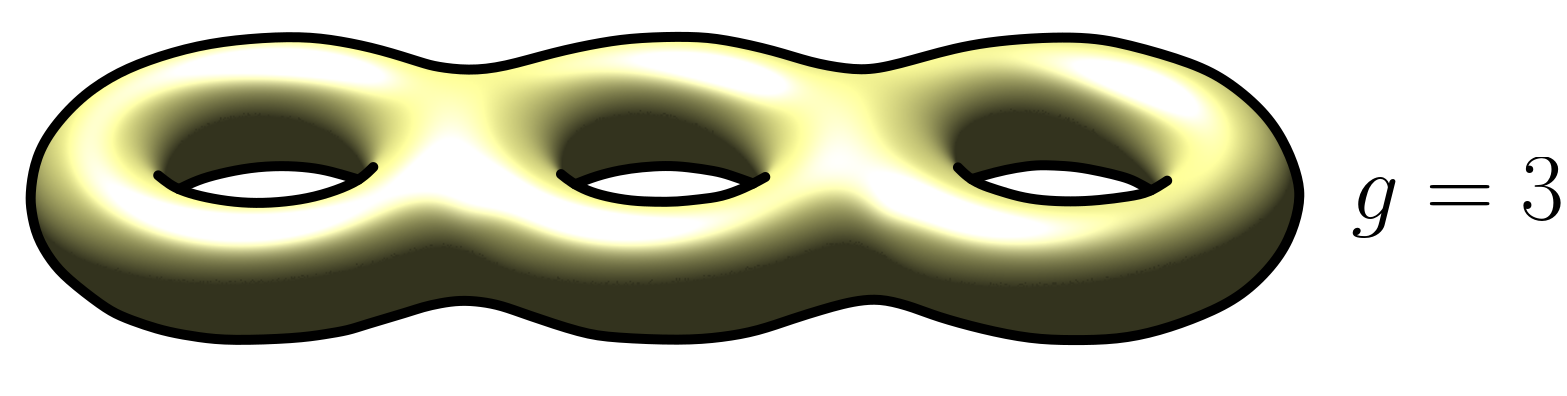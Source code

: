 <?xml version="1.0"?>
<!DOCTYPE ipe SYSTEM "ipe.dtd">
<ipe version="70107" creator="Ipe 7.1.8">
<info created="D:20140725150342" modified="D:20160228121842"/>
<bitmap id="1" width="925" height="273" length="108334" ColorSpace="DeviceRGB" Filter="FlateDecode" BitsPerComponent="8" encoding="base64">
eNrsvYV/ZEeS7/uXvbfvvXt37965u7OzOzM74AF7PKa23XYzM6lFLWZmZmZmZmaVWCqQiuHF
iahMZZ2qktvrHU/bzvj8Pv1pu1WnStLJE9+MDHC5pEmTJk2aNGnSpEmTJk2aNGnSpEmTJk2a
NGnSpEmTJk2aNGnSpEmTJk2aNGnSpEmTJk2aNGnSpEmTJk2aNGnSpEmTJk2aNGnSpEmTJk2a
NGnSpEmTJk2aNGnSpEmTJk2aNGnSpEmTJk2aNGnSpEmTJk2aNGnSpEmTJk2aNGnSpEmTJk2a
NGnSpEmTJk2aNGnSpEmTJk2aNGnSpEmTJk2aNGnSpEmTJk2aNGnSpEmTJk2aNGnSpEmTJk2a
NGnSpEmTJk2aNGnSpEmTJk2aNGnSpEmTJk2aNGnSpEmTJk2aNGnSpEmTJk2aNGnSpEmTJk2a
NGnSpEmTJk2aNGnSpEmTJk2aNGnSpEmTJk2aNGnSpEmTJk2aNGnSpEmTJk2aNGnSpEmTJk2a
NGnSpEmTJk2atJ+QOZ07DscS0xjIbq8HORzd9BdUidUaA3/C3222DPxLCfzFZiuG/wP/ZLWm
k/AL6kBWa5HFUmSzddnto/CnzTZqtXba7Ys2m1sOhx7enf6UJu3dWxcGkMOxAzct3rej8KfF
UquSyVRIfzk7izQaU+E/QWdnKVxGY4HBEHF2VnB6Cv9ZYDLVGI2k6rMzRWbzMMlqXbBY5mlF
2O1yXUh7Fw3uT5tNA3+C4HYFwa1rMFSBjMa201PlL/DnyUki/U+dLpd0fJwAOjgI0Wpzjo4S
jo7iT05y9veDDw/jdbqK4+Ns+FOrVaTXt4B0uhaTac5gGDQa54zGWbtdZzZvwZ82m07+FqRJ
+8k/iJacziUGqw12e6bDUWq3xzoccVxOJ1f8t5XDES9eimS3k2JtNq4YBOAYi4UUbTZHWyxp
JlOU2VxEbGA21yL0LtjtGkm80v6m1Ir0uEjbLqu1DnZhcDdaLOkguDNJcJdy8f95gUwmriiS
0SgqEuiX6/QUFAEC7kWF6/WKdLowrTbs5CRMp0sC7gVIODsDYGgzm+eNxiGrdVtCr7S/HbXC
n7DDwk3WiMnUbjJ1wBYMNmIGQzJIpwtnCuOC29VbcAOfnLzhOj720NFRKNfhIVcIcC9pfx8U
vLfn1u5uEGhnJ1CjUbS9/frgIPPwsOzoqOzkpOnsbBYExGsybcpfojRpPxY3vQPs6nCMA7gC
tTocmQKvxrtcXAmeSvRUki8lXyifLxGvqbyR00kiBo7n3MuhVyBewgMFA8D1m81K7Mti6YBn
LD1s5e9a2rfCVxDi65jNVm+zFeOxQowfxX5HWSwqKbe02ewhAX2jOfGenZGIdSMF1o1grBvO
aMFNBTpdrl5fqdNVGAytJtMcSP66pX1biLXZFsxmeLp20LHCxdLr3XcjvydV0mpJ3nzrIS/E
5VJRbiinXA66nHUZ6LpZF0AXtLX1enMzQKOJPjwsPT5u0un6T09nQFarjPFKk/YuP4uU6Cuq
m/AV2NUXuHrDKoFoClMqKo0pnSlDUOZbS3wVvxRdmd6Iv6/Iw8onJOgl4uW4i5zgAbrIuorH
xydwMjyNzeYRi2XeZtPIu0IaLg3KqBnDZJhiVAztm+jgAP5kivNSvEoOR4IvJb6l7HZQApfN
BoonWa2gOJDFEkcAbDbHMuiNQdwluXGXWFdEC0YRHqALGABO/+QkR6ut0OlajMY5u116c2m0
NAw226LVOmqxdBqNqeKpgdcJgvc5goi1aul0vsUQV62TE1FEuSqJoPvGk3JDPSk3REW5KtAF
yt3aCtjYAL3a2ora3y/Z2yvRavsMhhmZzCBN2t87Ekth2Ewh+uoPX5O9qJXDKvFnlsuVjcpx
uXJReS5XPqoAVYgqYip+O/Gvp5fTpfLx4nn4LjmobPwAnIRF9BWJ95x1vUGXnfYqYS5y9+Do
jUbluBYQVx7R/tQ4lhJsvKlVyIqJF8TPDkCJJF9nE6rdn2oPKG4DL5b4klTPLV6y06nI4UgC
IQYnIv0mEPcS9ALxIuvGEOv6BF0/lKt4f/D4+/txQLkGw6DFsiXvmZ9MGHaRKhrM5kKzucgz
GYafEfhj2kh2g/mWXv8tpNP5lVZLiuA6OSG5uff4OJzj7tFRGANdElFuqIC4IV5JCx55CxTL
BQHlrq293NyMBMrd2koFytXrp43GTatVK28eadL+BhBrwIhTt9PZ4HRm+onBiqFXEV8zBHDN
EZC1gJEq8GeJy1XqcpW5XOUuV4XLVYmqcrmqXa4al6sWVYeqd7kamBr9i39NPaqOXaQGr1mF
qsT3Ksf3LcXPUMzoN1/g3mxP3OWsS6CbCEyCkTSg3Dg88+WU635KU4QBXLzBkAeUazINW63b
8qb60SwNlmzDIVaV1C1mfbvB1WvTl+zrtEI8p6AVJO7++AYwl23T+E4w33NLKEr1BXm+tnjZ
7L0yhZMONwA7nSkEvZx4AXeBdc3mOGJdozGGQPf0lPZ3kSyA5iOQi95fcfd7e7H7+5lG46zZ
LCn3R+Y4dqzWOhBP7VbJk2nVwrvIW9EXKuabFOulGIPBt/T6aC6dLoqL0W8kg94IxN1wxrph
DHTfEOiqKHd3N5ghbpCIuFtbbsRdX3+1uvpyZeXF2lr4zk7R/n69TgeUuyFvKmnSvks81uEY
R47N8gzG+oRYnwTL8ZWzK4ErR1aCVQLUJperxeVqdbnaXK52l6vD5epyubpRPS5Xr8vV53L1
owZcrkHUkH8NMg2wV/XhRXrwgnDlTnyLdnxHeN9mBsMEwIS+BL1EvEWMCrxZ9xx0OeUC4lIs
1xtxqQBHp0vS6XKp6EbebD/ApTEGuzyHo0Ssc/SsW1QtFm98TfNcNeLCUe3+CoSjCr4HpG0g
LShxM1jJdm1VbJV5q0rY2dHmrsJzi8d3eUV+NnpZqr0e4K7DkWy3J9lsiVZrgsUSL4AuUC7A
RhSLqkWwjEc14lJEC1w8ld6cnUnK/eEdVWCPji6LpchsTruwgDFayGyJZmF/n4rxUqyn4kQZ
jfGeSiCZTFyJbyfli/nL4VJnZyTlXU5PQbEGQyyj3xjk3mgk3ijE3UhkXQV3j47CEXTDkHLf
IOWGIuKGMMQN9kZcHsXliLu09HxlJUyjKdrdBcqdkoFcadLewl9TSLYUfLQfjhWdsgix5IU5
wZLPrUDXWcOirI1Ij60Ik53Ilj1Im4Spwy7XqMs15nJNuFyTLteUyzXjcs26XHMuF4Dfgsu1
6HItuVzLqBWXaxW15kf0ryuoZXzhIl5kHi84ixefwjcax/cdQRgeYPTbjZ+QoJeIt57hbiVj
XQrtkrvPYY6evLwPyvVGXEpUYM4dHptDZrMssXl3URZXRwPnWE6wvlaK96bvu5xceB9b1Aub
wSa8RVuEXWEb2xu2sx2iT/EvoK/n+7tmvGYjO+yoY8cc/ICjjN3/RZ5LgHCXs64IuhTR5ZQb
RZTLEZdK1FWJCoS44Nm3tqJ0un6TSSLuO2pU/4gdFKNVupBpY/wo1lNxgs5hVYWpZjMoiSnZ
YiGlgKxWUirIZiOlcdntpHQvuf+JfaXyQroIXA2vrLwFvSN9Bk6/IvQKuMtZl4OumnJViLu9
fY64GxsBwLdray854i4sPF1bS97drTs5mZSIK02asL8eczq7wVmzIi/uoMW02FTBKYuR2EIG
sRSDpQAsEWwL+soOhq/9AruOM2qdQ9RcQvgEFt1wuTZdrm2Xa8fl2nW59l2uA5fr0OU6drlO
XC5YtjqXS+9yGVyuU9QZyuhL9E/0ZQZ8lQ6vANc5wmvCxffwjeDttvCt1/BjLCH6AvdOI2CP
IfEO4ufvwe+FWLeJhXYJdMuEiC6nXDGWe464mKAYS+XnqiwFcO7g1rXaHIOh1WLZlsU17wbK
lvjq4OGTY98m/UZFsCK+cnbl20COrPwIo5OdYohHGAPC4cUw3rEjbJNIGvcj/gWj7FXD7LBj
wPOMo4tt9NqE0416z6MNvgoK2bkGB12K6Lopl2K5JhMQSwwP5IqIq8pS2NtT0hHBv2s00QcH
pYC4sor8XQjMYvfvYtiti707WLNEdcMNSsYWFEvyh68mE8kfu6rAlWiTIyhxaYbDkYElzJlO
ZyYeO/I0Hn4sosrn+UbleKfr4MXpvdIJgxn6JjPiVeK9hLvAuiy06wbd4+MIHs7llCsirkbj
Rlx/IdzFxWdzc08WF0M3NvK12qnT03V5f0r7CfprPELN9IWyqrwC8su08FUcS5FYHoYliO1m
AdhhFnqdRkpcwKjpKgIkYKQGqfIAkVWL2HmKOGp2uayw+4en5vfzbHa5bC6XxeUyIQYbkH6P
kXv38EPCR11H3F1ECCfWHWWh3V4Gui34Q6jDH4hIudy5Z6oQF+vQ3SFcgW8jiW+1WvDsik/X
6SpMpjlZVvP9n1k4HKW8Z/K351gxElv4dkk4Knwldu0VjjOGBFjlJxrT/g81VtihBj/CWPcv
fsaxwg5EVKcb0/h2fKM3xPZ6tAQ6GO7Sdk881/C53VMo1+FI5hkLIuJiRU+EwLdvBL4lL6+E
cHd3M/b3S2T9+Pe7NJQiC5ut3l9LOi+mjeXiHGsyxXnqGwmWQ6w3waYjwWYgwRK+AmR6559f
UIDM64tLmErfQiUsS6dYqEou8Jeug9CrEC98cs66KtDV6aK12ihOuSxjwRtx3XzLQrivKIQL
fLu8rPDt/PzT2dknKytJ6+v5Z2cbFouM4kr7cT+Rxij0JHhqfyjLQ7KUV8DjsTVCMJZyCSgS
O4QOlyB2Dn3iCrrLLYyI7iMoniC+niFDWr8vcP1OZ2tIvEbE3ROBdTcQADjojqOjFym3mTl3
imKVMs+uQlwlUcEzhBvNjmjP+fboSPHpR0fZx8flRuOsvJP/NqEnN8oKq+PbJpN7cyxPxeGR
WDEbh0NsJ4u+igk5IyzKOsnYlcB1kZ1urOL64gccGnbGscfOOA7xYIKfdNBhB513+JSOnWjQ
ocax17kG7fI28X1X8WMs4KeaYck8hLviuQaBbj1bC+XCWsgT14LDkWK3J4mIe3oabTBEqUK4
jG9DON+Cc9/ejtJo0nZ2imTf+79lYFYZ3Yi96WKEzt5+2yMzmo3zVLwviE1AgvWIxIoca7G4
ORZRNh1HSQLHZuIQnyyHIxs41un0SbCqjHQxvUdVm8yz0GuEbB9ep+xPvAy5Rshav7gS+bw0
A1jXbk/HxIYUDrpelEsZC+50BY64FML1TFHwzbdTU4+Ab/f3uyXfSvsxPZFwkpeYLiu6aZ8o
y0OylBxbi5BG8VgVx06iU5tHH7eGLo/CsEfoHA3IhBbkwx/J5gCBnIPuAbr7Tfzel9DFT6F/
H8YfUTdGsXggt1pw6/R845GrFOTbRDFFQcW35NbBp+/uBgHf6vUD8t7+7hs9Spf1bLP8lijr
nVegisf649gOxrG9LH9gyAtiZ4X8nGVGsJvsmIOz6xE77NCxzBzaM5px0dnYqYfzO9/zdnao
Ycab/xQxWIvvfvAW5xoEuh0se6eeHWpQLJcyFnggl6K4CuICCBmNsT5DuCq+pfgVuHXw6Zub
qUaj5Nv/Ft+xaLd3qVD2QqaN4+IcKyhBkIpj3ShrNgPguVEWlYY0q8xAR5rNRJpVUBZpNsfp
zPVTXFnsB2KrvFJ9xDT1ZrZOW4U09YsT1Dv8JKh7Z6erypCLhf2dO9zBIrpK9gJSrjuWKwRy
FcQV+DZkZyeY8W2gyLeUn6Di25mZ4M3NGoNBpihI+6FGn5BmxTSDRF+5sllCVNYfynahCx5A
50tpsRSPXcVgkcixp+hVbd/Zk/6AzIbfMlHuPovlriCTTPtCXB7FLWO7+DxVCJdSFAS+FVso
gFt/Q/HbnZ1A4NuzMxm//a8dWzR4Hlv4Syn3l12gQtkKIbec8gqahALJDj8FkuPIfqo8c5Fj
xTzzQyFjx8AI1sKSdv6OK86Bn8GMH0nPzjV28cNvMNCdRWIfY5Sr2vFVeSEuj+ImUy6uyQR8
SyFcn3wbLMZvwbODT9/dLTYYZE+k/8LqWMShIRm867IfoI0T5ndwxWPi9LdCWTfNolJBODDa
PTPaas1AZdpsWSC7Pdtuz3E4FKB1Or0Ds99YcVnnCbGq3js+E9f99d4ZZlJ14BnwzEsXG+/4
zEv3rkE+p1wey+WBXI64lKgghnCJb7e2Ajc3X7P6sldCfZnCtzMzj4FvR0fvz87CL0trNp/I
e17aO/5EstuVvkNUrO2LZsXALOXKFuFzoPxClKXUgnl0uGsYltnFKA0lFRh/IBkF308s14LO
XcsCueTW5/EHSD69D3+2bfhcpRBuBXPoeaJDZ3zrjt/y/FuxfwLwLY5ujDs+LpOtkL5pdezg
HOdSr+khFwRm/SUYqLJkazxTZFs9iyV7PeslxzxRlvIKVCir8YWyquTzd3zn6GAJPHr8FlQ7
vhn8IVDqDg/kqhCXJyooJxoOR4rNlmSxJJhMcSxFwR/fBlH8dnMzgMdvj456Zan4W8RmVQNE
RKaNI3GaZUAbL8obZYV+WUmCkplSmFJJ2BYMlA6yWDJQmVZrFshmy7bZcuz2XIcDlOd0viXQ
XlyD2SWkAPHTk2Ehj33cM5WdZ7PPslMVUbOszc4MS0efZBnpYr8dn0npHHR59SWn3CzMWEjz
Rlyei+uLb18LfMuDt0r/hLm5J9PTjycmHg4P31teztFoOiTfSnv3nkg7uL++gGb5yakqMFuN
S74J3UoHSzAYFqKySwxldxjKGn56Idn/MuKesijuNkLLEj70uEPvZom49expVuqTb3l+Au+f
4Flcpvj0vb3go6Pso6MyGb9V7fVwHF7mhWkGbxmYLfUKzNazwGzL23Wu423rRJpdE+oof+g0
e/G5BqfcPVwRa2xFTOKPiCMuHWpQogJP2nGvCKfTnYWLKQruFFzOt2J9Gba7V5IPOd/u7BQd
H/eencn4reg7luz2bqy68gbaOJ80i0CrolkRZdW9YY1GUJKgZEEpTKlMaSCTKR2VYTaDMs3m
LIsFlG215thsuSC7Pc/hyHc6C5xOFdaKTFvjvyqz02vXyUsy+RnKtFCMKVZirrICzA2W3L7J
coS2hP+kf10XijGpzyTvtMPbS/IC5G62xbuoOsMbcfX6GK026vg4Evk2jPiW5yfw/mBi8JaS
E2ZmnkxOPhoffzAx8Xp6OkavX5MrQtrfnWbt9i4sAqUAlE+aVaUZlAmVX2JgdpDlylLXghWW
YLCPbkhGZb+7Q9chrlAIdxmflqI3V/FtiWd+wnn+rc0GfOvuD6YqLqPkW+BbjSZQq20+PZ35
ycdm/0Y0e0GagcpL8oxZn+FZEWh3hIzZE5YuyzMNbD+upee96VtjuQoTLG9HPNTgSTsFLCkd
+DbVi28j34Zvl5eV/ASM3+p+2r6j2zs2S9MS/QHtBbFZXv+FvVsJZRPPzkQlnZ6KShaUwpTK
lHZ2BkoHGY0ZRmOmyQTKMpuzzeYciyXXagW4zbPZ8u32Aoej0OlURWtFrK3/NklB3sntK17J
7ar+k5TiTrWZJ0KF5gkrveTVlwf4ql28yDarvhS7Sk6x0stB/GzdXhnpKsTNokQFzMV18y2F
cH3yra/grTvzloK3o6P3+/pur65W7u+PSbct7Xs2u30Mq0FV4VlVpoFPmqU0g3Zc133ofMe8
ArO7XoFZaf89vzf8eep98e0IyzlsF1x5ueDKs3l9mdOZRP3BVMVlVDaOZ7KhVFx2eJh1ctL8
08lPeDuavTjT4FvVf6nCs98Y9lnwYlqeQLv3443TviXiUhR3C3848/hzG8Wfp2rTV+7Ftyn+
+BYnmb4RR5iJfLu6+mJh4enxce9PjWbt9pKLY7MXJBvwvFmxmwEfxXV25tbpqSKDgStRr3dL
pxOVJCiZKQWVqteD0kAGQ7rBkHF6Cso8O8syGrNNphyTKddszrNY8q3WAput0G4vQri9uP2I
95GKT6adZ818/J2knPip07SibKxgk8uG/9/CmkkaWUN1HctF38eHgHfdpdhmp5Nt9MTTvSIe
/bDb06jW7OwsnqcocL6l+jIevOWZt7DLo8zbubknMzOPJycfjo3dHxq6OzUVc3AwLn22tL95
1M+2aLUW2WwxXuFZXgXG82Z9xma/kWYPPSu/pP3t+JbHbzVCfgKVmPXhE6wVH8W1Po9ivzH5
VqcL48Vl4M0PDjINhoEfa4dPbM81Zrdn+s+bTfqmhgb5fmbkVX/TOebbdJed8cLaFXaO6bO/
wQnrxKUi25/Ivo+vCwrhzuAPcxB/zh2++NYjP8Fi+Qa+9ZmfsLmZurdX/2NdILjdWxKrwLxS
Z2N9oazY1iBebM/Fp33RPNnTU0UGg1t6vSKdTpFW69bJiVvHx24dHYESPJXIlAQ6Pk5GpZyc
gFK12jSQTpeu12fo9fBAyzo9zT47yzEac02mPLO5wGottNmKANqdTp6NcMGYS95ifYhVQ08K
xZtil/Udry7rqmOU77jlpPbpvOhS69lMUiy6HGULodMzHZ3OMtwOglIUiG95fsLhoZJ/u7cX
SsFbXlnmBbfusrKxsQfDw/f6+m7PzWXu7cngrbT/9oeSAcOz3tmzqmQDXgXG82brcXPX5kmz
kzJp9p0xKzuK9Y5TeSff+iilYckJCZicECcOLxP41t38FgNWMcC3P474LWs2602z39ihK8tz
WF7BW3SabfKsm+70VWwyyOpNvItNZnzl6alithrhcPOnkIpwsVnQxR/hA2rdk295/Jb7dHHT
lwZ8y/onEN969AfzOd+B+ieAf19bi9jfr9fppn8cjgO3e8UErhe2NeB9usT2XHE4DC4Of4xu
nZ0pwuGwcQaDIr1ekU6nSKtVdHICij0+VnR0pOjwUNHBgaL9fbf29jy0uwuKY4rf2yMlgPb3
E/f3kw4OQMmHhylHR6lHR2nHx+knJ+labaZOl6XXZxsMOWdneUZjvslUYLEUgbu020udTu+6
ziaBbHuE4UGjfoYHbbPjS9618gwR9G+6GJ2sx84po9xd5iA44o748RH8LOM8fivk30YcHqqD
t5SZIPZM4HA7Pv5gZOTewMCdwUHY+rWbTLKyTNp3Dl7YlQGFFkuMMNxWbDmbLhSCFQo9DerQ
EbeylcsbGsz4z5u1yLzZdyBIdcCCt+TExxGTaG/O62gqLgzeuoeXqYbzsrb2VF+m8O3hYZZW
2/xDDE9h6Knes6fBW04By/wmoC33U2zybYfYXlBJfQHfrr8139p/SntPC37vYvx2Wtj3tXke
ahQKmz7v/mBRqv4JOKLX3f9WDOGurb3c2Ijc3S3W6394fOtwUGy2+K37zYoDFGJVY23PzhSd
nioyGGJxWIAinU6RVhsLBHtyEnN8rOjoKObwEBR9cBC9v69obw8UtbsbtbOjSKNRtL3t1tbW
uTY3RUWDtrZimGK3t+NAGk28RpOws5Owu5u4t5e0t5e8v59ycACUm358nHFykqnVZuv1OQZD
3tkZ8G2h2VxstZbY7WVOZ4X/sZi9XmTrc6KQ2Iz9ey4z4f3SdfgxdvFBscraSI4xN8HLLdVn
GcS3RmOCZ3KCO3i7vR30lnDb1XVjaipdtk2Q9l9+NMGW02rlQCvmG4i1YGJ4Vkw26BZ6GvD2
XOueyQYGNvBLhmffid85BgF45q3YOcFnZoKqiOY8eEvJCb741iOEe3wcSoir17dardvvfGCW
N5sVZ9peALRvM0OhSKg08dkU6IIulyq49dnrcuitKXfBa4LY5je1R/hJxW+duDpo67fNzjUm
haXh7dDdybfIt0k2WwLj22jiW9jr+RrRe464lIUIiLu/X6LV9r/LiIuB2R2brY7PsQWmvWC4
LU62dctkcstojMERxm6dnioyGBRhLZIirVbRyUn08XH00ZGiw8OogwNF+/tRe3uwF1C0sxOh
0URsbyva2grf3FS0sRG+vh4GWltTtLrq1sqKt8KZIkirq5Grq1Fra6Do9fWY9fXYjY3Yzc24
ra347e1EjSZpZyd5by9lfz/t4CD96Cjz+Bi27Tl6fd7pab7RSHxbardXOJ08ctsozBjqZnm2
qt7sRLbbXj0t/74zhqx+ctgmPMMgPH5LMRClhYLNlmI2nycnHB1FHByEIdyGUGbC28Btd/fN
kRFYO6vSZ0t7S7PZRk2mKAa0PvMNVNmz1HKWh2d7LwzPHuFyOGXHKBJo30G4NV0It10C3IoV
4nn+JvMS36Ivi/aFuOcjzPT6yrOzIbtd/45EZWkKGJVGvjXQXjDfVkyjLfSK0/qbQ8TJlsNt
i58hRJ0MdFWs6xN3/bEu7wDmbzqDKgVXRNyfwnK2Y9T6BEljA39EPDmBV1yKGenn7UR4cZnF
EofRyHO+FUf0EuLCjk9ohBtIiQoaTfTJSbNe3/+OpPFgCdgY0KzFEg0L3BtfvxFiGcfCj8It
g0GRXh+t00Vj839FJydRx8eKjo6iDg8jDw4U7e9H7u1F7O5G7OyEazSKtrfDtrbCNjfDNjbe
rK+DQtfWQldXQ1dWQkDLyyFLS6DgxcXghQVF8/OkoLk5UDBpdpYrBDQ3BwoFzc+/AS0shC0s
hC8uhi8tRSwtRS4vR62sRK+uxqytxW1sxG9uJmxtAeUm7+yk7u0B4mYcHmYdH+dotXkGQ8HZ
WZHJVGKxlNntlU5nNTuOuWCA5oJXOOjkXQoH0V7PgBveXVaDLPJth5CrQ2cZud7BW8y8Ddvf
f7O7y+H2NcGtV0GZO+cWI7c3e3qerq21Sp8tze/D2q6x2Rb9AG2qn3wD3nW2zU8t2Cp6wx2W
b6Bj5WCyVde777uNQlrCmmdagipyq5pZxjMTKHgL90+iim9FxDUaIylRASgXe4WFUbmZwVBl
MFQ6HN8T4jqdBnTTNE+kBFHWTbMi0DIlfJsgbZZnnFbMPfDZwl0kWz4Xns/ZJMrloMtnbnLi
bblw/manVwJDr59W8KpGCvNCOHeNZf2pilkMrMTsp4C4PHi7hT+TObb146exPjsnKMkJTmey
3Z4o8G0M65XngbiwCliigki5SiwXKHd3N3ZnJ0arBcr9/pLVMcFgx2rttFiKYAlfLFjgXMDw
JCBYEiA9Ur0ivV6RTqdIq42iOVbY6j/y6AiYBxRxcBCxvx+xtxe+uxsOHLuzE6bRhG1vv9na
erO5GbqxEYoQG7K6CgQbvLwcvLQUtLgIClxYCJyfD5ybez07q2hmJmB6WtHUFOjV5KSiiQm3
xsdFBTC9Bk1MgAInJ4NAU1PBU1Mh09OhMzNvZmfD5ubC5+cjFhYiFxejlpdjVlZigXLX1xM2
N5O2t1MQcdMPDjKPjrJPTvL0+oLTU+DbUoul3G73Nx1+mHnSWTZSc9NXHcq7Y1bWTkTc7o2z
XHTK1aEctmIWvE2nyrLT0zjKTDg8DPcHt4uLz3krMOyWoMBtf//trq4bQ0Pho6MpRuOxdNvS
hCeV3mSq4UCLRWHeQJvDgPYb8w1U5WAqoP2pJeb9cO2CxkdiYXiLf7jlmQnu4C3cVACEDkc8
dacUERedYBRIBF1iXb0+3GBIxrO8arN5GGS1LnwX3AW/TDM67fYxbLxcDxzrWaMdx4GWyYNp
SW/BtBdgraqLuwi3xLci4lYz0BVV60d1nqr3j8Sq2K8qa7fXq2nYmK82RMtCG6Idlq5wwuq1
f/SIa0XGOGK7vwVcICOs822rZ0a6alZ1CuPbeKyTisUYZrSIuHScodWG0Vw/Droq1mXdFYK0
2oqTk/Kzs0GTae67J/bAKrPZFmy2RbO51mhUhnDB8qR16lO4eM8F3wiXALH0rUViGZ0irVYR
cmwEjqxShIXzADmK9vbCdnfDdnbeaDRvkGNDkWND1tdD1taCV1eDV1aClpeDlpYCEWJfz88H
zM0FzM6+mpl5NT39cmrq5eQk6MXExIvx8edjY89HR0HPRkYUDQ8/Gxp6ShocPNfAAOkZaXDw
OerF0BDo5fAw6NXISMDo6OvR0cCxsaDx8eCJiZCpqdDp6TczM+FzcxHz81GLi9HLy7ErK/Fr
a4kbG8nb26k7O+l7e5mHh9nHx3k6HfBtsclUZrXC/r2GVVi3ftNkoj126Hn2TqbwEd/yWku+
IigYQsFbOsugzNsMmy3VbE6izARfcKt0S1hZIbh197mdmnpEfW6Hhu729t7q7LzR1fVkdrZE
wq00MIulA54/Fks063LgE2hVCbQN6Ap9JtDS0tv0ynI/+wk0wPxRmk2YxqvxGlXWL1TC8sFM
3nDLMxNSvPg2njVgpyqSGBF0OeuKxMsF6EuDgSyWWpOpEP4EYRzJ/RertY4LJ7xHg6zWdJ77
x0taVA3huTjTCoKPTVibiPLOPbgYa1Vky+GW+JYjLlEuV/mFKvOW00kqdzhEVTBVOp2gKlS1
/7SHixvkqvptznlVcP/dS12+z2XCXTmHW59lZbxtgkdGOvaCTmTtRNx8yxGXZey4KRcVxlj3
HHdRoSDiXk6/Ol0uyGCogj9PT6tARmM7/8vZWbXJpPyJO8ea09NkgwE2khG0rwTBQnt70adl
nzmSQSwVjbql1SoCiD05CT8+Dj86UoQcG4Y9TsP29oBq3gDH7uyEajSh29uhW1shm5shGxvB
6+vBa2tBq6tBKyuBy8uvFxdfLywEIMe+mp19OTPzcnr6xdTUi8nJ5xMTz8fHn42NPR0dfToy
8mR4+MnQ0OPBwccDA4/7+x+B+voe9vYq6ulR1N39ANTVpdLDzs6H8CfqEai7+zHqSU8P6Glv
77O+vuf9/S8GBl4ODr4aGgoYHn49MgKgGzw+HjI5+WZqKmxmJmJuLmphIWZpKW5lJWFtLWlz
M2V7O213N/PgIAf5tvD0tMRkKrdaqxwOyuhrubBEhTL6KGxrflfXFPUSoVz0FdZAknJ1Wlki
epmQmfA2cOs74XZw8A7AbUfH9cbGr2dmiqXb/slGaK3WEdh9c6DFrIMLgLZSAFrVXlIFtBrc
Th56pt6ZWZtoh8TaH6DL9jmkbMqrjSHNceCdukW4pQgVD96e8y3spAhxKYqLlCsWTauy9aK/
jWLEfD+xmMW7QFvg2zgvxXMR1qISUUkAJE5nMsgzWuuTbFVwS3xLiFsggK5vOZ2FDociu73Q
ZisAWa0FFosiszkfZDIBlig6OwPlnZ66ZTCQ8kl6vSKDoQBVCDo9LUIVn52VGI2lIJOpzGwu
t1gqrNZKm63abq9Bb+s9L6mTxXU56PIpvbMsO3fVs08RD+RafnS9cHmcSuMHbr1nlqkz0hnf
JlDvVkJcOsRnYU8OjRGcdUmMeMMpk+eb5P5i/nI8Fgmny3JxuPUp1RcTvgoQS6FmyqkIJ4jF
Fr6KDg8VHRy8AXoBjt3bC93dDUWODdneVrS1Fby5GbyxEbS+HrS2Fri6qnDs0lLA4mLAwsKr
+flXc3MvZ2dfIMc+n5x8NjHxbHz86djYk9FRgNjHCLGPBgYe9vc/7Ot70Nv7oKfnfnf3/a6u
e6DOzrsdHXfb20F32trutLa61dJyG9TcLOqOoLuglpZ7oNbW+6C2tgdtbQ/b2x91dDzq7Hzc
1fWku/tZT8/zvr4X/f0vBwYChoaAcoNGR0PGx0MnJ8OmpwlxY5eW4ldXE9fXU7a20nZ2Mvf3
c46O8rVaWIaw+ipsNtUgTp7gx+F2g+UkaFnY9t00ymejXHQK3k6yXJ12lplAZWXutFtvuN3Z
gfshaHPz9fp6gHdOwsSEMsEBcxKUarK2tmvwi1hZaZae+ycFtBbLCDyRzOZozDrgQMu7HPAc
Wu8IbYeflINVrw57qqZAfAYKTT9xML71KQcTn5BiY/NTaE6KGa9J01KM+BZn6FBocooB/aYe
PwBJ66UTL4n/yl9I1zGweS400sXI3t37m/pREjt1d+ExW062PCFhiJWStXkOEy8XJi2q4Dbd
F9+6ERduSBYaPWdLP52CYt5e/lDWS3Feiich2SYwJTIlAdw6HMmoFJDTmYpKQ6U7nRxuiW85
4mY7nTlcDgco125XZLPlgKxWRRZLjtmcYzJlg4zG7LOzrNPTLIMBlKnXZ+p0mVptxsmJouPj
9KOj9MNDRQcHaaD9fUV7e27t7qqUzpQB2tvL3NvL2t8HZR8c5Bwe5h4e5oGrPT7OPzkpBIer
0xUbDCWnp2VGY7nJVGmxVFutNXZ7ndPZwNrqtrHBoL2s+IVXdvNunHzzqyog/dEgroVVXG4L
eTv8aKPNc4pfib+kHeBb2Ddhxzz3xBMa6iekqvIjfjFGqkZNBpzh3yhvpvWHrOKrBJZ2EyxL
DKZuJ2GMY98cHipCjg3FsaoKx2L/0hCNJnh7Oxg5FuglaGMjcH09cG3t9erq6+XlAETZVwsL
L+fnX87NvUCUfT419Wxy8unEBHHs45GRx8PDj4aGHiLHPujru9/be7+n5153992uLiDYO4iv
t9vabrW23mppudncfLOp6WZj4w1QQ8ON+vrroLo6RbW1pGs1NaTrnrpRWwu6CaqruwWqr7/d
0HAH1Nh4t6npXnPz/ZYWYN1H7e2POzqedHU96+5+3tv7sr//1eDg66EhQtw3k5Ph09ORc3Mx
i4txy8uJa2spm5tpGo2bb2GtwUIzm6vsdlU59iDLuRXh9hDXkfHdnmFEuej7uPyXEB4oM6ED
VwSH2zwxcqvTxdAoB94KDOGWJ9yqwrb3Bwfv9vXd7uy80dx8BbYb29vDEvl+9Ga3a4zGApMp
ymKJwSAt1YUleXY54EVh/nJox7w6kGz5KpHWCxwooqBKPgFVRFMtm2195Dnbeg8pehffmoZc
b+Mn2URtoNZRa0yrglZ8adVT/IV0nQ128S32dnxC957XkO4T1g3JwELWph9s1Joa21LF6z5+
4+tCzJaTLSUktLDpMxS2LcN7SQW3WZ5wK/LtOeJyyvUJuoJi3xpZ/UpopxnnS/GibLYEpkSm
JFQyUwoqlSkNlU7CRIgMksWiyGxWZDJl4AB6ZRL96Wk6juxUZnfqdGlaberJSerxccrRUcrh
YfLBQfL+ftLeXtLubtLOTqJGA0rY3k7Y2orf3Izf2ADFra/Hra0pWl2NBa2suLW8zBUnKB60
spKASlxdBT+btLaWvL6esrGRCg53ayt9ezsD3O7OTtbubs7+fu7BQf7RUcHxcZFWW6zXl56e
lhuNlWYzsG6t3V7PQFdsOz/oRbli/6LDH9G8bAeudy0+FjbZSlH1ElHBLc9MyFZVXBLfsqLL
eLwb3YjLKZdVX/KMVh8pAT7jq77A1Qfxiuwq4CvPgjgnWOrkIEBsKIhxbAiI+vDjqClqWOrm
WETZ14iyASsrAcvLrxjKvkCUfT4z84yh7JPx8ceIso+Ghx8ODgLKPujvv9/Xd49x7J3Oztvt
7QSxNxFibzQ1XW9svN7QcK2+/lpd3dXa2qs1NVeqqxVVVX1dWamoouIrUHm5orIyf/qa6Up5
OehqRQXoWmXl9aqqG9XVN2pqgHgBd2/X1wPr3mtqut/c/KC19VFbG1Du066u5z09L/v6Xg0M
BA4NBY+Oho6Ph01NRc7ORs/Pxy0tEd+mazSwu8yF9aXTlZydVcAW0uEgR9zBWsGPssFGItzq
cfm8yztEykWnQksqKxv1BbdK5BZzbt0FZcfH7lZgcNt45yR4lZLd6em52d6u5CTALmNhoVGy
34/zINmmOT3NhwedV5CWsg74mLACocuB94wwWkpi4GXDq+0PJzpVtFOMo+qFICpHVhWvcljd
Ypi6xnB0GVfEIn6MeVzas6gZ3ANOoSbRj0ygGx1jGkWNeGrYUyNeGmV9kKhkhndDEpt/il3u
xRGlq55TSvnPap8B8InQC/S/dyTify/WmoWJMzusHbdqqCK5bJFsKdu2XMhJyPeE20w/fMsR
15tyVaDrF3e9gq5+28J7ysf4TkHxnkoQlAgPYVSSoGSQyeSW0QhKAZ2dKTo9VWQwJOv17nn0
Wm3SyUnS8XHS0VHi4WHiwUHC/n7C3l787m78zk6cRhO3vR27tRW7uRmzsRG9vh69tha1uhq1
shK5vBy5tBSxuBixsBA+Px8+Nxc2O6toZiZsevoNaGpK0eQkKRQ0MfHGU2GTk6Bw0NRUBCpy
ejpqZiYKfO7sbMzcXCx43oWFeHC+y8tJKyvJq6sp6+tpm5sZW1uZGk327m7u/n7e4SGxbole
X352VmkyAejW2e0Nfrp0Tnge+vBy72Pmo3+4iOtzjsOY1/jRWk+4pZ4JOcLW73zT53QS3/K+
InF8qAHroBXtB3SjfOW+XoS1Xhwb5sWx7oRegWNDsfsuoWwI49hgEI1MBSHKBm5uBiLKvkaU
DUCUfQUou7T0cnHx5cICoOxzQtnp6adTU26UHRt7NDqqoOzQ0IPBwfuEsr29d7u773R13UaU
vdXWdrO19Qbj2GsNDVfr6wFiryDEfl1V9VVlJbDr5fJy0JdlZV+Wln5RUvJFcTHo86IiRYWF
oEsFBW7l56v0Oamg4AtSYeGXoKKiy8XFXxUXf11S8nVp6ZWysqvl5dcqKoB1b1ZX36qpuV1X
d7e+/l5j44Pm5oetrY/b2592dj7v7gbEDRgYCBoeDhkbC5uYiJiedvMtLC7k22xYU7Cg9Poy
k6nSZqsVnHI/riDyyN5w+y4nsdvY0tjCT84jtzwtgefcKq1uTaZEgyGW+txSwq1XToKPsC2V
krW0XK2ru1xff3djY0hy4I8IaLexHCDCV5A2FR+bNFhB7ENbx0oy+cHHiK8BKJuenCbGKr1F
4OrNrj7BlVPrnMCrkwKmjiKCDuFnG8AF3ocflXp1duOq72RNjajBETU7akWJrZCa/ajlLTom
db71vCcOw9Ns8Pe8QL/iDFO+R/BugP93KbvjgxQNCOF8kOIa/prm8Dsax+90gPnrNk+yrfIK
2/qEW2++5YjrTbmJAuWeZ+dysWxY34jrFYz1GHikGnukmuMpis309JhQz+bUJ5AMBrf0ekU6
XYJWq4iPpz86ij88jDs4iNvfj6Mhnjs7MRpNzPZ2NA0/2tiIXFuLXF2NWFkJX14OX1oKW1xU
WmjOzYXOzobMzIRMTwdPTQVPTgZNTASOjweOjb0eHX09MgIKGB4OGBp6NTioaGAA9LK/362+
PlGvBAX094NegwYGAsHnDg4GDQ0FDw2FDA+Hjoy8GR0NGxsLBxc8ORk5NRU9MxMzOxs3Px+/
sJC4tAS4m7K2lraxAaybpdHk7O3lHRwUHh0Va7WlBkOF0VhlNtfabA1Op3e7zjFh1+xzFqH1
B/f0Fboe8bDtpK9yS2+4vSgpHTO6RcR1Uy67e2O8YrnRKsT1LOzySDPwjsp6hmRFlPXgWIay
wQxlgxjKBhLKAoogygYgyr5ClH2JKPsCUHZ+/vnc3LPZ2WczM4CyTyYnn0xMPB4fV1B2ZOTh
8LCCsgMDQLMKyvb03OnuBpS91dHhRtmWlutNTdcIZevqrtTWfl1T83V1NXDs5YqKLxFiv0CI
/by4+FJR0aXCws8KCj7Lz/8UlJf3aW7uJzk5irKzPwZlZbmVmelPn4CyskCfZmeDPsvJuQTK
zf08L++L/PwvCwoAdy8XFX1dXHylpORqWdm18vIblZVAubdrau7U1d1raHjQ1PSotfVJe/uz
zs4XPT2v+vuVEC4sMeLbuTni21TYOe7s5Bwc5J+cFJ+elpvN1Q4HpQWSgx7CJ/AMPpDXf2hw
e+CZltCLjwUqKKNuCdQKTOlziwm3UTwngZqAUdhWyLY9b5LQ33+7u/tmezvcFbCj+aKvL+Hs
TLZK+MGbyTQM+27PIK3PrANeF1brWRc2IPQYEWdVq+Zs7jGyVWnPK/S6yXID1ljcVcRXirVO
eIIrp1bi1U5GqsSozUjgjfix6x2OOrsdnGaN1VptsVSbzVWwwzUaK8/OKuBpYDCAymDbq9OB
SsHParUlJyduHR/71slJKZdWWwbS6cpBen2FwVAJOj2tgo2D0VhtMtWAy7ZY6qzWenDcDkej
0+k99lTsnjTACm1GhFobVfek1Qub4RtYeoP1b9NJyYFXpuHgOpaEQNFaEWupMcIgS0XoYL+a
Bl9kS2FbEW798a0KcS+m3EQBcbnixYIv8v4qrGVhWBXKng/x5HM8+ShPcaAnn+mpGutJkz3F
4Z5HR+7hnuJkTxrrqdFEbm9Hbm1FbG5GrK+Hr62F4/CjN8vLbxYXQxcWQubnlUbxMzNB09OB
U1OvJydfj48HjI29Gh19NTLycnhY6Ts0MPC8v/9ZX9+z3t6nPT2gJ93dT7q6Hnd2Pu7oAD1q
b1fU1vawtdWtlhaVHgl63NoKetLWBnoKnhfU0fEc/G9X18vu7lc9PQG9va/7+gL7+4F7Q4aG
gHjDRkfDx8cjJyejpqZiZmbi5uYSFhaSlpdTVlfT1tcJdHP39vIPD4tgNWE41025QnWMah/N
q7+3WWujHxbi2tj4hj3W4VbVJY+XW9YLpxsi3Ob6yts5P9RAvj3PUuC3txjFpbozr6TcKJFs
VVjrlSXrk2a/AWVxUNo5ygKBIM2+RJp9gTQLNPIMafYpBmaBZh9PTDzCwOzDkZEHw8P3kWbv
9fXd7e2909NzGwOzt9rbb7a13Whtvd7cfK2p6SpGZQllv6quvsxQ9ouyss8Zx35WWPhpQQFA
7Cd5eZ/k5n6ckwP4+lFW1keZmX/NyAB9mJ7+YVoa6C+pqYpSUkgfJCeL+ounPkxJUZSa+ldQ
WtpHaWkfp6d/nJEB0PtpVtZn2dnAup/n5n6Rlwege7mwkCj3WlnZ9YqKm1VV54jb3AzL7Sks
MVhcfX2vBwcVvh0f53ybtLaWurWVubube3hYCP4L/JrVSgGodnSOg6ymbBEfzhr0FLp3Hm6t
uKL3EQwWcdM3xLol1ONyKEFPkUXVZGJOwu5uKIZtAylsC3cUNUkQExIGBuCeUZoktLRcra1V
wrbz8zIn4QecdaDTJcHDyjNIK/Y68Jl1QGm0YtaBGKRd9hysyZNLRWn8Jw9QDHaeBWBVBEtx
V8JXirW2s7gfgSt8vDqns9Zur7bZqiyWSpOp3GgsOz0tNRhKdLpirbbo+Ljw6Kjg8DD/4CBv
fx8caM7ubo5Gk63RZG1vZ8EzYXMzc2MjA7S+ng5aWwOlgc/lWllJFZRGYv9KXw+Cl4PgUnBB
uGw2aHsb3ih3Zydvdzd/b69gfx8+BnyYIgJjAGlw4qenFeDHTSZA7ho8ma13OhuFchuxtLyP
tccXiXfGs40Sx11/4015SsO3DfA68SVWjA+fITxrkSiIabfwrVdYEsIUbnw41vYIAVty1rV4
d3GypYSEIk+4zRXgVsW3KsS9mHKpe5hbnG8pqMX8PqXIemQa+BpJ72+Up3sKkvcgJHEWEo5D
ihLGIUXiOKQIHOsZvr0dLo5DWlsLXVkJxSlIyggkHHsUODsbODPzemoqgNrFj429HB19MTLy
fGjo2eDgs4GBp319T3p7H/f0PO7uftTV9bCj40F7+4O2NqVAu6XlXnPzvaamu42Nd0ANDXfq
62/X1Smqrb0FqqlRVF3toaoqt/A/b5PA7aLu1tbeA9XV3a+vf9DQ8LCx8VFT0yPwxS0tT1tb
n7W1Pe/oeNHZ+aq7O6CnB3A3aGAgZHAwdHgYWDdiYuIcdBcXk5eXU2EdwdrBcC6n3ArYG8Ku
EPaDvrp3TrNMQm/EfccTFahDwonQ/3mBJSQM+UrdqWatwMTTjVyhXZ6Kb89TFFQhXE++jeV8
y7uHsY6yqk5cHkzrmTGrjs36CcwSzQYgzbpRllqPIs0+ZzT7dGYGIOTJ1NRjRrMPBZoFJrnX
389p9lZn58329htAsy0tCs02NgLNXqmv/7q29quamstVVUCzbpQtLb1UXPwZoSxy7MfIsR9l
Z/81K+uvmZkfIsT+JS3tg9TUDxBc309KAv05MfHPCQmgP8XHK4qLI/0xNlalP4mKi/szKD7+
fVBCwgegxMS/JCV9mJz815QUwF1i3U8yMj7NzLyUnf15Tg5Q7uWCgq8KC68UF18tLeWIe7e+
/j6srJaWJ+3tz2H/CDvHgQHOtzHz8/HLy8nguba3s2HhHB8XGwzlZnMNBm9bhcwEqilbxZXy
g4BbM7qYXaSFOVzvA6zPba2QcEs5Ccp4Mha2fcPCtkr8n5ok+Kwj6+qCTdC1hoavKis/h0fc
2tqApMQfkNnter2+Eh5NZ2eR8AQTgrSJQq8D3rzrgum3PEirihyKlVNcYpWWv0jsJF6TQ2w/
SxvoQhfGQaiBs5DDARvSCrO5zGgsPT0t1uuLtNqCk5P8o6PcgwNwiNm7u+AZM7a3wUWmbWyA
r0xZXU1eWUlaXk5cXExYWEiA5wBsdWdnY2dmQDHwZJiaip6cBEWBqwWNj0eCxsZIESDwwp7i
/wqCr1c0MRENmpyMAU1NxU5Pw8XjZmbiZ2cTwHHPzycuLCQtLYH7TgE8xlBVOrA0QDU8jsCV
YxYisHcBcO/JSTFsvQ2GsrOzCiowt9lqsUCg0avAvMdXy1DOuku+kkN4wrOqfs0oVPDx/hJm
Vr7HC/d06I6P8Dq7uGHZFJh2jv1ax9jvtI9F1NuF32YdI9tKgWxL/MOtim99Iu5bUS5z9NzX
U53XOdkypo3jQItRWRFlowWOFQchuacg0SAkbCCvDELCWUjhNAsJe8j7m4UUjLOQgnAWUuD8
/GucghQwM/MKJx+9nJh4gX3j3e3iBwef9Pc/7ut7hA02H3Z1PejouN/efq+t7W5Ly93m5jtN
TbcbG281NNyqq7tZW3ujpuZGdfX1qqrrlZXXQBUVV8vLr5aVXQGVll4pKVEyAIuL3SoqOldh
oVvs/1xBXQXnW1x8raQEdB28cFnZjbKym+XltyoqblVW3q6qulNdfa+m5n5d3YP6eiLeJ4i7
z9vbiXVf9/YG9fcHDw6+GR4Oh6UEywdWDQvncsqFrWgBZizAdrVSCOS2s4xc1RxDjrjvci4u
nzF6xLIRKGbLs3f6hTMOHrZ9y9Qdn3zLq8z43e7mWw63wswvGpTAZ5xRa1k+zJdaGbhTZ1VA
i8Vf3rHZc5pdXVXR7DOiWYzNntPs+DjQ7AOi2aEhoNm7nGa7uxWa7egAmr0uxGZFmv2ysvKL
8vLPMTCr0CxGZT/Jzz9HWeTYvzCOfT8l5f3k5D8jxP4JCfaPCK5/iIkBvRcdrSgq6veRkW5F
RIB+BwoPF/V7Ev4r6L3ISNAfQFFRf4yOBv0pJubPsbFAvIC7wLp/SUz8MCkJQPej1NSP09I+
zcj4LCsLKPeL3NzL+fmEuNdgZcGaqq6+U1t7HzaPzc1PYMPY2cn5Ngy8FSyc+fmElZUU8CmY
nFCg1ZaenVHwlsrKevG+msBlsoK33B4+yY3vcEGZEz/eEa7oZfRrYk4Cjd9VxpM5HGkWC/VJ
4GFbd7YtDW7gCQni1AYgW0pIaGr6uqbmy+LiT0ZG8k9PjyQxvvtmtW6fnCTq9eFGIyUexAqJ
B2KQ1l+vA1WQdlYogFr1bAuwLvQZWBUqub6RYzn20Dl1I4dYp7PSZiu3WEqNxuLT00K9Pl+r
zTs6gmULO9PMnR3YoqZtbqasryevrSWtrCQsLcUvLMTNz8fOzsbMzERNT0dOTkZMTIDTDBsd
DYMd7vBw6NBQyOBgMDwQ+vuD+vqCensD4fnQ0/Ma/Gx3d0BXlyJwu6SODtJLT70S1dkJX08v
pIsE9vTANeHKcH14l5CBgdDBQXhfeHf4DOEAxujEo4ClMWAVi4mICUIiYirV3WxvZ+3swHeq
1JgfH8OTqkivV/opmUwVFkuVzVbjdNaxxqHezZRUXUNF1uWbkS0WXVflQh/5yYLmKdAafO0G
27DQb3mWpR+MsVAt/X5VmxT++yVP7Y9sRbhV8a1PxPVHuSrEpSxE8vLUj8tNtjjaKZ4xbRzP
NGBAy2nWPdaTz0KCBynNQjo8DGezkML29sJwFtIbnIVEDeRDsYG8u4c8NpAPWl4OxFlI7h7y
OAjpJQ5CekHd47F1/NPh4SfYN546xj/AZpv3OzrutbffbWu7g301bzU23mxouFlff6O29npN
zbXq6qtVVVcrKq6Ulytl2qWlX5WUXC4uvlxUpNSzFBR8kZ8P+jwv7/PcXJCSBJidDfoMlJXl
Vmamty6RsrI+B4ELBuXkfAkCX5yX9xUoP//rgoIrhYVXi4quFRdfLylxE29l5Z2qqrvAurW1
wLqPGhsfNzcT6L6EFQQLB9YLLBYWznVT7uIibEthRcBygE2rkpd7cqIk5ZpMsN3z2clzyjOK
S7m4hnesJNx7rImqkUi/r+ydaqHisoStlHzPzATvvHQ137INHd3zbrjFsC0NNeNzbGn4lxtr
sdOsD6ZVRWj9hGd9x2aBZmdmqGjdTbNjYw8AaIlmBwcVmu3ru9Pbq9BsV5dCs+3tCs22tCg0
29io0GxdnYpmL5WUfMZpFgOzFJX9MDPzHGUFjv0jcuwfYmPfQ4j9PRIsUetvQWFhv33z5jeg
0FDQf4aEuBUcfLF+ExKiKDT0t6A3b34HCgsD7n0PFBEBuPvHqKg/RUcD6L4fF/dBfDxR7kcp
KYC4n6Snw1r7nBC3oAC2k1dh/wiLCDaMNTX3YKvI+PYVuLCBgRDgW/ApMzNxi4tJq6tpW1tZ
sFhgP8iCt424TLpZZgKl3W7gw/wYb8V39oBDzElYQP8yiOvdR9jWaBTDtkqTBEpIgHtP7JAg
pNoqHRI6OmBzdKWu7jLcOeXlN6am6iQ3vsum01XCg8hgiBAGh/HEA55J6y9IyzNpxzzHBvGy
phWv7ljLnrVdM14oKyYVdHhyrDscYbeXWSwlJlPR6WmBTpd3cpJzdJS1v5+xu5u2vZ26uZm8
vp64upqwvAzrF7ao0bOzgK8Rk5Ph4+NhY2OhIyMhw8PBg4NBAwPgJV/39oK7fNXVBX7zRUcH
ONBnbW3PWluftrQ8gcdCU9PjxsZHDQ2gh/CgANXVPQCfi7oP/pdUXe1b7Av4S+DlisBl4zXh
4vAW8Ebwds/oWLa9HT4GfBj4SAEYsIIPSTErdy7i2Bh8I/DtwDcF35pSab64CN8sfMvwjSuN
lba34UcBP5Ccw0P44cCPqAjn0cAPrQLnideg+2tkHfI7hFFQA15zoGZZo4YlYZ8iht9V2hC2
LXzPMv9t9ixi7L1GSEUoZ2TrE25VfHsB4l6Qq+DBt+jfycUnUm8uEWux+MvNtDxCy2KzKpp1
j0OiWUhsHBLNQgrBWUjByLFBOAspcGXltdhDHhvIv5yZURpv4iAkpYH86OiTkZHz7vHYOv5+
d/c93m+ztfV2S8starOJ3TWv1dRcra6+gi2Jvi4v/6q09HJJyZfFxV8UFX1RUPB5fv6lvLxL
ubmf5eQoxSxZWUptS0aGkvKXnv5RWtpHqakg5XgUlJwMAvfqFrhaL/0VlJRE+giUnPwxKCXl
k9RU0KdpaZ+BU87IAPoF9AXuBei9nJsLxEu4y1n3VkXF7crKu7CUCHQxogvLxB3O5ZQL28DJ
SSVjYX4+cXkZ9n3p4LV3dnIRcUvAcTPEbbqwWb2GTX84fQcmMdFME70QsF31bCQikm0be06K
eenlntk73qk7mV5J6eLNz+/8eGFWL40ziyGyNRii2ExbN9aKLWdFphXaGnhHaH2HZ5FmKTyr
BNBYeFbpoo/JBgpyAM329NzyDM9ea25WaLahQaHZ2trL1dVfVlV9UVGh0CzLNOCx2Y9ycjjN
fpCWxqOyhLJ/AJT15FiCWCJYYtdfBwf/OijoV6DAwF+9fv1LUEAA6T9evTrXy5fnwv/zS66A
gF+BXr/+NSgw8D+DgkC/CQ7+bUgI4C6w7u/DwgB0/xARIVLuXxISPqSVBQsKlhJsIWHnCHtG
2C3C8oF9ImwSRb7t6lL4dnAwdHQ0fHIyem4ufmlJSU7QaHjwtgrXCJWV9eM9NoUPcEq7PcKt
3zuboG5E/Nb4Cduqs2212mhqkrCzEyImJFycaltfryQkFBZ+MjSUK+nx3Uw8OD5O0OnChI4H
cQ4Hrw57m0xa3lVy0rNUf4lR0LLAsYuss9aML8LhKNvuVTqkBB/s9lKLpchoLDAY8rTanOPj
rIMDhWM1mpTNzaT19YSVlbilpZiFhai5ucjpaVi2YePjsH6BYIMGB2GvGtDX96qn52VXF+xe
n7W3P21rA//4uLkZHOXDhgbwmPfr6pQ8wJqau7DbraoCZ3q7ouJWeflNeD6Ult4AwV4YHheg
oqJrIHC+qKsFBd8g9pXwKngtXQSuBoIrw/XhXeC9QHfAg1dVgROHT+I+nAX6xZiVcj4LvN3e
rpwuwQOqpwe+I6XkfGgoeHgYvtM34+PwXUfOzMBPAH4O8NNIwJE0yZubqRpNOk5dzD4+ztVq
8w2GQqOxxGIps9kqnE7aqtT7B90hoTOD2KCMdydTac6zGcUUa0ZBfdJ4QV8v6z7RwX7pLUIp
X50n1lYyN10uhG053Hrz7Vsi7kV8i4PAFLJF505TnBIAa83meOxpcM60lG/Akg34nHpvmg3F
NvIhvI08jkPy20N+ZuY59ZCfmHg6Pv5kbOwJNZDnXTd7e5Wumwxlb1PT+KamG42N16nTJnUo
ovZEZWWXS0uJYz/HHkSf5eV9ihD7CdZuf5SR8VF6+l/T0pRiFqptSUr6IDHxg4SE9zEDUEkF
jI1VFBPzJ1B0tFtRUX/01J889WdwxKj3Y2JAH8TGfgBOGRQf/2FCAgAwcC+HXiLezzMzv8jK
Itb9Oj//CnlqWC8IundwgVA4V6FcTFoI6OkJ7O+Hrd8bysulU1dw3GtraZubhLgFHHGxTW6z
r2GjC+wElmrDtWy6mfPvirV7vhqJqCou21QnWZ7HHKrsHRXc+k5OEOGWkS3d+ZRyc062NN+W
Yy1j2lCRaVmfLl4OxmvBfALtYw60FJ4FoKXwLGAGhWcBNrq6bnZ2KuHZtrZrLS1uoOXhWQBa
z/DspwAkQLN5eQrNZmeLNPtnoFkWmKWo7O+BZhnK/gZR9hxigWADA4lgCVn/HfTiBegXz5//
4tkz0L+Bnj4915MnarF/+gUIX/Lvz5+D/uPFC7jgL0GvXgHuctYl0D2n3MhIBXFhTXHEhRUE
ywdDuF/CJhF2iALf3ie+hcXS1QW+AxzHG9gMwjJZWEhcWUnd3Mzc3c3DzNsKi6UWK5fbPTMT
eNqtHjd972bYVoeLZR09Ec+2bRI6gOU4nekWSzIf3MATEuC2ZKm27t5fcPtxsqXeX62tVxsa
voJdEtxLJSXXdncXJUm+O3ZyUn50FEodD4hpPRMPxCEL3mNwu1l3nVGWTDsjhPUWGMSqmsSK
BV8cb3r9RBsUlHU4Sq3WIpOp4PQ0V6cDJAMwS9vdTdFokjY3E9bW4paXYxYXgeIiZmbCpqZC
x8dDRkeDhodfDw4G9Pe/7O190d39rLPzaXv7k9bWR83ND5uaHjQ0AC7era0Fz3i7qupWZeXN
8vIbZWXXS0uVJMCiIkDQKwUF4Em/hm1vbi541cuwBYanRFYW+NkvwNvCQyMjQ1F6+iVSWhro
M1+6xMW+2P1avI7iuEHZ2Zd5qAoETpxIGPMS4YPx89nbeLqklOFQAU5TE9WeP6VmL93d8C0r
TZYGB+GHEDw2FjoxAT+WiNnZqPn56MXF2JWV+LW1xM3NZI0mdXc34+Ag6/g4R6fLOz0tMBqL
LJZSu70cf/LVrLuFmLrQ6dWNQexFNip0+hWb/Q4LTdXEjmpdQnuKVtYzTWRab6xVka0YuSW+
/S6I67uXApCtw5Fst7vJVsRaanEgMi2P0ApA649m3RORsIc80Owr1njzBWu8KfaQfzQyosxC
Ghx8MDBw3nWzs/NOR4e7ezy13GxooKbx7mabiLJKj03srnmJGhNRS6LsbOJYBWKpfDs5+YOk
pPcTEwlflZKWmBhK9vtDVBQ40PciIkBKWmBYGOh3dGAaGkpSwkq+9Duu0NDfk968eQ8UFvYH
UHj4HyMi/gjeOTLyz1FR7yP3AvSKuPtJSsqnqakAupcY6FJE9ypsDymcCy6bKBc2gJSx0NHx
kgK5FJjiiLu8rCAunr0qheFabcnpKXhwqp1pZrXhA6yjwiw+wVaRJ3fZdDNqp/A9IK4DWfqM
tX3m/fFoVN8MfsJR4Sna5fkUFduJVAqbwYvrLn10hMYlwIfz0v1/TrZ4SEFYG3kB1vphWneQ
1jOB1iNC6w9oKd9AANqrTU1XGhu/rq//qq7usphvUFqqAK0YnqVkA8yb5ZkGHjQbFfW7yMjf
As0SyoaGcpTlHEsQSwRL+PrzJ09+/vjxv4IePVL08OG/gB48EPV/7t/n+heQ+K8PH/4r6dGj
n4MePyb0BeL9d8RdYF0A3V8R6DLK/R0tKI64sGGEtZOY+FchhPuFN9/CSmlpAa+hLBOenDA7
GycGb7FtQjX2jm71zExYZmm3WlwO71pNmQOPWg7xQy4iclCThBZcERXC4IYUbP8VCw/tg4Nw
1iFBSbUVi8j8kO3X1dVflJZ+Bjuj3t5syZPvQpD24CDu+JgzLU+mFecsqKrDxJ60PcJR9YTA
tHNeITtV81hOs2I6ZavQg9E9YcpuL7ZYALTyDIZsrTbz8DBtb09B2a2thPV1YDMgtMi5ufCZ
mTeTkyHj40EjI6+HhgIGBgDqniPHwob0UWsr7EzvNzYCAQIH3saS7ZsVFeAHr5WWXi0uvlJU
BM7xq/z8y3l5sLEFtgSnCbR5KSNDOR5NSwNnCi71Ezo8hY0wOFl4XIC3jY8HfRgXR/oLeGGu
mBgfEr7A/Sq8gnKphAS67McYrfqEolXgxDFgdYnoF89n3UmJwNtUBovNXm6Ul8Nj6hYWnt/F
fi/3m5qUhkttbU/E2TSDg6+Hh4PGxkImJt5MTYXPzkYuLEQtLcWursZvbCRubSXv7KTu76cf
HWVqtdl6fd7ZWYHZXGSzlTidZfgb4XkLBLrNrBlvh9CAt5u1/+0VxBsC857Aqk5rKpqtp84V
DGg504pYy8lWBbecb78t4mZf2CiMu/UkjrUmU7zRGMeYNkZgWh6kdUdoPYFWnO+pdJLnNDs/
f95GHhtvcpp195DHVkWcZm/zrpvNzdd5y02x32ZZmbvTJrbZ/DQv7xNqTIRdiT5kKEscq1Rw
I8f+MSbmD1j28h4VvISH/w4zBn8bGqqk/1E2YFDQfwYGglf9NR6Y/ooOT8HVcoHn9Rb711+D
wCkHBPzn69eg3wQGgn4bFPRbcNAhIb8HhYYC9ALxAu5y1lVAF1YNgi4tk09hnwirQ6Rc8Nql
pbD7g60frPf7lK7Q2vqMIW7Q0BCdvUbNzMQuLCSsrCRvbNBgprzj40K9Xul9hI3rVVNHR/3X
mv3tEJczrd5XfzzCWlXRpeqoS1V3qUrj+VZwq4RtaXMn7OzOyZbl3nCsDQespXG3fEAY5R6o
mJY17CKmFXNovVMOFKDlKQcXAq2Sb1BZ+Xl5+SWgjpKST4uKPikoUMKzubnu8GxGBg/P/ikx
kTINKDbrQbMYmP1VUJCIsr9AlFUgFjmWIJbw1c2r9+79DHT3Luh/37mj6PZt0j9z3bqlCP/O
/5W++GcgfC1cB0ToS7gLrPtvyLoK6HLKxVjuOeLSVjEqiodw/wqeBXwKeBNPvr2Fy+RBY+Nj
WCOUfAt7wLGxiKmpGKwsU4K3e3tK8Ba2fqysrBPvNOqZsMi63b6babeUkOCzjkxs/5XKpzaI
qbZrawFUROafbJWutnCzlZV9lpf3V3gEyTqyv+cv2zh3eBh/cvLGk2nFZNpMYc6CmHjA+0MO
eNYZiefRqtFdPmm224tm6ZFb6nAUIc3mGgxZJycZh4epe3vJGk3C5mbc2lrM8jLAGCAZgJmC
sqOjgLKvBgZe9PY+6+5+0tn5uK0NiA64DujuTl0dkN7NqqobFRWwhAECr2C9NkDsl3l5X+Tk
fJ6dfSkz87OMDFjvQJIfp6SAu/woKQn8JnhPwE5wo8pRKTwcoqPfh6cECLbD4GojIv4Izw0Q
hZvABaPeA3d8sdhX/gFfCC+n6/yJ3LcYraKAFdKvO2bFkxKpEpaKcYh1sRhWqT1nXQ1vVFW5
x9PgEMYHLS0PaQIjAH9v74uBgVdDQ69HR4PGx0Ompt7MzITPz0cuLUWvrsaur8dvbSXu7CTv
76ceHaWfnGTq9TlnZ3lmc4HVWuRwlKBP5OFcAt16/CU2Mtxt9pxD0eo5yaKZOVziWBXKqmi2
WmBajrWcbFV8yxH3Ysr1l4jrDbc8LSHV6UzhPt1iScBQ7TnWinFaqghjQdpQzJ4VgdY95ZPN
RXqBIz4BaJ/x3ps0FInayA8N3eetirq7lcabQLPt7W6abWo6byDvk2ap0ybQLPXYxO6a1E6T
oyzVcXOOVYpfGMQSwRK+gut0ZwC+fKkcj754oRyVPnsG+gWdn4Kr5eeq4Hl96Rcg/LJfkF9G
/cezZ4qeP//lixcEwMS9RLyAu78LDlZYl6K7sFhomeACUfaGuDQ+Ia+NG8DL5LiLimDregNr
Z+4KteHgvl/29Lzu71eSdsbGwqem3L3r19ZStrYydnezDw/ztdris7Myi6UKay3F2Uw8S2He
19wHSlT47uVmNMfELPR8PvDqj+fdS+Qtc9QrPeG25FvBLezvPDd3cSwJRwnYsnxy2Nkp2zqO
tWL6gT+mpSAtMK1nkFYBWlYUdqevj3JoFaDt6HADbXOzArQNDW6gra72AbT5+edAy/MNkpLc
QBsbS3mz7kwDFpslmv0PoFkWlf23Z8/c8ViRY0WCZbz6v27eVHTjxj+Brl9369q1f/SjfyKx
r4QXKrp5859Bt24R9BLuiqBLlEuxXGUF4eaREJcSFXgI933wJpxvMX6r5CcUFoJbhDVyu7pa
Sb6FPWBb24vu7gBcHR7B252dnMND2PeVmc3V2FuSDjWGPDMTaJSD5V2CHTMmye/gJ5xl83Zp
JFm12CFBTLXd23vz7cn2EtxjcF8tL/dJwvz+7eio7OAgxA/TpvjpeNDAprSLwytVTCtKNRxh
iJWAdbPGpM1Co0WFZp3OIqu1wGRSaFarTUeaTUKajV1bi15aipifD5uZCZ2aAhJ7PTLyanDw
RX//s54eQNlH7e0PW1sBZQHhAORuVVffqKy8Xl5+tbQU9qSwci8XFBDHXsKSbQVi09IAEcEb
EsH+JT4eXCQ4SiX3LyoK/OYfIyLAgQJ5voew+nsMIoF7/R08LkCBgb8BnwsC50t69eo/KQwF
Ar/sU+wLlC+mV9FFeLQKPfjvMFpFAav3xCNazE58HzMSlWJYTKP6K3A4b/lCjQ1zc7/Iz1ca
GwLD04QapNybtbXKqPHGxnvNzQ8A/js6Hnd3P+3tfT4w8HJoKGB0NBC2CVNTobOzYQsLEUtL
UaurMRsbcdvbCTs7Sfv7KUdHaVpthl6fdXaWYzbnWa35dnshgiIH3Qr0mFUMd2vQk5LqBNUK
qhHkDbEqlPVWhR9dALreubhi/NanQ1d8utOZ6nCk2O3JNlsSzrpNAKw9O4vDkQox2IE2inIP
ONOyIG0wDq9XJn4KEVoCWvdoJAJamos0NnbeexOLu8WhSDfFxpv19Vfq6pQe8lVV7gbyYiFM
Xt55hyKq6U5Joe6a1JXI3Y9IQFl38Qty7K+o4IUqXJBgf4H4StQKbl05IaXTUnCvDx78Cx2n
gjC+5Ba4YG+BU+a6f/9fQXgFuBro38hNI/26iZfh7q9x1ZyDLm0SYXVwyqVYLjhuDOR65BYS
4mL7IwVxhfae7vb1o6NvJiYiZ2ZiFhbiV1aSNjbSNJrMg4Pck5NCg6HUbK6w22u8xs1QlsKM
52gzaoqrZeNO+DzrtwzP2vAlRga0NJtvj3UU4Uw7L2RzeZde8lSEVuEcRDwBqfIFt8VvAbdq
suWpOCwPJ8oba3molqUf8ElhaqbliQfU6EAM0gLQAkh4djlQcmibmjyKwior3UVhBLSFhR5A
yyO0Qr4BD8/+JixModmQEIVmAwPdsVkemKWoLENZCsYCx1Lc1U2wSKQKpl69CvqfV64o+vrr
/wH66iuu/+/yZW/9DxD/GnwJvJCuoFyNQa+bdQl0BcpVVhCtHVg4sGowiqvsDcG58BBuRIQ3
3yprJC/va1ogYnJCR8dLHrydnoZ1ocws29rK2t+HTV+J0ViJeekteLMNeGYm7OP9b3pnZrhb
PBvbjuFK6cB1UY33fwGSbbrF4h7ZQEVk/wWyhQ0U3GDd3ZmSM7+/2gOb7vi4fH8/2BfTigVi
YjJtrWcyrYppeenQNEPZKaEKTNW7qd1rJg7cUcV2e4HFknt2lq3TZRwfp+7vJ+3sJGxtAc1G
LS9HLCy8mZ0NYTT7cnDweV/f0+7ux52dD9va7re0KE3j6+tv1dYCuV2vqACKA5YDolMaE+Xl
fZ6T81lWFixehWNTU5XC7cREWNTgAWF1/5nqXCIjwTm+hwQLvhKo8rfBweA6wYEqh6QBAUSq
ShwJnhXgZJ8/V7wt+FzYI8MzhES+mPTokW+JX8NfiNehgNUvyYMzJ+4+pYXnEp7P/pZSE5F1
aQ/u0fWFehsCqCPlKu27geFzcpRpjED1RUVflZR8XVZ2taLiWlXVjdraW/X1txsb77a03AfE
7ewExH3S1/cMNgvDw6/Gxl5PTgZNT4fMzb1ZXAxfWYmEnQXsLzSa+L29xIODZPg1wdbDYMg4
O8sym3Os1ly7Pc/pLMDbpoixLmFkGYPecoa+31GV31Iq1i3zVWumCt6KDv08VKXCWpx4G8vT
D3wyrWeQlobX07jP514RWjfQDg1xoD3vvYmd5D1aFdXWKhORqqq+rKj4Quy6qcob5B2KqAqG
F3RTCQw7Zv3P4GCOskrlC+NYqnAhiCWH/i8YmyJk/RmelroPT+lElYJLoBs3/pnCTV76Zy78
yv8NAh9969bPbt/+Gcaj/g/o7t1/4c6a4S6B7r9z0KUFgquDdoLvkePGs9cP+NlrSgrvgETl
4dTh82ZlJXWwf9DU9Lit7SlOIA0YGAgaGQkdHw+fno6an49dXk5cX0/RaDL297OPj/MNhmKT
qRy7iNT56qUwyRJxV1iiAs06Eef6nbG2z7zzs6rhs95Xw2dqkbfKGnrP+alQ6PdMWfc9TpFl
21b7gVufkVt12JZOLqxW98kFHVv4xNq9PTfWqkK1Yj4t7991AdP6C9KKWQcAtBSk5UVhALQ5
OR9mZXkALYvQuoEWC8E8wrOUacBis0CzPDArhmQBLykSSxzrJlgOrl9+Cfp/v/hC0eef/z+k
S5dE/QOT6v/TF7tfi9fh3EusS9gMoPu/AHQZ5f6MFo6IuJio4M5S8Me3yckf0x4wJ+dyfr6S
nEAHHHV1DzB4+5yCtyMjYZOTUXNzykyHzc2M3d3c4+Oi09Nyq7UW764OITNh4d3LTLDgsiKy
fZsiMk62IW9HtldFsoWbraTkkQTO78FOT2e2t1/7idNypvWeh6ua2sOZlsrhJxnKTgnJBmL0
oEdosO8RnoV3sdnyTaac09NMrTbt6Ch5by9heztuYyN6dTVicTFsbi5kejpoYiJgdPTl0NDz
/v6nPT0izd6ur79ZU3O9qupaefmV0tKviosvFxYqDTZzcxWUzcxUWhIxlP0gPh7Y789YuK1w
bEQEOEFARILY3xDEIsECUv4S8ZXY9d/pwPTxYyWOhB725/DQoCjTvXv/SkEneJig/g855W8U
+3qKWf0ri1n9HJ248kZ83838uEelALEuA113h0Nq5Y1NvJUO3jSqJiVFGVIDVI+Iewk4HxH3
cmnp1+XlVysrr9XU3Kiru9XQcLu5+S78YDs6HsKWobf36cDA8+HhF6OjryYmXsNvAX4XsL9Y
Xg5fW4uEX9D2duzOTvz+fsLhYdLJSYpOl2owpBuNGWZzpsWSZbPlOBy57HA/nxFjIQuQFrF8
gGIGwFylgsr8I7FIrWJct9pL3lHfCsGPf+Nwh2zRmzudqZ5Y6xGqxdkKfpnWO0hLM5JEoGXT
kd4KaCsrv2RRKXUhDAvPqqJS3jSr+HGqf6EiboayyjGrJ8f+DCFWxFeFUdm56j+x8NQ/gsNF
5+4h8MWihH/6RxC+RPHR6Kbdnvr6deJeTrycdWGl/JyfvVJgSjh7pQ3g73wirmf5DHhwpcMn
DmlSOtjX1SkZ6a2tTzo6nvf0vOrvDxweDhkfD5uejpyfj1leTlhfT97eTtvfzzo+ztPrC02m
UpvNZwkt73M4gw6Umj/zzs+7np2fRR14dnveFiYtrvhp682ZVqzE7PasxPRHtrX+4faCbgkZ
wuGFshaAbPHkwiMbxxtrNZpgmlUKWEuhWko/oLa0b8+0YiZtQ4PCtEKQ9lJZmUcaLevZ9UF6
+vupqec5tLgW1EArhmdpFVCmgUCz/M5XUBbvdjfHEsRyggUu/eyzfwB9+un/DfrkE0Uff/x/
cX30kV+xr3G/CvTpp/+AV+PE62Zdiu5yymWx3HPEpY0hLBaepUCbQVgmnG8pPyEuDlzkR7gB
VFYHNQfD0w3Y+t1raHjU2voUxzoEDg3Bpi9iZiZ2cRF2fGkaTfbhYYFeX4qZCQ14s4mZCStC
z4T/n73vcO/qPLL+T75s8iXfJpvdbLJpjhPWSZzYceLg3oIrtmMbY1OMsTEd0QUIAepCQkgU
03vvTQgJFSSEkJCEeu+95jt35r7zm1t+AjsusS0/98lDCBBz7zvvnDlz5syXrkzQy8j+KWTr
df2SCTLW2eL4JSW9kpLyzs2bl0aR5+f4RXsr6+qigmNabXqgB8S0M60L014zsDbXGDdlm5l3
1yJUrZ7lleXbBwa29vRs6ujY2NKSCGhUWxtTWRlZVra2pCS8sHDVjRsr8vKWZWcvuXp14ZUr
C1JT5124MOfs2VmnT3904oSFZg8fnkYG8pMJzb6zffvbW7dO2LzZstncuBFA7rWEhFfj4y1L
IjIjYig7jsa3eV77GZ55WbZMcCxA7GOsDyQEy/CVsSsDVyuxMqGEe4NZJuGdkIUpFz+IpHw3
D/9izt2cvjVnRSTYX1R3yeaskMpJkfioHoll4xf8dcjT27LypuU1DHFfjIqy1jIC4gLbA+En
Jf09OfmNTZve2rIFReXEHTve2bVr0t69k/fvn3rw4LQjR6YfO/bByZMzzpyZee7c7IsX5+LN
4/3jK2RnL0Z9cf368oKCFfhAxcWrS0vDy8vXVlZG1NRE1tVFNzbGNjfHtbbGt7cndHYmdndv
6O3F/bBxYCB5cDBleJg1q5vNiJYgXg16tztB764glK9Gti40e2jE56Bz9GyfXxPWa+wpPBXD
2gSGtT09Nqxtb7dgrUhqeUbMi2lZSWvmwuw1SbIjSS1Isue7xX5TuxURoA14b3oAra0b1GPd
TM/yTLcWDRKatUe5Gc2KYlBBWRvHCogVBGuwK+f0+w03ZWd2Su6Bx8lE4b86/lf69fiN/Cfc
r1kpBr0MdyVeNDHFJaEJDavxIUSun7zQnhBnB6SkJGsb6ebN73z88aQdO1AXv7dv3/SDBz88
cmTm8eOzT5+ed+5cyKVLi69cWXb16oqcnLDr19fcvBlRXBxTVhZfVZVYX5/c3LylvX1bd/eu
gQGePnBN1Kap9TR65eIt4+PtXU/j3VBTpAZvvS55VxVPK+4ivrDWdzAzGLjV4bDNb4kDI1tp
XsSyzpyqPN25sGGtluL4UrV6Rkz0tL6Y9vTpAKYl4YFDSWtIWq/q4MX4+BdiY+2hMNLQBgO0
Qs+y0sDmZhnNGlZWoKzgWBvEEhC1getrr/0Gz6uv4vn1+PH288or997FY/9i/Eb67dafI6BX
YV0vyrVDhuOFWVwSKjysw4TxrfC3FCA8X8bRYVV/RN4iNCbv3Pne3r2IC6uvQbZgKPqWkmgH
FV9EYWFMaWlCVVVyff3W1tad3d37h4aOeJQJvM1BVpV9iZ4JPUHW7N4R2dpqBNRi1Ghb4NzU
8CFvasDJPHYMV/REIFscQpy9qKi/jSLbz+mftrY0zdN2dlqYtq/Pi2lHMD0QTJtlMK08nwjQ
bhsY2NLTk9LRkdTSktDQEFdbGw1oVFa2BkipsHBlfv7y3Nyl2dmLMjJC0tLmX7o05/z5WWfO
fHTy5IfHj08/cmTawYNT9++fsmfPpF27LDT78ccTtmzRaHY8oVnLmygyEqFqsbLh4YjcZ3mI
G1CWRratsRcaeNE41pYIEoK14SshWAaujEgtTon5JeKaAhwUp2M8SM0jPPLL+BYy/NUfJYOr
JP4gN2pNHrcHY9WwgGX/IiiX7Q3Z2xAQl7fVAOICzwPVA9vHxLwUF/fK+vXjExNfTUp6PTn5
75s2vbllC0rLt3fsmLh797uMbw8deu/IkfePH//g1Cng24/w/vEVLl+el56+IDPTwre5uUvy
85cVFIQWFa0sLl51+/bq8vI1VVVra2oi6uoiGxqim5piWlpi29riOjriu7rWd3cn9PYm9vdv
GBhIGhzcODzM9pgpZj5LY10BuhrianC71yniPeAEtF4dr1fT67VWEHDri2wDJNXw8AaCtesZ
1rKwFrDWULXWKkbCtNaMmB+mZSVtANPSFnsto+X99YEMrv3k2a3ImMnrNqsb0JLeQGfwAD0b
GmorDVxo1ttjFa2gq8HqJaaYm0KepUe4KX786Snmo+Sh32L/CUjWhphi0MuI936dtU379U++
3JSp/h53tl+fJXpqHFnZc0djfFwcboy/G3xrKdJ37JhM+PZ9wrcooi18e/78gkuXFl25sjQz
M/TatVX5+WsKCyNKSqLLy+Oqq4FvNzY3b25v/7inZ8fAwB7jgigDtqLdEudnkW9dV5O2+tHj
CS7eQKPZdA+gveRnNuKLbEcGt76aBB9ky7IcJmxFk0PNCxHkOGAtKxBEVeuialWVNxNoQelp
fXhar93Bzp0uJa2LpB0nqgMKB1tDy8WdAFpNz7LSwHCzDjTrgrJ0whnEBrDryy/j+dVLL/3q
xRfx3IPnhRfk+eXzz/s86hfcQ7/F+u384E8TxMtA97XXOJQ0yrVCRiCuRIqECTKI5m9NgHAB
yNHB5C2HhqXeYfKW+hrv79//4eHDs06cmHvmTMjFi0vS0kIzM8Nyc9cWFESXlMRXVCTV1W1u
adne1bV3YOAQnTExvP0X2eYwrJY18ASZ1tkeEp2tC9mqCTJ7UwNt153n2a5r7SA7etTys8WB
HEW2n+eA2AnGtM3NYW1tFqbt7r5LTHvGiWmvGlfSHPVoQOuVHDgA7eDglt7elM7OpNbWhMZG
DWjDbt5cQYB2SVYWAO2CtLR5BGhnnjkz4+TJD44de//w4fcOHJiyb98kdpLftm3C1q2WgXxy
smUdn5joQrOWtSaZajIxa89x8/ALT76wXJD42IdZKEjEFINY5l1tBGsaqQJZf0+plmmo35m0
bj8mud/hkV8v6VtlcJ3E3YSVBrqCctnkUCAum3gDvQPDh4YCzOAOf9bg2+ejol4gfPuy4NuU
lL9v3vzm1q1voUzAu92z5919+yajfMA7x5s/ceKD06dnnDv30YULs1JT51y5Mg8fKCsr5Nq1
RXl5S27cWHbz5vJbt1aUlKwqKwurqAivqlpTU7O2ri6ioSGyqSmqpSW6rS2moyO2szOuuzu+
txeYEMgwcXAQOTGJzl6ysY0ViLtVgVuXWNc7m3bQA2iPGmcG1xPMbCGY6xEj24AUwQtrOzqi
iKq1YC1TtbW1tu9BRUWo1h4QT2tjWt7+aZS09oi3XvppVAe2dFDarGS/6TaTd+kGvYB21aqn
tWhQRmCC9VhdUFZwrKu7Kn3V4MTUHbmpXwsxxcla52tJ2Yx4FTf1exc3hegwoeFtvz5i2q9P
aAqXMvjz69a9yPg2Ph5JHDfJGykpAXy7Z897+/e/f+jQh0ePfkRTlvMuXFiQmrooPX1pVlZo
bu6qGzfCi4oiSkujKyriampQpKNU39TRsbWnZzvZ4u012xiPGYrgbBDb5wxj7JypHrF6ZgTL
IFZw7GXlnndRuedpTCuwlpHtGacbyQjg1lvreZEtF3q6fxFDEWHpEKjQs3XmDGupeeFQIBiF
OU+KOeQHzqCYfuFCQE/rwrSqbaGFBzoiNElrNyyovtOA9hEvoJVAUFFgo1k/KMs4lkGsBUoZ
po4bh+cXf/ub9Tz33M/5efbZOzzmV9q/EX8C/hzBvQJ3Gegyqct0rgvicj3IQgUPvn3YhW85
Orj6Cw9/nko/pNRXSXlrkbe0mXfKrl2WaOfQoY+OHbMUO+fPL7p8ednVqyuvXVtz40bkrVtx
5eWJtbUpTU3bOjp29/cfoNN12hje5hCSLCFBTj2JXXu+cPJ20PjZiuuX1xuBJ8g28ARZa2sE
uX6F4QzzpgZUZHSZA9ni0FonFscVyBa3N04pjijOJ6qtXbuQVXGrvBwVNe7s2aRRLPpZ/VNX
twuYtr5+RXPzqrY22Y0bNTAQQ/60CZ8c02YbNJvtmcC94KehtSQHQ0Nb+/pSurqS2toSmpri
6uqiq6osQFtSElZYCEC7DIA2O3shAdq5ly7NNoB2+rFj0w4fnnrgAG/5fIf2Ir21ZYtlI88e
8gkJr5B1vOW3yWPdhpt9WqNZQ8zarKwTyvKEC+NYpmEFxFo4U+CroFYho4R9QiJWmf3OD/9i
Sd98I8mlJElcCKtgSiqCuJbtIf4uGuLib4q/L/7W+LvjDSxf/qTCt88JvkUhEB+Py3883iQK
BLzVLVveRMmA94y3jXeON4/3f/TotBMnpp8+/cHZszMuXJiZmjo7LW1ORsa8zMwFOTkL8/IW
5ecvKShYVlS0vLh4xe3bK8vLwyorV1dXh9fWrq2vX9fYGNHcHNnaGtXejqyH3IcMaOHb/n4L
3+L2QGms8K0vuN0xouWCBrTHjNXYcWM4dsJjJjZCB1YjWxEWSh4HFE8kWBvvgrVE1YYzVSvy
A9qzENDTejCtK32zktaVvpmkdakOArpBGgoLaGjvCGg1PctKgxkzHnKhWWFlNZRVqXwMn3Np
qhIrdS9zSkxMadLJl5WiB/+Tm5sy9JT9Zwo3RSHj5aYE5VrRakIjoDDkBgcFhU3hUtHHTQ3L
5JN16cC3EREWvo2NtfBtYiLuFpTMKJwnbt/+7q5duHx4ypJHLGeThUhIWtriq1eXZmdb5iEF
BeG3bq27fTuqsjK2tpbxbUpHx+aeno/7+3cMD++mQ+uyfT5lgK7YPl9QAPWS0+3ZBVw1fD3v
xLGu56wfsr0juD0YZH1D0Ijo749nwlb3L4LBWjM4uVBWiSmq1i0/MIXee6dPB2bEqNAL8LRB
MK3PaJhSHdhDYVTf2ZIDDWgNPctKA5ub5RDQUFbjWIBPQbAEUH/2zDM/e/ppPD996in7efLJ
/9HPE0/Yj+vn5dfj9+JPwJ+DxyBeG+tyEFHsCMq148VEivXvzGHCGYTw7R8F3yJAUADOnv1X
Ex2Pc3cDocGl39q1L0RGct33emLiGxs3WqKdbdsmGWXCjKNHZ586Ne/cuYWpqUszMlbk5KzO
z48oKoopK0uoqUlubNza3r6zt3cfnauTahXvdWN4W0vcaecXS972kda3nrTrt4hJvuq7YFe5
fll+trypQSNbHN1gxgg4ori0d+58c8sWAJWXcS2npMwYRaT/5D/9/W3l5WuBaevqVjQ1rWpt
tTBtV9e63t5IhWmT/PS0Xu2B7JDKdgJabdslq23E5WA3/bG42Dd1d29sb09sbo6rr4+uro4o
L19TWhpWVLTixo3leXkWoL16dcGVKwJoP9SAdt++d3fvnsjbkQBoU1J4KdJ4Nt4EoI2MfJ7o
Wcs0ftWqZ3imW3OzMv8ieZzuLg1lLV7U4FhbDcgg1iDYQDZXCf3XnHwlp5u0rp97zOP4ed1a
kgzuTOK/kV5tMCUV278wxGXXF7Z8wd8Rf1P8fQXf4j0Ivl2x4mm8JbyrNWuAf8ZFRT2Pd4g3
uX49cgEywmsEbpEmkCyQMibu3fsugdspR4+iDn2fwC3K0o9SU2elpc3OyJibmTk/JyckN3dh
fv7igoIlRUXLiouXl5auKCtbWVm5qrp6dW1teH39msZGZDogwMi2tqiOjuiurpju7jhcGv39
6wcGEpAcacI6yQNuNbIVwtYX1mrvXLHPPek0y70bkkryuDBUorBN0rAW1117exRqecrga4iq
DTNUrcgPBNOGSPr25Wm18CAIJaVnYbTqwGcQhiipJ30pKZ3Buceq0GyAmPU2WOnYu1kpbqc6
WalfeFkpzsvy3Ime+qWhpwJZm7GubsJK7kZ0aIjLLK6kb6ZwDb79q8a31NFgxc5zPHQZGfli
dLSlRU9IwCXz9+TkNzdvnvDxx7h/UFZPoRHL6UeP4oLCNTXnwoV5qakh6emLs7KWXbuG8hxF
enhx8bqysqiqqti6uvWNjZYnXkfHpp6eLf3924aGdpjSTJabHPY7t6eC2D7Lcyb4c/ZOzxkP
vvUGRbCI2OHkbAMtDERxb28cwdpohrWkNg83shw7KATWsq+X9C/y8mxVrbPWc0hqSZCjmxcO
7YEL06qgcChpVURYLgemvnMDWhMLgUDgKGA0yxc+zr9AWT7tDGIFvhJe/cnjj//kscfw/BjP
o4/azyOP4Plvvyfwa/i34PfiT8Aj0FdjXY4dDhnD5QYgroQJZxDBt0SP2AUgZY1A9cfkLbc2
WLoTFmbpdiIiXoqOfoVFOxs3vrVp08SPPwa4nbp3ryXXOXp05smTc0mLviQ9PTQ7O+z69bVF
RdG3b6+vrk5qaNjc1ra9p2fv8LBLmZBLuvFSM1b2hZG3QyRFaCFQzdt1c80OstN0/vfTacc5
T5ZNDS0t63CYa2pWVVaGlpU5xseCiGyt8TEcUVzauK4TE18Cso2MfH0Umv4z/1RVbaioWFpb
G9rYuKqlZXV7u4Vpe3oi+/ujh4binF5ewWbELjsxbZZzF6qoDlwkLasOcCpwjW/u7U3u7MTd
Ht/YGFNbG1lZufb27dW3bq28eXP59etLrl1blJm5ID0d2WH2hQszz56dcerU9OPHpx05MvXg
QRvQ7tw5wTC0r9NqJAG0LxCg/RsBWouYIno2MNNNSoOgrJSwsq4GK+NYBWIDlJQAV0ND3WMS
ul2kq7QeSO7qsX9e/2KVwX9paCuHmEr6s642E5vAMMQVFhd/L/zt8HfE3xR/X8G38+aNxdvA
OwG+xftZtgyA5ym8MQK3z+Ed4k3ifRK4fdmA29cJ3L6J94+vgG9x4AASCuAWwC2yDIKXwS2q
VAvcZmXNy8lZkJcH8AYUB3ALRAdch9p2BYHbsNra1QRu1zY3rwMUBCBkcAt82NcXh7SI5Dg8
nEjHkplbF7Jlwna3WgZxIAimPXknVHAquOWR5HHpvX6skjhg7QaAcMDa7m5fWBtQ1Zr0bUtq
8/PZmTYwIxYM09J0mBYe+M/CJCX5qg4kfT/pYmhH6LFqblYlcZuVksMfjJVipKpZqSef/KmL
jBrhMQyVPz1FifsXkrh96SkNcb30FE/QoO6jvkYA37Joh0XpxFChEHh29Wq8Q9aivxQb+woN
WuLasaYst259e/v2d3btwr3E85UfnDgx4/TpWefOoR6fT84hS3JyluXlrSgoCLt1C5X7OvLE
i62vj29qYkO85O7uTX19WwcHP6aj5T3PXlHNUaeoxtWGOBlk+8ndoNwzdzFNpiU6LmS7WQWF
bwtDq80DshyBtUpqbisQzHpcH6rWT35g+R5QXNh6Wg+mDQSFVHmkKrdJWo4ISg2B+k4YWo4F
XLYcCJwFFJrVUDaAYwnECnb977Fj8fzor3+1nocfxvNfeP7ylzs8/Mvw6/k34k/An8O418Dd
ANDlkAkGcV0xIrmDEoetvzXR4SBvTWg86VQmcFPjVVLsvLlp09tbt767Y8eUPXumHTjwwZEj
ALdzzp5dcOnS4vT05dnZq65fX1NYGFVaGgc00tCwqa1tW0/P7qGhg37KBB4r+8LI2z7S97IU
ocSIbHl87CSd/L1mu+5Gs103Evc8LnkcZj0+hgOcl4fcN0ekCFpky+Nj27b9HYcTxzIi4rnk
5A/b2hpGAeon/mB9rbdvrwGmrakJ1ZJaGhMDpo01e8Rk54LXy8s145DpBLS+uxVcJO3WgYFN
PT1J7e0Jzc242HG9rysvDy8pWVVUFHrjxtLc3EXZ2SEZGfPS0uZcujTz3DkkCKSJ948enXro
0OT9+9/ds8daYb99O7LJG7Tuk7cjCaAdJ4CW9AZPMqBVSdya/yKlgWOO1QilbDQrDVYFZR04
Vqdy5qMYr2oOihL6z6RtZNK6/6N/mc7gzzzzc1ePSd1O94ygpHLm8d/jb4e/o+Bb/N3xBvAe
8DbwTvBm8H4MuH0C4BZvD++QwS0xtxa4xXvG205Ofm3z5tfx/vEVAG7xRfBdDh6cdOTIlOPH
kWiQbqafP4/sg1iemZ4OqDY3OxulK/IUshXS1uJbt5DCkMhCKypWVFWtrKkJq6tb3dAQ3tS0
FsUvch8yIMBhd3dMby+Qbfzg4HpCthucyJbVCK7VD/uD8F2S38+MmNC9qVzyuEa2O5yE7UZf
WIu/DikQVrMCQVS1iqoVL6/AjJgzd2vtgS+mldz9qtYNekjawGS36rH+1dNj/aOLkjKKwTE6
ib/8sj7/v3CyUgH4ytlcWClFSQVoKMrvjseXpHLRU5K4KVg+PT2l2q86g3NQcEfDUqSzHH3F
imd41nLdOou8jYl5OT5+fGLiaxs3WiOWW7dO2L59IvmHTDlw4L0jR1CGf3jqFDuH4DZbkJGB
m21Jbu7yGzcsT7ySkjVlZesqKy1DvIaGuObm9cYNL7mvb9PAwJahoa0epY1LQz4y4j2mgK5A
XA1u5dgHkyicGTEiDnmQrauL4SBsUagSrI30KnMUrF0ssFY8EGRYzCk1t1S1HqrWkh/o/gXX
ei7tgQvTivBA2hYSEZIaPIBWyjofNGug7E8EytI5ZwRrA9Q///k/H3oIzw//9Cf7efBBPP/B
zwMPBB75SXoCv55++3/iz8FjEC9j3UDgKJRrRYorTBS+vZfxLdspvPWW3eAw0eEib1nMZtd9
ZLZjNzUMuB3P4DYlZcLWre+wFv3Agek8aHn27HyaslyWlbUyLy+8sDCytDS2sjKxvj6ltfXj
7u5dg4P76YCdUsoEPVYm5O3g54OSBslQlwnbclJE5JnVuiKy9TdG4PGx8vLlI0sRSGQ7WUS2
uL2Tk1/BjY0DuW7da6PI9pP+U1Kyurx8SXX18vr6gPzAjInFqt24Xkx7yoNpvVMM6Z7ttyeM
ktYeDRse3tLfn9zVtaGtLb6pKaauLrKqCnd7WHHxips3lxFJuzAzc356+tzU1FkXLnx09izy
wvtASocPI1NM2rfvnd27396xw9r7SUs/X0tKGs8LkgC6AL0iIjRD6wW0UoNb9CwbEyGjaW5W
EbMBoaApxn+lKSmATEGwngaTnc29CV0/uq+kH87gd0ziLrZK53GBuHxNqTz+O8a3gC7CUzF5
izeD92PA7aMG3D5JzK0FbvFu8YZjY1/A205MfAVvHu9/yxZgqjfwRfBd9u2beODAu4cPTz52
DBjsvdOnkXeQfT5MTf3oypVZGRmzs7KQoebl5S3Iz1948+aioqIlxcVLb99eVl4eWlm5orp6
VW1tGGrexsY1KH6Jto3s7IwiZBvrQbasRtCEbbDVvceVXvGMSuLn/Z5zHnDrRbY6iQcIW2Rw
F6xtaRFYG0YtqhVaVauoWoek1pjTjsRHuTDtiD3WZz091keD9FhtQCsjMDoQNCX1wgu6wfoz
k8d/qlqrAeyKJBuMkuKMHPxxkVRehkon7kDuVijXig4dGpK+g7RfLXxrMrglShfyluU6S5Y8
QeAW7/NZArfjIiOtKcv4+FcSE4GdXk9JeYPmKwFuLfOQAwemHj7MziG4ymZdvDjn8uX5GRkh
WVmWJ15+fujNmytv3QojqmFddbW44cW3tSV0dm7o7k7q7U3u708ZGhpBUh4M6I6gwDnlQbbn
/ILinMcw4ZTfyl0vsnV1MSzCtrdX4sLSIei4cA5ROmCtcgWZpWCtViBYqloXVcuh4dTk6FrP
B9OqoAiQtKI6QERohpYBrdCzOGMazerzz8deQKyBrzZe/eMff/CHP/Dz/fvvt5/f/56ff1eP
/ZPya/Dr8bvw2/Eo6GtjXYkdjXI1xJUY8cO3XABaxIgib3+vyFsODVuZwKId09QQcPuCArdv
eMDtDAK38y5dWnjlytKsrBV5eatv3owoLY2prEyor09ubd3S1bVjYGAfHTDe5sDKBDa85W1l
TN52kOXsZ7uwbIgwcxvhZyZs2e8r3SlFGElki8McTIqAo+uVIqD4whGNjX0+PPyZhQsfaW2t
HwWrd8nTFhevvn17MUtqtfzASGrF+mAz3Zze3bgX6HRdUfKDTKeljHc6jO0O9tB19/HQ0Ka+
vo2dnQmtrXGNjdG1tesqK8Nv315161ZoQcHSvLxFOTkhV6/Ou3LFImnPn59x5sz0EyemOUna
Cdu3v7l16983bXqNVAevrF/Py+ufZz95Uv4/zaxUcED7oKrB7R6rB80GWFknlPXvLvk1mOxs
/s/0mPhScibxO7aZfqHaTFYeFwrX2Way8jiTt3gbeCecx73gFm9yxQpLlhAe/izecGTkOLzt
uLgXibZ9JTn5VaJt/47vsmvXhL17396//51DhyYdPTrlxImpp05NO3t2+oULH6SmzkhLm5mR
MSszcw6QbW7u/Pz8kIKChUVFi4uLl5SWLisrW07IdiWuBUK24YRs12lkOzAQPzS0nk6p6GyZ
sN2m5LUCa4Wq5VSuMe155wyOa+7G16z+mFEjHPAQtgJrkwYGElG8d3fHdXbGaFjLwloDay1T
L1HVeqjawJS3kh/IjJitp9XaAz9MO1KP1RkO7vStY0EpBm1uVqJAQsB0V38iJ18OvABXldB/
6CWjKL//B+do/MD1P7lIqoceciVub+7+sTM6bIhrqj+7weHCt9zXwN+dij4HeUvg9i8Ebscu
WGCD22XLnjTg9jkvuN20icHt27t2vcPg9siRacePTz91asa5czMJ3LJnyKJr15Zcv77s5s3Q
W7dWlZayG966mprI+voossKLa29Hxkxgq+f+/o3G59mLckfwAwkmxTnthLWCZr2jZ+eCrG84
GjwoHIQtl3ukOY9R4pxw6tu6uhgiQligYO1sVfH5KhCsbWKiqmWqVssP2MsLsIH7F1zreTEt
B4VUeUzSckSw/Ibqu0BSYECLQGBulqPAhEAAyvKBZxBrsOu//+531vPb3/4/PPfdh+d7eH76
0//zv//7vREe+mXWr+ffyH8IQ1+CuwGsi/9TQbkcKSZMdIzY6YNzBycOIUZUdARKP61MMHWf
3dTwMLcs17G06AC3PGi5Y8ekPXumMrg9eXKWC9wWFq4rLY2urFxfX7+xpWVzV9d2ssU7RIft
jFEmsOFtkSJvW4lf/azECcMElTvIbayGFLZC2F42fl9aipBspAhRflIE7YpgE7YXLlhHV/y+
9uzBXQFIY4lso6PHhYU9tXr1+JaWUWR7Z0xbVBRWWrqostKS1DrlB1pSK9YHO+mrHVQWi4xp
04ztzFUnpr3iFNOKJ21AeDA4uAk3c2fn+paW2IaGqJqatRUVq0tLVxYVLb9xY0le3sLs7AUZ
GXPT0mZfvPjRuXMfnj4NTPvekSNTDh4MkLTbtqGueZ1J2sTEl+PjXySSdhyzUmzPIm1WD6D9
kwvQ+sr+TV8pcHFpKMuUlMrjvqlcGkz/6Www+feYPJ2mu2kz+dTgkseffdZVht+j8a1pM92H
vzveAO5tQ1JZygS8Jc3cAgUtXvwY3mdo6JN4t0TbPku07bjY2BdQU+ArbNw4HlUGIds3du58
a88eINuJhw69e/To5OPHgWzfO3v2fSDbS5eAbD8iZDs7J2cuIdsFhGwXEbJdCshXWRmqkW1L
y9q2tnUdHZFdXVE9PTF9fXFAtsPDCX6ErcgRXbD2uMK0GtBeMiZIqcoQSXsiCbhlksqFbDU3
ZWdwwNrBwQCsbWuzYW19vQ1rKXcv59xNsDaExFfzPVStQ37g6rHKjJjoaV2Y1mlYFBjuFvtN
IWmd4aAZ2kAsaEpK0KxUc04o+1+aleLTztlcJ3TDR/27ZHb9IK3LjzVb5UtSuRgqUxj+yC99
/4/qwNrdDcG3Ehe4B5wZXHc0LGWCaNENc2uBW7YQoRFLyz+E5ist85DNm/GB3mLnkH37Jh08
aIFbsg35kMDt7LS0uRkZ87OyFl67tvj69aUFBcuLitgNb3Vl5Zrq6nV1dRGNjciVMa2tsezz
3NMDfGiZPA8Nbfwk45PC3LqQrQvWXvC4LmhnMFcj4+6RrRUX/f34lxcdAmDtOpfmXEJjRFjr
I87xRIfdxRCqVuQHHBpkTmv3LzyYljsXVlCYKs+OCG5YiOSAAK0dCxIICs1a599A2QCOZQTL
ABVH/Te/+S6eX//6/+K59155voP/Cc+vfvUdefCT8vP4xfyf+L34wZgx3+U/jbEuRxD+7zhe
gkBcK4Nw+lD41uZvmRgx0WGbJ6iU4QoNf3Ars5YREXjtL/GgJQnRrSnLnTsn7d079eDB948e
tcDtuXMAtyHp6Uuys0OvXw8rLFxL4Da+vj6ptRXgdtvAwG46YEfp7F0gsMGreG8Sm8rkbROZ
GHT/0wt5h4y8tpn2RFQQP3zDSdiyK8LuYE622u+roCBEEbYz09Jm8OwYL9U9fNjyGzdSBFtk
i0t75cqXR5HtnbQH8cXFC8vLl2r5AVG1Eb29Ij/wHRPTdl6XnZj2qlNM69qzIGLa7YRpU3p7
N3R0ANPGNDREAtOWl4eVlKwoKlp248bi3NyFWVnzMzLmXL486+LFGefOfcDCgyNHJh88+O6+
fRN3756wY8ebJDxgJe0rCQmWsTytSbJIWqU6sNqsNBQWqL49DK2/7F9zsyqJ69ZS0DzOEim+
ynQq19k8SIPJ3WxSnaYfeDtNAnedNfiPPFRVgMV1tZnE5kVuKkNS3Q9wy8ytyBLwDvEmibZ9
bNmyJxBuqB2Al1BHANnGxDyPysIg21dRcaDuIGQ7QSHbKQrZfqiRLXIWkO3NmzayRXnLyBbV
bl3dqoaG1U1NFrJtb4/o7Izs7o4mKUKck7D1wtp9fnZJZ4wv6AUDaNneM40e8fzUtp/C3J41
DNVx03hlKYJkcG65WsTU4OAG3G9I3wJrGxttWFtVtVIoKfaqdSoQ2OFwpoeqDcgPFBn1llc3
GBzT2sPd7FYkJZ6oDnR9p0WDHAtMzxIl9TPhZnUSNyEgedydyl2UlOT0MWO+h4wsD6d4/TN4
mLzi/3SRVIqhsrEuBYgrOiyIq6s/jW/vGBfOjoYt15FBSxais4UIqdAt/5CIiHHR0SxBfyUp
6dWUFB6uBNAC3MLnm3zo0NRjx6adPDn9zJkPz5//6NIlC9xevTo/OzskN9dyw7t5c1lRUWhJ
ycqyMrbCQ5Zc19AAHBjV2hrd3s4mz+t7exMGBix75+FhjW9Faq6bF/uctO2xILIc3cK45Hx8
GxmnVFBoZOsjRWDZOesQOjqiWV5LsFYaGXqU0gVr5/jB2vdN0Wf7emkFgis6EhPt8UmWH4iX
F5IFsR8OTMtpApchBwUzHhIRLoaWYwHpgJUGXNDx/a+hLE4vTruAWGBXBqv33PPtX/7y2zje
v/jFv+HBD37+83/Dwz9gECv/FQ//Gv5PPPjtePDn4Mf4MxkecxARyv0eBYv17+CFuN4A0foE
HR2q9NPKBH9wy3L0hQu5o2Fr0XnQEuDWCNGRx61Flrt2Tdq3b+qhQ+8fOzbj1CkL3KamhmRk
BMDt7dtRVVUAtxtaWzcRuN1FFy8bgmllAo+V3SbNQL0RJ/QQvv0U+oRBw9YyrK0kQwa2RLjq
JGz3BXFFCGdXhGCzY7jhNWFLs2PsimBLEVB54XAuW/biKHYN9k9FxbaiopCysiVVVcsUVbum
s5PdD0R+kHx3Y2JX1TMCpt1nMO0Wg2njCdNG4KJmTFtYyJg2JCtrHmHamcC0Z88C0047fnwq
Y9q9e3H4beEBPjqV3iw8sDI4KWm5nWSTtOJWpCipTyz7dxGzXijrUkn5dpdwsXAq5xtGukgm
oQd+wM/ddJoE7iqg+8NgZTjyOPNUvm0mvqnwBoikCnRglSzBGijDO8SbxPvEW0UKQKyR2vYp
pAYSJPzNINuXaM+1INs3NbIFMDt92ka2iOgrVyxkm5U1G3AuL28+Qh7IFrkMGQ33QEXFcpS6
QLb19WGNjaubm9e0tq7t6IgwhG3s4KCLsNWwVvyRXFSteN1fMk2HK07He5ezfZo51Rf9kK0r
gzMxtYkutw39/QleWFtTY8NaEtYuFWGtU4FgSwddPVZDRrnkBy4y6iU1CxPAtKbKCwx3Owdh
RHXgFg0SoHXQsx5K6r+kwSrn30tJCV5VlJRNQJnU/B1O0DpT88/LryGq6v/qxM25m6OJA21k
hsrbgXXhW09cuDoaDnDLsgSeskQFvXjxYzxiyUIdYx7yYnz8y4mJti3e1q34ZKhHLNuQgwdR
pOCzTjt1avrZsyhhZl6+PDs93XbDy8tbdOMGwC0OCVvhIT+G1dSE19WtbWhYZ0yeYzo7Y3t6
4lFDsb2zZ45ym9NOQSNbX2WOC9Omeh7XnjItSHCVe3udceFoZHBojKDP0U4II8Na0ecgQESf
I0WfiHNYVcsVn9kjxvIDOzQoWdjaA41pWXiAG5JJWokIoD4noLXKOgkEjgIJAT75crYBYg18
/Rb/5D/3fOtnP7P/HP5jGSQz04t4YUKYkwv+fVSMWBlEAsQkDqv9J9EhWUPArSgTBNy6mFsj
Y7PArch1li9/auXKZ1avthzRSatj7frZsOH15OQ3tmxBZn9n9+7J+/e/d/jw9OPHLfOQ8+fn
Xb4cQs4hofn5YUVFFritro5raAC4Tenu/nhwkOWRh40h2CWjTLiuyNsaEie0EDrtJn3C0F1T
tf30W9oNrK0iWFtIf34WZYcLRmErhK01O9bfz4RtpO/sGK56r9mXIWwDs2M4sTiuUVHjcEqR
cJcufb65uW4UxLr+KSyMQdlbWrqI3A+Eqg3v6OCFYtGDgyI/GFlSq+UHV0fUHmieFpg2WWPa
mpo1FRVhuK4NT+vCtNMF0x444MC0JKYdz1acwLRaeGCUtI+5vFmcEqnPgJISPlbl8e9rMoqr
clcql9Ssm0reNhP/pOk3+SRxczt9j+HuiHk8oKRy4VvWJ+B+9txUFrgVWQLeGN4buyW4aNul
Sx/D22ZBAnLEXSPbqchBgGoXL35w+fIM4LerV2dlZ8/JzZ2LeEcKQyJDYYtLoLx8WWXlctwJ
RNiGGcJ2HRO2gLWksNWwdrMH1h5U+5tOGfnBBdNxcJ1k3+VN6aZeS/Ug22NmClIIW9EhJA8N
JRGsjQfq4NytYW15eajMiykPhLlUxc92KhBcqlprHMZXN0j+tI5ZmGCYVgsPWEmr+SgtGkQ4
MKDVseBLSeHsSQhw7caHn4+9Puqc0PEY9slKx0jK8uh8zf9VflIoLEncAoM5TPjHXCqq6NCh
8UNhqJxx8RMVF156ysrgHnD7gI4LgFvSJLAK3RLqhIXxfCXTtpYEXYYr2ROPbENsQ7yTJ1G8
fHD+PGqZmWz1nJWF9IckuKigYDFZ4QHsIT+urKqywC2bPBuH55iurli2dwZoNItLUpQsQTuE
6C6GVHynPLBW9zJcj4BboW3P3F0jQ1d88fh3bm+PNiYhAACrq6uDTVOOIEJwwVpHgBjNuV30
iapWqFqRH0hoUP9CY1o7TeB6pKCwVQccEcB+HA6cFHDAOB3g1Gk0S3zsd8wZdh/yz+nhaGJq
F8HCdC6HCf6tOIOwUMGFb13RIeStU5ngBreqqcEyNmugjI1EqKPxKLuIhIbKlCU+BD4Hag1r
iyX7h+zY8c6ePZPZPOTEiRlnzrBzyMLMzCW5uaHkibe2vDyqpiausXFDW1tKTw/A7U4DVER2
y8qEXEXeVpI4odHg2y6iYfuJjx32A7SD9L/2kI1YG6kamK29TfLafKNDuGQsEQ4Zha1N2Pb2
jkzYWgpbsUTwJWxpduwVVGEowVB8hYSM3bgxZBTHOrUHW65fn1dcvNBJ1a42VG3UwEDs8LA4
eon8QEtq9eYFF6b1zohpPa2FaYeGUvr6NnR2xre2+mPa7GwL06alzSTtwXTN0+7b54NpTS9p
nKeXJHU331GO9O2cY/3NyJQUriyNZp1J3EVJMeP6XVY6iSyKrzIpnDmVm+db+vLRGdyVxBkD
4A/hq0nX4EpVZZfhnMedENcarhn5pmKSipS39k31xhtjpP3KbgmsSWDaFvc/sgDeM8CSQbZP
K2T7AvDVxo2vbNr06tatryOz7Nr11t69bx84MBHVKLDZyZNTz5yZdv78dGSltLQZSFIkRZhj
pAghRNguNoRtaG3tyvr6VY2Nq1ta1pDCNqK7O6q3N2ZgQHQILljL6ZuFtdxsPWnaDYJphaEV
Y7ps55PlUYxrZMuSwqNmFnKfLBZhHQLB2kTJ3cFgbVFRANY6hbUOBQKPw3h1gzTi7ZAfsD8t
zcLIfLcb03JQGOGBJmmtiMAZENGgAFoAP60YdFFSksQZynJrFYdfI1g61d/6PHK3BJf0ZBlC
C8qV0BCGytWBHSGDA8ZIBsf70bIEjgtkcNbqmHbGWGpn2EIdoW3JOeTF9etfkuFKtg0h/fk7
hw5NPnp0qlg9X7yIomZWejoOA9IfEB1b4QHmLSstXV5WZps819WFNzSww3MkSieyd47r64sf
GEgYHta07Qia87vU51xRj0h0UhVt60W2WmTrUJ4jNAYGkPct5XlHB2BtJMtrxftOF32fGtYa
2bnVy9AKBG5kaKpWyw9wv6FU0TwtvrgUeggKzhGcIDgicH4E0KKA4nSAQKBE8B2+sc35/z9f
4uOEuIEyk5sdKnE4sgbinbp+NiXi6mv4hcbvTGj8kULD0qLzoCVpEthXxxaik1bneRmxTE62
9rNv2/b2rl1I+lMOHpx27JjlHHLu3OxLl+alpy/Mylqalxd682ZYScnaioqo2tq4pqYN7e0p
vb1bh4Z4COiQcbu9QEf0KuFPIW/LiHGtM/i2zUDcHkK5febppZ/pNpi2mfjeWg+szaAQOEdn
/oixRLAVtsEI26KiRS5LBPaw1ZYIorBNSRnPs2NAOMA2c+b8JTFx/iia5X/Kyw/k5s4tLAwp
LV3sR9VGklHtp5MfuDDtOeV7wKW6Vb8MD1uYtqtrPTBtY2NEbe2aysqw27dX4JYuKFiMSxuY
9upVC9NeumTpaU+fnnbixFSPnla0B75F95MyHSbeLEzSiuqA0ze1k/x7rJLBR1ZJca9TpP7M
FDGIFX2USrjf+vwuKGlpaZRr9FQ+eVxuKpZRAbcbkkrfVPeILAE3Fd6Y1iTIKBkLEhSyfdKJ
bFlnayFbhCdqz92730K0Hjz4zpEjk44fn0KE7TSEM0sRiLCdbQjbBUVFFmF7+7ZF2ALW1tRY
hC3pEMJFhwBY65TXumAt5+5DlGFPmHbDeXWM9a7nHNJl8ZNrfpBDT5afZ915Iyk8bsSE+036
tnUIw8MbBwY2IHcbWBvJI2Ma1iobBJkXcwtrXQoEberlpGpFfjBOZe2nuHnBeloXpsUH9QzC
3Kv4KFs0KIBWxwJncEGzGkNyCHy5eRw1o2aoZKwG1R/rDJ0Z/D+cGZzjwieD67jASxMhOmt1
yPxZ2hmPUDsjMF/JziExMbYnnka2ZIj3Dls9ixseqnv2eTaGIWyFt/jWrSUlJcvKykIrKlaS
D97qhoY1OFq8u6SzM5oWlzCyHUF2vndE2bmmatNMsOjnitLnpDqRrWumUqQIAasQhAYpzxP0
QKVLokO2SEGV515t7V3DWitATNFnMSEsV0N04ELjlAEwxqHB/Qt8bhHTkvBAk7RWRHB9x4CW
6Vku6zgQvnQ0O3IGkdzBiYz5Gc4azIro0k9Shpbd4rV4FTtiJMJyHRMagSnLpUtZq/OMHrFM
SMA99hqbh+zYMXHPnkn79085fHja8eMfnDkz88IFyxPv6tVFOTlL8/NXFBWtLi1dV1kZXVcX
39KyobMTGANIQybcjxm321Q6sVmGvC0iIUE54dtawqtNBuK209NBTzv9TCth2kZCwtUkaSg1
sPaakdeeNzyeeNhu8d07RsIzi7D1etjiGBsP2yk4wMYSwSZscWhxYgFyAG9QdmVlnRnFtE1N
1/D2Cgrme6jaME3Vmkkx7X5wN/KDdOdiXPGnDXh54c8cGEjq7l7f3h7b1BRZV7e2qiqsrGxF
cfEy3NLXr4fk5MzH1X3lyqzU1Bnnz+MAvw9Me/QoypZ39++/S0wrYtpA0c36KLKitXxomaT1
9FhdgPbHI1BSv/2tO4lrqf+XfoPpSpx/RsRUfpW4m6QyHVj3TcVT4dx7lVEybryidlDI9nEX
ssVnwsfCJ8OH27bt7yJFMITtFEQxYlkIW5SuKGCRvIDxUILdurUItW1Z2VKjQ1jZ0BDGsLa9
HbA2sqcnOgis3aES92EnVXtRHWPGtDkGyuZRUS9PHj0McWUNtNeNWYw+DhhDZiZsN5PZC2Bt
QldXHHVaAWvXBYO1Omsray+3B0KwlJ2c/IqKi79548KlPRBMK0HBVR6TtJqPovrOBrQ4NkZs
IMMvXNMFWhL/mkmcdQs6g/syVCIvlAxu4sLO4AD8OoMjLkhVaGkSXLStMQ95VLUzXBJ02zYE
NxvuN9xyqN9RxaOWJ5XOtHPnpl+8+OHlyx+lpzus8G7eXGSQ7fKKCtvhmXeXsL1zV5eNbNU+
vmSP/d0ej0nIKeUQctGDaTPUte8Vn6caQYIL2R72SHQ+FsLW2cuIdPqErDBmCIuJ3Qpm6Rxw
QhgR1gbmxURYywEiijXOGiw/MC0M0dO6MK0VFJqkNZIDG9Di+qX2xL9iIIxQA0qPg3t/PAlC
6h13ytDgVjU1RLFjG4lIaJCMzdIkmCnLv5rQeFxGLNeuDajQ2Txky5Y3t23DF3xn377JBw8C
D7x/6pRlG3Lp0twrVyxDvNzcZQUFK4uLV5eVrauujm5oiG9t3dDVldLfv9Vp38Q2+5forGbS
fc7k7S2Fb2sIuNYTgm0koNtEP2ign6wlTFtJZG8xaWsF1qbRsT+jdAg8OGZ52CIGycM2gjoR
liUCFWu4832WjuEY89KxY8cmEWE7ARlTFLY4tCjEcJ/jJkf+vXr19DcZ0/b2tmZkfHT9+ryi
Ipuqra5ebrxqw9vbmaqN8VC1vu4HI0tq9R6xg9R7YkJ+8+Dgxp6ehI6O2JaWqPr6tdXVq8vL
V5aULC8sXJKfv/DatflZWXNxdeMCv3Dhg7Nn3z958r1jx1CjsY3bBO60MiVlcvcLvphWz8KI
A6erx6qNWXwBrWRwLyUlQkER/P9rJnGBuFpz6MrjuhInkkqDWyuJy01lNAl2DY73KRkc75m5
qZAQN7IFuALEwsdKSnoZHw6ZBfll1y5N2E4+fXoqE7YIaoQ2Apx0CHNRyZIOYWFJyWLA2ooK
wFpLh8Dy2tbWNe3t6wysjXWKELYoWLvPKBCOq9LskgfTCqDNp1peP/kG3+bSr8ymW9Gltzlt
pAguwtbSIQwOJhElFd/REWNg7Rp2QrgbWOtK2eKBoBUIHlWtbcXJOnPXfLcX00rnQgZhmKTV
fBTXd1zc6VjgDoWe1P6Xf74lLK6OC+ZvhaFi8lZmZ3Rc6AwOtMNCdNYkCG0raltpZxhBwlP4
KPg0d0S2Rn/uRbbWWKVBtouB+sThGUkTyJbtnckEj61CRlCe7/YbqNTK81QnpnUpzzOdyvNg
yNYl0dmpCVvTy4jj6GhuXqfltQRrHe0MEZ/LOoZg9ndObW2ArZV5Mc4dokDgxIFPxtHB8gMu
91hPK5iWCz2kCQQFzgklCCsiWHIgfMJX8/mWQHHgW50ynKExAri15Oi4SWRGwxUaTNuSEP1h
zhrkGGnTtkqFbtG2PF/Jtnh79rx74MAU9sQ7c2bGhQuzL1+ed/VqSE7O4vx8AIlVpaXhlZUR
tbUxTU3r29uTeno20eJplzfpWSO7vUqXeR5d8oWEVEsJslYQxK0mlCtPNf1kBf2CUgLDBZQX
cgysvUgH/oTpUNs6BJST/f3r9TpdqteWk/uNz+CY6BBkcGz3bmud7ubNryKHssIWaAd5Fjc5
3mdR0bVvLKzNzFyCVydUbWXlspqa0Pr6lU1NYYAHSlWboKha16TYXcoP/CW1w8PJfX2JuLta
W6MbG9fV1oZXVOAQhhYVLS0oWJSXtyA7e+7Vq7PT0j66dAm12HRc5seP4wBPQvreu/dtAKHt
29/AvZSSgo/7ip5jDcZH+fZYmaR1GrP4AtoAPSt+LBrNfhXvK8a3uHK9eVxIKunAShKXm4oF
t5q2ZUEC3rAfsrWIKXb9wmfCx8In01IE4DEErChsUZ8iK6WmfnDlygykKtYhEKy1dAgG1i4z
sHZVU9PqO8HabWZeTCsQtIom3Vxr1wygvUE31U264uS5SU8B/a8Mbq85ka3L8UMTtiwj3DQ0
tJEpqc7O2La2KE7ctbWrlROCra29S1grwlrtXMQKBN8WhnO++yG/BusYM9wdUNKKaFBNwdiA
dsyY75n5l3/psu5umrCMbxV/a0+Ie4q+ALjVGZwtoJVWJ0DbGkFCIDQI2T7OnnheZLt5cwDZ
OicrWX9uW+FlZdnI9saNkMJC7fC8oqZmFbmFsL1zBG8toZnK9R4pwjZnO+NQEFh72YNptf7c
tSQ9XRmGCLI96ZTo7HURtlT0JaLoM9Fh6RDq6qx2RmWlrvsW+y0rcWwZCybU8YW1HCMsrMVH
Qe7gAGFVLT4fRwdLajk0hKdFXOA8ANpJUHCCYMnBV4ihvaNYXVqQRpwQCA2p+xS4FTl6YEZD
NAlsraM6GjZtSyOWY0Wr41Gh27Z47Byye/c7NFyJT/z+6dMfnj8/MzV1Tnq6ZfWclwcsEVpc
HFZWtqa6OrKhIbalZX1nJ04XqidfcHvBJIIsQ94W0J1/i/S3twnBlqunjH6yhH5BIWWEPIoC
F6w9opHPHZ2+fHUIuOqVDsEeHEtOfgXXuxC2ISFjZ8z404oVE76pY2L78MauX59XWBhSUrKo
vHxJVdXy2toVgAc0LLaWvGqjBwdHpmpHdj/Qjl5afsAjgSkoyXt6UEDF4Naqq1uj5Qf5+SHX
rs3LzMThxBFFCfbBmTPTAHU88gNrjlWUUWYcJsBHuTCtEdPe7+GjrB6ry5glGKDlFgw3WDmD
EyX1ra/6ZSWdJp6E1eTtgw86mFspw6X3ynMB0l3iAlwjW1YjIO6AqRCA+EwxMeOQu1mKgPAk
wvbNffsmoGZB9mGzL6cOYTaqMJxYltfS1NiSEWGtHhnbREdOhLUH1K5nvRfvqrnN8oiPZUBb
RM8tqtz5uWV+ksFtvgfZuoQ3R5Xvh61DQE3H558SdzRCoKFhLWBtdfWqiooVt28vLylZKiNj
oq0NDmtlXiwgrNUj3jILo6laCQ2jydENVgcZxcIDl2iQ+SicEwG0lL6/2rHgxbe6AysMlbPo
s8Ctpqe0Vke4KbxYU/S52hlj2RPPi2xFqANk6xHqyGSlhWxxMIBscWeyYUhREfvgLaN2xora
WrZ3XmNUOlp87nXA0+LzI04RwkVF1WYo/Xm2UZvLk+1Unl9RyNbrFrLPJT6nos+KDlbpkA7B
amcoB7zlwR3wvDv43lNjlRrWvuEHay3lOQtrWYHABggIECQOpmpZUouUweUekBtuRcG0uDMl
KL6idMddPizdMXzICODWGigTGZvIdVy0rRrQeMh0NHy1OuNiYoBsX96wgZ1D3ti+/S32xDt0
aAq7PZ89ixty1pUrczMzASQW37ixrKgIl+rqykoUR1FNTThUCT09GwcGxNbJd6vUFcNy5BqK
46YnF0g6uGlYjmt08jPowPNp94KfZJcOgfp0tg7BZWDr54dg7dIVHQLAT2zs8yjHmLBFFYbX
GBU1+5uGaevrs9PTZzBVe+vWwtu3tQIhrKUlvKNjXXd3VH8/GyBoVe3IVG2mUtV6qdpDWn6A
i6uvLwE5vbU1Cgm9pmZ1RcXK0tLlRUVLbtxAkTU/O3tuRsYs3NgXL36Iihvpm6naAwfe4UvJ
JT/QQ6y6x+rCtHqI1WXMInyUUzSoAa09xMpp7qvTYP1k/C3zVH6XVQDcchmOm0roKb6m3nhj
zIQJ93mRLbdcly61kC1yN4tsEYwJCS8mJWnCdgJbIhw/PhmZiHUIaWkfZmR8xPJaBWsXjQBr
UZEZJ4QNhoza6lQgCFUrKpoMhWlvGIaWb7AS6jGVUmHOPygJcqFxnX7Fsx76iCJsAzoEkdci
cTMfxbC2rMzO2k4nBB4Zc2hrNazVPvN4n3oWRgwQNFXrne+eONG3wWonbg4KUR3IaKQCtF/P
9C1UG5O3wcCt0FOcwVmTYGjbQDtDBAmGmHrYhWxdEnRccbjocN0ZzxB7spLXl4gVnhHq2LtL
SIrAPni8uCRM3ELEBI+8nV0K2+3OjoaGtef99Od6pjLXPDJWqZXnmujwuoXsdRZ9KQMDWqUD
KBLB7QwJEOrYLrnj1JhzX8kkV1NDEyMeWMsxYtd9+GSTJt3PVC0+KKID996zz1rlHmsPnJj2
u/feawXFV7dncffDZbLUjJt9TnBryxI8ch0Hbav5ED2g4exosFbHMV9JziG2J96uXW/v3fvO
wYOTjx61DPHY6jktbc7Vq/NzchZev46jElpSgsMTXlMDJAk8Gd/VBWyZPDy8xVRz+4L4O2Uo
WZpo0grUc8OQG7mK3Eg12lofTm94eIPyQ1hLfggrlR+CtXFMy2uRB9n0hv0Q2MBWdAi44XFj
4NwuX/74ggVjcbHgZV65cvKbg2lbWkozMhYDJFy/PvfmzQXFxYv8FAgRPT0WMLhrqvaqR1V1
N1RtPBK6oWpXlZWFFhcvxTXFVG1WllC105mqpQ9qC0twI/n2j0gWZav92feA1P4uTHsfd5H0
IAyTtKw6YNEgT8EwoOX0zYpBacF8vR8nuA1cVpzEuQyX3ivV4HYG5wLchWx5gmzRIjt3IwBZ
isB+X0LYsiUCwhYJCCGMQBZ5rRfW4txqWNvcbMFaVGQEay2DL7OOIVnNi+0xJh4y8Cjyg0y6
uPJUVV5soKyr8SS9p1IDbguDIFutKncRtpuoskvkxE2wdp20WU3WZifDEG3wZZwQ/GEt+8x7
aSgtGtRUrZnv/iMzUQgNnhHDp9TD3Uo0+EMtGqQpmG9EOGjRDhCLL7gVekprdTRty+YhEhoG
2f5ZI1unBN0S6rDPM7vhSYBwR8MzWWntLjGE7ULxwTOEbZi4hRgTvHgVI5vM4NhOpwPecWUV
cknxGJkK0+aaOUoZqPTOVGaYoBjZLWS7i7Dt7IyjdkakS4dg5LWujsadp8Z4DR9J0O11DMnJ
geqPRQgMa5FBRFjLCgQOEHxNXHf4uLj9HnvsJyj3EBqCaVl4IPML35CH8wX/2AlurYEy306f
MzTGyICGX0fDrdWJiPibyzmE3Z4J2U46cgRVjGX1fOECjsHsjIx52dm4RXFUcGZQE6E4Wltf
H9nSEtvRsb63N2lwMMXUdLuVRO2kZ3eqd5TYe9oz6ainefDPQTM19rFTXhvF8lrUnhUVoU55
7VyvzZeW17IfAi551iHg0sD7wTWCbIsr/cMPnygs/KaIbFNTF6Snz8jJmZ2fbw2LMTwgDwSt
QOBhMfGq9Rog+FK1mU4FwkVj6uWmaoeHLaq2q8uianFZoQbHTXX79nJU3wUFC/PyFuTkWKpa
XE2XLn2oVCWiqrWpWu6xst+gl4wCjpJZGCemHSOYlgdhSEl7V0Os36ibipuwrLzFS+DL6g9/
+D5eDveYcJ8beiqQwceP/7XpugaQ7cyZQLaWny2CDhWlkiLw7JhN2O7c+SaA2cGDE5G12Q8B
WUmmxoLBWnFCwNHllI3TS/qZBGODsMXZbNIDj6lmDFZjWlFSldNEQCWNBuinkn6+3CmsKnA2
ofhmYymCJmzt6Zjh4WSTuGOZj+I2q87aTEZJj5VTtsvgy6mtdcBa1pyzB4I0MkhwbkcHVXwP
eESDdtYWnlYNwthVHkvKv2kRYcZn/k2S+JgxDnDL9BQL0VlVyLStVqGb9M3I9oEZM/6kkS0N
Vz4li6dRkrDP8+bNr4oUQUyeufTTMcKELRmGLCwuXsSErbF35rHKYDqETR79+Scdq9TPdSU7
Fyu8DKdbyBmPFCFg78yELbUz4tvbUfdFGR3C6qqqVeXlK0SH4CevnTWyvJbNEFwTx8gjvrCW
2xnAWkgfb75pq2rHjfslyw9QxeCLU7n3zcW00tQYmQyRjgZb6/gNaNynBzR0R0Oktk5kyyp0
QbZvELKdaAzxphGynXH5Mq5NlDyofXCd4syElpWtqqpaU1cX0dwc3d4e392dODCw0bAfultx
TAnLL3p4vCyPmbkX/2gDKA1rNw4MJPT0xPrKa8XmC4eZL3wUaNyzPnFispbX0mxRQIcQFvYU
XhHudtwqeI0hIa9/M1xqz+D9ZGbOxBtjBUJp6eLy8qUirCUPBFEg6LViu82eZY0HXFRtpkeB
oA0QAgYXg4MbenuZpLJSeXV1GK6pkpJlKL1xQeF2QtFNCoQZFy9aX1MVKfbXlB4rZe0XdNY2
Uv+xPAujJ1gZ07KYFombhQeipHWJBllD+w1O3w7l7T33fBvglmUJnMTxouSmYtqWMrhIbQPI
lifIZs60czeLbLnZyombO62IUB4cQ8wicpmMunDhfeQmP1i7mAy+rC4DYG1jow1rqdEQxQ1W
j7B2t7qspDRLUwKqG0Z44J1+raWnzvzAOwZbTASvRrYistU6HCFsLUpqcHAj6xC0vJaydsAM
gXuskrKlwcq6QW3wJdpaJ6y15sVEWMtFH+dr7q5ydLD8wFc06Ndg/WaRtMEcRbhxgyvCMLd2
71VlcJu2ZUmhbmeIc4gg23nzHpbhSl48jbqPOhouCbrtGeIlbJ2TlQ4fvJqaFbK1hJfxfaqx
ylTDYwhnlRe8Las7s75uIVp87jNWOTiY3Ne3obt7fUeHTdhSgIQjX1RUrCwrs0q/O+oQkEG8
OgSXvFYmK5kewZt3wVoW1uKTsQKBA4SoWo4Oq68HCIfQ+MZiWhcZIuCWV5UxGSIdDT1l6RrQ
kBFLb0dDD5F5kO3LXmR79Cgj2+kG2c7Jzp6fl7ewoGDJrVvLb99eWVW1uq5uXVNTVFtbbFfX
+v7+JBRTpje9y+MDGWxq0rVXPc0jtjnugbXAVBsHBxNo3Vg0YG1jY3htLbt8LDNTYwtkaoxh
rbjX8roxkdfinsf9gDRqdAhPLFz4CN4Y3h7QzsGDm77emLa5uQRoH8GOd8UKBKew1sIG1MZ1
KRC8a8XOOqnaTFO5aFjLn/W02r8QGAMcGEjs7o5rb7cK8Lq68Koqq+tqFAgLSIEwOz195uXL
M4xj21SuslkTxdy7lNjsXCRmgyKp1QbaI2BaHoTRJC2LBmUK5uutj/qk4zOM8/GKpAwnesqu
wZ999mfMTY0ffy8jW76g8BXwLSh3WyJbbrZy4sa9BOhFfJStQ2A/BLL5slI2w1oRIfC55XKM
8rUlnmFNeHu7Neqo8rVWIOz0U9FcNjk6l1KwOLqUEx9bbaBsPbkUNpqHHQvrlGkh07YuZCsK
K99WFCvMOXFziRfFOgTK2o6pMUnZPOgtDVa+6LjoE4MvLdHRsJZ7GRwg7DCv57uRSlh+QKJB
OzR8MS03HEeDwtV+5alwV1xwBhcVurQzeL5y4sTfamTrGq4MC3uKx8eMG55Dgs6zY1qCjiPh
J0FfrOydV3GYUPVnw1pT/SV9WreQ/Du5hTBzm+vnFuISn7t98AxhmyiELQWIRdhWVlqEbWmp
lTX8dAizvToE7mt4I8XJkNiRgtuJR8YE1uISe/vt35LsHOnjlyjhmapl+QEqfaQM8bUbfbRa
T3c0WHDrHNCwO33eAQ1ySLCkttLRGIGzpdLP3sm+a5cY4k05efK9s2cZ2c4MgmzXNjVFtrXF
4Jj19SUODW10mpzv89tHqQ2cL5vlenq/3gVnP+Kw066fYa21RXfkqTExQ0ASNCSGPTVGjTmr
3UD3vAWEoqIsPwTWIeBdffDBg3iHuHAaGmq+xrD27Nm5uP1w9bECobDQEtbK3A0Ja1e3tlo3
Xm9vzOAgowLXsNhx55RNutPgRWDtXSkQ2toijQLBSuLFxUtwO7GkBPcSLqXU1A/Pn5+uKpTA
sBggkNL5B0a8jc7fNtDm+W5vgxWY1tNgDYgGSXXwHT0qMvpo5paTOK5xKsNteoozuHBTLmSL
yoJuJ0srZaQIVuLGh2OFLS4lztrkhwBY+w6717pgLc6thrXSZeB5MSOsjTbCWknW2/286bQL
dz5l4WJCpxVmy0y9WTTTTLtm5Gmmp8npyM20bYlBtnnGvfCKkSKccpZ4NmGLxN3Tk9DZadnc
aR0CkVFeeW1gakx2g9KUd6C7qpO1H6y1bYskQJiGMt3Ve1lSK0yUiAY5LkbJqJGZW6XVCWRw
ZzvjF5y+GdniXlLI1jFcyRJ06WiIBJ1mx94Uwla0OrgttQ7BaxjibWrcBaw9dqfxGRmuFMOQ
W8oqpNA5UCPKc9fwRTApwmZN2FKA2IRtVZVF2FLpZxO2FCPc1Jj7ifwQRM8m2QRgCZGC0tsX
1uLbjRv3S6QPfFMECOqXP/zBig5ZpTf6eGctRYvuGtAQ2pb5EBrQuNfb0ZAhMl9kq+YrLRU6
kC2p0C1ke+jQpGPHgGynAdlevDgjLW3m1atzcnLmX79ubeUrLl5WVrYCZwm1Eu7etrborq44
gJOhoWDhcMT43Z2miozJ24tm9Z5siz7vsWjWJZs/rNVLGbQZAk6y1wxBtujy1JiW1+Lo4vbA
NYJzi7QL2BMePuPrimlrajLxTlC9kgJhzo0b89naS82LWdjACGtjyaw7mALhgupGCaYV9dQV
1Xt1KRA+5hUbvb3rOztj8DUbGqwkTtwUbqfFLCM0n/IjX7s2Id6RsnXbiFO2YaIC892IC/by
Yj1tEEzrEA1+A2W0nwLcAvmPGfNdvqlYVfjwwzY3pZEtLiiU3qgsKHdbUwAkRbATNz4c81HI
KaxDYHktTY25YS3ObX6+dW51OVZXJ5rwNU5hrSgQZFhMU7UiP5C14IJpq4mJlc2Jrc7lie1q
eWKLAbd1atcMI1uvgeFZ340kRNjafJRps4p68G7ktdM4QKi76piF8eOgniKJjm1bZOa7f29o
KLu7yt7yY8f+N4eGxrRfY7uDz8ryiLU6oklwtTMkNJiYciJb93Cl6miM4/Ul+KZGqzOBtTrS
1MBtyQ7POTmz8/Lm8g3vjJRgsDYhCKw97Fkl6Wt5VKgsj0rM4/I+0j54WR7243Qwh+fhYdR9
Gw1hG0uEbYQvYVtQwE2NOw+Omd0lE3Vrg3UIRl5rkSSou/EVECkzZwZgLYqRl1/+FSsQcNfh
y+LqY/kBssZoC2OERX48aOkc0BDa1qHVERnbm2/eJx0NL7J1OYfExr6wfn1gvlKsng8fZtsQ
a4PJpUszrlyZmZk559q1+fn5CwsLR0a2yR7a1rWj5LRZKn3OULj8g7OeVdGuem2TgbW2x1dT
kw1ry8uXk2P5IiestSg+gbVm1xh3rv/OU2MJCRYWInnt03gzISFjccNPm/YADi3e56VLx75+
mLa7uxmBjKsP9x7gAV96Mi9GsNZSXuHGI38kXHdxZPzCHghagXDK043SLtyZatxVC2sdHghG
WBvd0hLBSmkeAKSrKQT3klQoIpNmYS1vQ5ZbiBQI7tlVbckiokFZ3u3CtB6nwe9+c4wOPqvL
ioWFuKkkgz/yyH8/8cRP8JINsv01IVvrdgKIYikCJ24ibJ9GEuGsjdhEhOL70tRYANZydzU7
e7bfub2jAkGGxYSqPW2U4RlmoUwB5V/GtDVmT6KsAu/8xz+6EEPOp4t+vt2A20b6XTUeZMt+
L+Jh6OMKQok7iXbtxdHgmNVmNerBO+gQWDeop8aYg+JZGK7ivbCWY0TPd7Oqlqla9izyHYQZ
xbR36ZbAwkLTzvi+bmdw15WdQ1zIVtmGyHAl+zzbWZsI21fEMwQlDFd/ygovIK+9S1hrlki6
YK3L21lU6ELV5pkGh8sE77Z5tA+e0LYuZHvFuWzafyXf4GBKX19SdzcHSAwRtusUYRvKhO3N
m5+MsHUNjulgQR2BhBIaasl1cFMhUlBxIJXgEkOYACQ899zPOUaQPv7whx+g6BuVH9xl0ceC
W130OUNDa3UCHQ1mRYIhW2lqsHMIrfgRq2fbEO/ECfZ5/iA1dUZ6+qysrLm5ufNv3FhYVLSk
tHQZ6iNcufX1a5qbI9rbo7q7Y/v61g8NbXAa3/nulT5JAXLaQNwz5seMaY/7WdhtVbA27o6w
lqxrGdZO17DWmCFwr8FxdFleiwIZ9wkuFrzGCRP+8vWDtdev70Q4X7o0HWHO8KCggOGBrbyi
Tm4YwdqI7m4Ag3jjgbBVeSAc9/h8uoYBvbBWkrj/fo36ejbqZFi7iGCtXaHI9J+vqYW3Z6RE
g38xIv8/qEWHXvfs/2KpP+JLyKjRm+eT0rZcBfBNRRncRraPPx5Atq+++us33rBuJ6QGliLg
G6GcRBmycuWTgFv4iKhQkpJeRnJBnKJ4OXhwIoIXsBYlKsNa5qAKCkZSIPC658HBOENAbVLK
8ANKGc7yA5bUCqatNJi2icAqA1og2N5//KOPnn7z9NFP9tD/KuCWadtaEjAwsi00yDZLiWxP
O2U5VlCwwrarK76tzUXYBoZiPDZfbh2CFg3yBiUdJi5YS8pzywMBMcJ13x0HYUYx7SeNC25n
0IilbR4iggRO39xyZWRLrJTYhvBwpSWydbrh2YSt8gyxdQhihccF4AiwlgvA4LB2u8cwRO58
TdXmO7cveX3wyvxM8FzINiOIw7OD2hoe3jwwkNzbiwBZT4RtNBG2a/8ZwlaNWL5tRiztYQ2T
U1he+xgSCspwfJQpU2y2lmEtkggrEPBxiaodJUM+2TSZFH1C2/pqdaTuY3sEF7JVnniB5ZU0
PmYtMWGrZ5LrWLv5aHOl5fPMi/mys+fm5S3AmcEFe/u2tY+vtjasoWFNS0sEwElPT2x///rh
4Q1q6Hibc7U0axIY3J6gzKIfjWkPmkotMA4pI2OfhK0dAdbaZgi458PDn+GKbN68h2fM+BNe
Gl4grpr160O/ZlQtXgLuvdTUDxgeXL8+Vw8UGHiAG4/nxSw/Q+fCXG5InfAs4MhS+2VcsPa8
39q4zcbXIo7s2tbpbchOWDvTA2sD35GFtVKesBunXgrDjl7cXeUxMRmE8WBaER58ezRxf2ra
ltW2yOD3329zU2PHWncUXjheO14+306oMrjZinsJXwrlNgIQWRsfEZ+S5bW4i1ywNi3tQ2qt
2sJaT6Ze1dKy2klA6WExoWqZeuIDnGYktTeIShJM20Ci2TYFaAFiB//xjyF6hs0zRD85QP9r
rwG3bfR7Gw2yLTfINt+Mj4nI1qvMsTqtQtjyXIxrcMykbB8/BO5ouK473dS4S8Vg8EGY0XLv
U8YF01OiQhdBAqdvQra/VMjWtg2R4cpFi3i40nLDE62OsUTweoYEpsbuCGtpiaSGtS7DkH3K
utN3o+gNv42ibIVXaezvKvy2iwqyzXH64I20bHpoaFN/PwIksbOTS78oImztpoYQtnensLUt
EbTCVhO2JGwbx15JHCyowfFFcHEJrEWY4AsiiSBGUM7jE4+K1j6pD5jy1Qmq1ZGOBrMiGtk6
PfECziEyPmakCG8YKcK7x4/z5kprMR9JEWZfu2btLsGxwR1bVra8qmplXR0v44sA2uzttRZM
e+zvZLs007YCbo/Rc5we/jFj2kN0mLlM2ym7eICvAIT8tLV3K0LwZfkY1qIWRkXM8loAIby6
8ePvfeKJn+TnZ31tYO2RIx8BFnIzl5VXek7WsF4rDayNBKylebEkJaxlUeJJj319tmdb4lUP
rJUZmW0K1gZciIPBWhEhyGYNrZE2wlpbgcC2RU6q9n5tM0jd1Z/zcDdpDxyYdnSy+zOhp/Am
77vve8xNMbJFKBGytayNqBViiWwRaKgimbBF4sCNRDoEW16L74toJVg7GVGMZISTkJk5iwXh
rECgXc/LamtDGxp4gQjvxYukdc++VK1IaM4b94McSq9FxCZVEBZtIDlBOwkMGNAylB3hn2HC
twxuu+j3siChzg/ZapGtW4owNJRChO16j8LWl7CdPQJhK5naSNBtxSBPE2hYO23aA5Mm3Y+P
wopBFCBPP21RtQgQZBmW1I6m7M+KtmUVuin6fvTYYwFkK6wUDVcGOhrMR7EbHmIEH1EUtjw4
5vEM+dCo0AOw1rNtR2Bt9MAA75HUsHaHmaQ47ByuTHNStcG8navV47J31iZ4gmwz/ZDtXUkR
6uvX1tSEV1aGOS0RrDAhwnYeWyIglTgX8znMQ0Sj6CoDPayXBQ9Qd7z++hiBtYBhSCK48Ubb
fJ9Wk6Bp2x8E0+pw3cfGXy5kK554Zi27LK98yTiH/N3Z1+AVP9ZiPiJs5+CoAHXcusWLS0Jr
aqw100Am3Lbu64szs/MuZMuCBKZtGdwepiudIS7/QDDtflOj7TDzYjaspba1ywlhOY2MLTJO
CIGRMe2E4MvWqq7ckwyH8IrwrnCr4IbHy1y8eOrXA9M2NhYjzSGKEdEI7czMmdr+RTVzV5Kl
4VqCtbGDgzIvtl01cPUVl+HZnJjjhLUXnLB2VzBYS8s1eKeSY2ec0tbabK3AWleyRlnN8n6U
J3oQxm8jjG1YJJhWz0CNPv/8gxocbxXvlpEt6Wwt1y+UFfgQ+BwsRWDCFt8LWQOlJSIRnzIh
4UWEJ8AYw1p8dEQxKWdsQTgrEJy7npmqXeNH1W5RXrXcTmX5QTqd2+sEOAXTNpKQoIOkBczQ
3v0/DG77iLbtMIIEHiITZHvdGCOwyFaM7wKzY+RhmyiWCJ+QsLUHxzxDsq8pAupZIaAAa5Gp
p02zwuStt+5D1njxxXtEMYgPx/IDNq366U9Ho+Ofp20D7QwODVxEuI40skXqYdsQPVzJrgg8
O4acxZYIdzFcOddvKNheImnkOlwDjuyDJ0L0dNPguE64tEhh2kqPvbPL27nSz9453/jZZnrG
x054t/I5pQhxIkWorrakCGVlFrK9dWtpYeEnmx3THrY6XvRQOeABLivUgPg0uMEY1qIqwUf8
wx++P2bM90bHMT6ros9Xq4PcwYbPZPwVQLbk+mV74vEAsvZC130NP9NILgCtrXxE2C4EmCwv
Xw5gWVfHW0vY29m1rdKLbJm2FXCrn4MK0+5WG/QQaMm8PFfWMZBvbZjxrbWdENjAXyg+F6zV
I2NeWCv6GdwkuORRFOCGxyvNy8v8GsDay5djUZPiUxrWa6bL1ZBgbaiCtVG9vQxrXfNixwzZ
pRUIskVONoBf9WxD9mdr6WuuRWXEsBa1ktoZJzJp2wlBtLVOWOvfWnUpBnELqeHuH7lsBkdv
pM9jXkaQLetsAZZwO7HIlikpQ9haWRslyerVTyMekU2Sk18xsNYy+NLKGbKk00vx3FStSdMJ
Sj+jZeHsfsCS2jyim0qcmLaTSNeBOzG0wf4Zot/bawQJTSTTFWR70yBbHh/TIltbijA8vKm/
3+KjeOLbzMWs0hvHzDalkRS2ruFKkV3JNMGiRQFYixzBYYLSD9WHeBYhxeAjjtJQn62NJ3NT
CA1UDSiunciWXb/GSEfjgw8e9A5XMmErw5V79kxguQ4+vRfW8vSEVqGzYUhn57qensj+/pih
objgm/i0RblQtXlGflCsMK0AWnZ4lqfuTotL8s1MpRfZ+ohsh4Y2kxRhQ2fn+ra2WJIiRNTW
rqmqWv3JZ8ccUgTe8iP+IV5z+9mz/8LwAMECiIXvhQ+HVIIwMaXf6PMZ0LYcGl6tjhfZ8gSZ
eOIZuY6Pc4hHiG4TtjRfabnh4UYF8Cgutgjbykpexc5bS9hXR7uFaGS73Uht99IpZXB7wKDZ
AwrT7jFULSsQLGHt0FBif388L89VW8Zs9xueEeZ1DLJlTFyhjG/tSDMUtExkLF4OrpHJk+9H
vfzyy/cCBU2e/NxXHdOWlaUDIeDSO3vWYr24mes16xZYS6a1gLVxeOdqEYNrXixVKRAY0+Z6
3LZdc98OWAvMrHbGrablGvbOOOCW/Hx7FTIuItGTeGGt3DxSm+AjzpljWXEyB0WtVYuq5eFu
2XJImPb7o9bZn7fUdsyYALJ99FErd6O4QIlBUgSbsEXWRkW5dOnjYWFP4S5CnYJ8zbAW1Sji
99y5adqSTqjamprlZICwSgsFTUd1gxp+0Y2G80ZSy2NiJcb3oJFQaBfRrYP/dMwxbcuChGY/
ZMvGCKnGyZZFti4pgj07Rm3W1eRhq/eEOiwRECZ645iXsNXBovuqJEKwYe348b9GmDz99M+Q
rMWzaFR+8HkUfcRN2c4hDz30QxeyZUM87mhMm/aAaHW0Gx5v5WMdAiIFJQy+OJshMKzNzubW
hr1E0tXaUPESMzys58W8m/i8VK3ID+64soS3loixc41BtuVBkO3V4ONjAZHt4OCmvr6N3d2J
HR3xJEWIqq9fV1MDZBtWXm4h2+LiZUVFgmx91+kGgsVr+CxKxYSEl2Jinl+79lkghCVLHps3
7688fQN4gJxCsNZia3HFIUxGm32fSdFHatvvmdFj0er8mIfI2B7BhWzFE8+1ll2kCFwAOrf8
WApbI0SfSRP0DIeslXwVFbyPzzYMUS7o61WkbDYTZIJs9xhwy/h2v/mxYFqmagMKBKCgvr74
rq6Y9vZIalvbllDsdEqwloGQDWt53aoxO51k9qSL6/IrHlj7eEiILQvHucUbwyWPc/vwwz86
ffrQVxrW7tnzPi49Zr3Y1TDIBlJha9d5YK1exHBGzQ5kqoXgeWpDokwBiFGnywlBfC2iWlvt
nXHA1eRCzM7z86VIwcHj6T/2reWbx5upea0GKxDYs4hVtTzczfIDHhN78EFWDH5v1Dr78+4u
CbLFBYU3j9sJqImlCG+8YRO2uJGQL/DtEIbr1j2HD8qwds+etw4ffufkySkoamgp3iyc2MLC
BUZV66ae2ABBDb/IpNh+owk/RxnzKqXmAsqq5U5M2/9pSVpf2rbfCBJaKLN7kW26Gh9zBMjg
YLJIEdiiU6QIapeu5Gt7SSjrBl0KWyZs2dWQ+6pr1jzLsiu8doG1+BzkMG95IBjPolGq9nOf
r6T0bRFTSDSCbMU2ZOJEa4PJ9OkPzJz5EA9XGsL2OVGh8+4S3Ir43AgWBWtna8WOS1jb0bG2
uzuCWhuxpEAY2d5ZNvGJFR7LD8oUppWtJU1mU4nsK2ky3nd1hrb1ruS7I7I94EK2vb0bu7oS
29vjW1piGhsj6+rWuUS2RooQ4to7JiJbHrR0bugL4ASe3eBuIBO2xgX0jxMn/hYfCMHy+OM2
rB0dqPwMiz6z0CTghc51n9lfGUC24vqlvNAda9lly09KioOw5dYGvj4QkbO1wc1rHq603XWM
to2TS4IR2XqR7S4FbuXZQz8pmFaoWkuBIPNibW0RTU32kBE15paKgT/vpRLiAgHuHaAQ5Yx3
R57AWp52fO213+AF4mVOnPjMVxfT1tffQu0prJeBtTOJdfeBtUS8a1ibomDtYaeJvV40wzvB
8wxhm2VGY1xD38xHWQZf+MP7+uK6uviDhtfVhVVXr8BxQq2EfyX8i7G8ls0Q8DVpea7FQeFT
emGtGAySb/afXcPdwFHPPGO3Vh96yNojxoOro9qDLxDZfh+5G+8fXwFFNxI34mvChPvwmVCD
IO4WLXoEhQkuIkSlgbUTSDljWdJlZHyEQkyoWt8c7ZwU87rSsaSWx8RuENekMW03odDP/J8B
kul2kryhgf7vBNnmKWR71tvRMK4IbD7/CaQIysM2QNhyX5V1CABFWi6IYBFY+7e//QK5Y+xY
9iyyVLWjVO3nFxr33PNtjWyFs+WOBgLkrbdsKQKyEi/mM254AR3C1q2vIa/hK2tYywZfvGOa
58VIseNVIEQbBUIwe2e9iS/LULWFzq0ltcbkucks4GtVj6zkc+3j+6TI1mGMMDy8ZWAgpbc3
qasrQSHbtdXV4Z9CZKs36rpmLZFiJGSAl3gbKT7K66+PQVp54on/Aaz93e/+fbT6+8wX/eBR
Wp0f8pYftkdQyNbh9syWXyKyda1lF8KWnUPEEI+mjXh5JQvRbU0me4b4qdATnVIEF7JlcKsf
xrQsP9hqqFpWINjCWmWDsJLcvZaSDYJt4K9Na5m1EEG4rKZy+ZOLMRTD2hkz/mSmHX/zwgv3
4NyiXqirq/6Kwtpz5yKR1PAG+MZTsFbvoLF9a2tqbFhL2lqBtR87Ya1LZ3XNYNp8hWyzjZcR
myHw8lxuJNnrGEgsHd/dHdPeHtHcvKahIaymZgX+HUiHYMlriX6fY3QIVrKmr2kR73v2sMGX
pa3V8ieWCzIBdccpmFGPwS/sYZ0tSm/cTmPHWiJbJO6XX7YIWySIadMemDXrz6iy8QVRYzKs
RdmC5IIqBlFMCgSro8pUraedukbJD+Kdk2IiCD9tJLXZdFBvEdGkMe3A5xaCIkhopf+7GgID
wZCtjI+JyNZy6WRXBCNFsGt5liIAurArgkgRUAU49VfW1SeEbXz8iyZe7B00AmvxRfBdcOMh
g7Bn0SgH9QU85BxitVwNsrVmZMaN+4XYhkyaZLkiMBnFhC2r0HH14QJkee2+fRPkkncJ0UtL
FyFNc8g0Na3iMtBPgbDJqUA47OzNySa+AiM/0NulG81q6Ta1jE828ellfI2fB7Jta4vTyLai
wkK2JSWfGNlqtCCidEAF6nFY0h2EzMyZD02darmAAlmhBvnLX/4L0GsU1n4+o8e2Vsd0NHjL
z/+IY6RCtgFPPFnPx64IUVG2YocJW72WXQzx2DqSykC2DbGE6AbWMm0SaVobLsKWke3HBtnu
UOB2lwG0gmk/FqrWqUCwhbXOebFFal5slmteTNy9uBnnu3HVJcsErOVpRyAi3DA4t2vXLvoq
YtrOziZgP8ADKeSDr1ZcSnoSB6wdHNxgYO0u5yD5Rc/+xHzzXHf6bIu8Vk9889q4pIEBlCox
HR2RLS1rGxtX19auJB3CUpRLRUWWDgH/hqRD+Ih0CLa8Fl8TfyNO0y5YS+6CD7MHAr4gDvz4
8TZVi2SBZP3ggz9kSe3oLfTFI9v77vsebidUFii68UVQM6LowI2EHDFjxkO4i3ARIRgRlQxr
EbNsSZeePgPHFeehuHgh805O9wOZfHHJD3YrSS271GbR+SwiTFtNGbad2NTBzzkQh40ggYfI
agkSlBpvhGxjZquR7U6ajtnEfl9GZGvtmBaRLe8dMyLbOc69Yzzo7dhggleakmLNFLBccMWK
J3H5yw4amoKx5ILsWYQvhTAZbWd8MV1XF7Jlq2ej1RnDUgR8JiFs2Q2PDWyRzrZvt1byCazl
NO3qbvBwZXNzWFtbuKJqY/08EPSw2Dnn1pIbRn5Q7sG0sl26g9oT8sim6VZD22pBwj+lRhge
3srItrPTQrbNzTENDf88sp2kxy11MRgW9jQTttOnP4CPguSCz4TvhZxyzz2jCeXzShymoxHY
8uNCtrzHxGz5sfsa7InHS0w0YWtGLN+REUtZX6K6GwxrVyhYG9HXFzU4iDLQRdiyFMGFbHco
NLvDaA8Y09pULSkQgH9YgRBpFAguYe0CLayVdat6dMKsEbH3PrPdDcNa3rjqhbV4aXxucecc
P37gKwdrT55cCxiPQt4La3kHTX6+Nf136xabdS+vrl6Jd9vcvJb2awDWJnpgrV7PJMJa9uXm
h5Gt3Esuea1jamxoCNVKbFdXVFvbuqam8Pr6VdXVKyoqluFfhvwQmIkSmy9bh4C/C77mzp1v
bt3KF47A2sdlVRyyAJlmj+HN3ULVyorD0Z0LX4rrF26nBx6wRLZPPPETICjgKNxIKLTxyZAs
EIP4jgxrcfkcPDiRluJ9kJk58/r1uUVFIX4Jem0Q9wNZvnDSuNRmUsFVSDn0i8S0LkECD5HV
UULXyDadIoULwEMG2erxMcvvC8hW+X1ZIlvqa7iQ7Qxnu4ovQGvEW0IG915YGE/BWGUgMgI+
hJ6C4eHu0TD5AofIGNn+gDoaPyJDPGt8jLM2NTVYhf6w0w3PNnlGpmYhOqdpmq+0hLXI0eXl
SxRVu7qjYw0pdpiqdXkguKja0x6q9ibhzzK1jE8wrQDaLrVmusssmO4wzG2rQbYNBtlWGWTL
y6ZvBvFG8J8gI2Rr62zb2uI/Q2Sr9/4wfwKAhDePLIMPgZBBfkFyQWZBsIzyJF9AR4MNn2Uz
u3fLDwvRjcj2Edlf6TtieeTIJI8WXYt27ghrNWHLIltGtgxu9cOYVuQHAaq2u5un5h0KBHLv
t4W1OTkOYa1zlaRtSSc2CPgL4m7HtcA2/ryOgW38FddngSLcLXiHqBRmzJjw1cK0HR2N27ZN
wV9Zy64ADgH7efQvN5cXNlmwtrTUsmsTWNvefvewlteC36BCu8C5GDFTbQsVHcIeo0NIHh5m
d4vo9vaIlhZLh0CE7fJghC3rEEReC8SOT4nyxEj6LRmJeFlMmGArENiwiKja/2D5wSgH9WWN
yeB2wif4059+iJh6+umfImu//vpvJk78HapsfDjka4a1+KwoW5BZzp59DyAtJ2c2EjTLD2pq
bEzrvG2EdEpxGndwc4HHxHwx7dAXG5RDxvurhSBBFf37FFHIiBpBkO1eQbY0PhZvnGx507Rt
AiPjY8bJVo+PvY8XyIp0ke6wwhYVPW775cufwKWHLDB1qh7u/vFDD1lyQTIJGR3u/lKQ7X+K
IR7bhqBInzLlfiZseX2JcsNjWPuWwFrc8DgGNF8Zwh4IEjXt7V6qVhocwajadCdVW2oktXVO
TNtp0GyP8xF8y+BWkG2TE9lWqDVkN52bGrx+tg7XL41sXTrbu0G2zgkyf2TLIltcTYgavPx5
8/4K+IQUg/yCMvCPf/zBKKz9AqJDe6G7tvywEJ3dnllk6x2xRA2IYGGrZ9IhWIv5eI5eRixd
sNY5XymwVnQILsKWka2A220G0AqmteUHQD4DA+t7e3m2KLK5OWDtVVa23E+BYAlrz5+ffubM
tJMn3cJaHm8UG4SoKLbxt6eNcMPj0tAtbO7KPfroj/Em77nn27W1XyWFbW1tUVKSxXrJkKwR
SNurFZ1mCIC1y4wL8dq2tqju7riBAZcTwmHlZn/FmL3kGUx70zyuRlKaoaFOeHUIg4P4uLGd
nZFtbWtdhK1R2AYIW/zLiw4BH5Sbqjir+I7h4c/QpCpbCz7AwlpjWPRTQ9WOyg++/NtpzJjv
ouhGxY1aA8EFKIXsgLto1qw/4xZCMMbGPo8kgjSN4MUXz8yciTNw69ZCJp3q61c4x8S8klrx
WD6uMG0unUyNaXs/O9ODTyFI6DJDZNXEfd2ikMlROltBtjto7lsbI6z7RMhWLER0MRgf/2JE
xHMrVz6Fd46QmTaNVyv+mmEt6o7f/vb/jUbKl9LRALIFTGKtzlNPWSJbr23IkiWsQ/C3DRHR
DqJGJehVfgl6BKpWFkxfNcv4Co37QZXZx+fCtIxje0lMzk8vPQJuhbYVqa0L2ZapBbs3nHq2
EXaQWX62g4Obe3uTFbKNqqtbRxNkYSNMkIk/niBbJV90CHi4HoyOHoc7CmgB99Xkyfe/+uqv
8Y0QL6OmOl+MIEEcIzWyJT/be/X+ShmxRKSIJ158vKVFBwJk0Q5QBMtr2cyfd/0wrNW5hnuC
PT0R/f0uWMs6BE3YMrIVcCuAdovBtCn06zdoqra1NaKpaU1dHS9a5W2SlgLh+vUFway9tBmd
CGudNgiWjT8QkXhDsROCYWvtrhyf25ycq1+pFQybgPp27tSw1hZII4oBFJEBkQdRFBQWLqSp
sWUoFmprwxob16CC6OqK7e9PuAtYywqEm3QR8XOTfua6uZHSnf6cvCqUbb6YsI0Twrax0SZs
y8uXlpYuZksEL2HLNl/4oDiiQj2Rnv8RPQLDk91PPPE/f/2rTdWOmnD+KzxI3LiXxo79ESqO
F1+8B4GGBIF8vXDhI0gZyNRbtryG73v69FSEc27unMJCS36gsrPVSO3qWueceUk26/B2mzGx
M8b64BqdydJ/AUyr58hYkNBk7BGKKWpyjJ8t62x9kW2UQrahd0S2xsnWytGs3sHrZeoJt72h
nh7EjYccjXhhWItvNNrU+LI6GqgpgGxR+uFbsAodn0bbhiBScN2xbQgy9datDGvfxd2IHI2r
ElGDBM0NjtraUDVciaiJHBjQqtq7oWrzzKTYbSU/aPJgWgG0/eoRfNtjaFsRJLT42SPIsoZC
+j+9Hlxqe0wNkVnbdQcHt/T1JXd3b+joWN/aGit+tuT6tVKt1rVcv7x+trKtjzY1vCdrTbQ0
PSHBEtmuXPlkSMhYfIu33roPdQe+FKr10dP7RfnqfJcNn13IVvZX0vjYA7KeD1dcWNhT2hNP
bWafJDuqBNaSgeRSgrW21K2ra21vrwVrh4Zi/vEPL6xNdiJbAbdbzX/VmDbJGCDYqlqmas2w
mDU0wS43wTwQfBUIvO7ZOS9mbadatMjyhhLL04kTbViLe/7xx3/y0EP/+b//+70///mXXyFY
C3gA1IcsxrAWIJ/m/qwdNH7yWr0NeU1ra2RnZ2xfX8LwsDBge4PD2gK6gorMI8g2z6wKTVO6
wcBEjCZsu7oswra52SJs2RKhrGwJDhggDXvY4tQZha1F2OKz4mTiPk9KegV3O2543PM4w7L+
WO83lBGYUfeDfxFKChU3YgqRhaTw2mu/QRmCchKZArAWNTXKT2QTnFV89IKC+ShweEzMiWkj
jTjQd0yMrQ/SjUVtKdFB/yKYVmjbPoIEIrUtoX/VXAoZrgT1BNlIyFbpbOcbne0so7PVS/rs
cUtU95KgtVYQnwNQ6sEHf4hgGRXWfolKQiRuVOKox1mFjqsMFxqutWnT/jhzprW+hOcro6PH
IZ1t3foaw1p8ZXxu0qLPKyoKwRUq2bm93crOTDoRpo2/a6r2mqJqy5X8gH0POpyYlqHsgHoE
3Gpk26mQbXMQewQttb0bQYItte3vT+npsYbIWlvjmpqi6+vtHWTBNzVYtImR2s4wUtv3Xf7P
gmwBHoCRkG6AmqZM+QPQ1KOP/hiVyOi5/SJt8ZzI1vKzfeGFX44fzyOWlmLHtZkdwRIV9bf4
ePbEs62ejx4FrJ0KxOiCtaLb4WKwu1uKQRes3eCEtYxsBdxuMf81gGlZftDXF9fdHaN8vexh
MaJql5hhsXlZWXP0cjGPB0LAsZYVCC5h7dKl1rTRvHkP4z3gbdDSVcvylAeO2HIZ5/bnP//W
V0WHkJl5AF8Qf1+GtSQjsfcg4xWxvJZXISO0CwpYXru0vDwUr7e+PrylJaKjI6a3d/3Q0EYF
a13rR12w9hY9xfSfWvmf5VTYuglbHI+BgbienuiOjojW1jVNTatxD1dXhyopwgKWIpCHrWWJ
wITtvn0TUKrgnsHXxKdEgl60yBIhMKx9/fXfkJHFzx555L/ZhHO0T/SvQ0mh4salNHbsj1Bo
Iy+gxEbcIVkjHhMSXsKhRRWGqwbZGQegsnIETJtgbORl84LGtP+fvfNwr+pI0v6fsvvtzuxO
2PGEnbHHOQfGGJwTBgPGxuQcRRYSCKGcc5ZAAYSQEAgJAQoo55xzlm6Qbg771ek63epzzr0C
29gILD31+LHFtdAJ3f3r6rfeqlcwrWmRjVQLWehRkDBMi8iayOAqo57PuXwFGSPb6WnHZEsU
6cJ4QdcvGdkyAU9CwnrY+fr7fwaz37Fj7+7Z8+b3378ESwNMd4C1L77426WuSY9QqwMLN0xZ
MHHBqk2kCLBkP79p08uwXsMGEIDqzJkPYA8IKzUsZykpAtbClAhbfpgh4bnDZhBWZzZw2EEq
yg/I0ryAAcIt2riE9V/gK8V4+cEs1dMypkWUtdJ4ELJ1WEQ2+MBp2wKatp0XJFgsyUxqi0Vk
Y2MBIyO+g4PerLtuRwcecIjd+ogg4QgvSMAiMtrRSfRGQLKFFScg4POzZz+A/eDmzS8DU73x
xu+X3ttfshkZ2iNg+2lKttihT+zMvnv3GyhFQC06JmzDw7+CbWBy8jfEE09I9wFLYLsfIkc/
jnJ0LEyemhJWnLk5f4Mh0GQKtlpD7fZwBdbGOSFbHmgTKNOK8gODIZymagOIqnY+VcvZ1c4X
i0lTtWLPXOaBgNZeqECACYEJa2GKgGtHy1PeyR/7PqPjDewOYLbx8jr1WGBtaupRuEyCtRuZ
SxtsTGCclpQ41CG4wbIIN3Z42Av2DjMzgVptqMEQabXG0bNdpldk7Rh4rO0kNNtDgpFtG5Ui
oIdtidKcExO2aImg14dotYEqld/UlM/4OJLt2b4+966u0+iKUF8vSBFgwoGrwIQt7LlgSoeJ
PTj4S2/vT2Bfhli7deurGza88NVXz8CK8N57ggnnyy//15IHy2Jq//3/YFKCGQmmI5iLYCKC
pwZYC3vquLi1sBGDqQYeNzx6eAfGxz25Im4Z0/LWB1jViHZeSqadXXxMy9eRMUFCPxk7zWQ/
WE43g+giwrwRYnS6COKNEAibUCBbdDuEIQz7U3LAIYyXxkYJ2cItRbKFWZGedKyF3T0MHDxR
hUnv66+fhScCNLV0qPrIA1XozBAPNumYsMX6Sje392EjD/MezPMEawWTZ5gYYWJvbDyOqdrR
UViavdjAgaXZYsGlmW8rhiWWlzkLR1niwmGlmIrKD7BGzCHTPgjZzjp3tZXVkXVItW282hbT
tjf4tK3NlmIyJTJBwtQUChLmpbZMkEAGi3AgiIIEkraVCBIwS8YsoBnZwmTl5rYSHgdszIEQ
luRtv/yhBpItjBFWYomNfmADuGPHayhFcGYewjzx+CpL9NsZHvaYmDjPzjioAiH0//4vnG4J
HWItI9skCrTzTAsfBs4xmyNJpZjQLVelCqSpWuwsxvt6Yar2iCJVKy8WYx4IqEDA/mJMWIs2
CIcOvQO3YseO1zdvfuXbb1+ASZ5hLeydYY+wbNljoEPQaCaB2AH2AGthV4LqaHRpA+YH8r93
76BUh3AKbmZ3t3tfH8prfaemsGos0mKJpakwPN7No64v7HwKXV86Cc32kNmvl8ItI1uUIqCH
baGyNQMRUcPjDmNShMlJ77Gx80xkC3hDRbZHKiuF2jFYoGGeycoSJpn4+HXwQH19BVPBY8eW
M6xdtUroAkMUCEtuRYtxUoIZCaajL798GtbrPXvehDEI7y1spQG94OWEvQw8fdg180xLlub7
Mm0FZdqeRc+0fNpWRxb3cbKaM6ktGn8VklX7Ku3UMO/6NTMThJ3Ecb/f23sGBnJHhzBeWlpO
kMX6KPYg482fUcMDUyJM8oGBX3h4fAikBPPe+vVCCcyyZUtYuyhSUi+99FsYI8QQT+hgAk8H
6ythsYadiKfnR/DsoqPXwHOESR4eKymxPNLaerK31w2WZnKK6qNgWpn8QNZWrJAa4lU5MvX6
QalaJdmanJAtL0hgdWRKTUKXVN4m0yTwLRtY2lZwSKCutqGTkyhI8Bkc9MK0LRMkUPWOIEjg
0rYHqaOI2NoJXdPxlDAiYjUsOidPvrd9+2swapZOAx+V4TNPttihD81Ddu4UpAjY64ckbD8N
CvoC9iNYZQkTIDxNxFrSnP0o1iaT/eA5VCCwsUNStWEEayMdYS2SLYNbBrQSpkX3AyY/IF61
4tRNuqLzqtrjTlS186lavlgMPRCYAgE2vERYu5LVi8HyCm8pa1D1+ecMa0VvusWPte3tpfD4
eKyFVQwgEJ4gLGrOdAiwde3tRXmtz+Skv0oVPDcXYTLJPL7wiKpIYWbYRZm2jwY7P2ql3ZSq
FLVjl5VShLm5IEK2vjKyJeVj8yJbmGrgcuC1vHTpewAh2KoAEZ079yFszfj6F9RFE7eipVTt
opuUYK8NI+vTT/8XHtauXW8A1sJmEx5oael+WJphekGm5Y9QfwjT8nla8+NwxsLStkyQ0E52
jlXU+CuPjhpAEexBFqnVCmQLA3ZszGd4+PzAAPbpE8YLldoeR6ktbWuyn5Et3GqYFWGeh5nQ
1VXIO8H+4vPP/w5rxBLWLpLSbxgjb7/9hxUr/oz1lfCAYHk6cODtEyeE9iUw6cHUd+HCBljp
YD6E5wvPurPTlZxxiOkmcsARZLGwgpdohfwgkyrSef/GBUy9nKlqF8jWyhK2zshW7bzT7uD9
4JbXJFzj07Zms5i2ddRjV6y4lKVtqdp2Pm1LBQli6SUK1IElfHw+gS0h0ALA1dIb+8vr2ZyZ
h+DRBuDcoUOCaAcTtlhlGRsr9OaD2Q/mwPx8EWtpxx+xyhLXHUzVkrHDUrVKrJWRbQIHtBKm
JZLacFmlGPGq9cT2Om1taIBwgm/BIFXVbr96VZKqZcVi6IEgVSAITVddXMR6Mbgb33//Eiy1
6HqK/uQMaxd/X4YrV86j5op4WQiWhtgEmchrF9YhnO3v9xwe9h4f94O1kshro202mRlCAae8
kmFtH9nUD5Dol5ItE9ny3ZQw+5RK+CTebo82mxnZ+jsiWywfO1ZT4wK/P0oRrl7dAs83Lm4t
XDK8t4BG8BARa9Gc7e23l8q6F2/C9q23/gBbj7Vrn4WdNeypYXjC4IVHDEw7Pu4pK3WhssAH
ZNoRsjg+LkzLp22xjmyMChKY1JYZf6E0PdliiTMYomCcwiYUDb2JS4zo/OxQkEC8YubrLmF6
hIkxLGwVjB1YnbduffWrr55ZvvxPL73026X3c1HVV8IyhAnbLVte2bv3rWPH3j179gN//88I
1n4LMzysfYBhMEP29bnjusyOUDmmlckPfkT/hWlOgbBwsZjDwjEeaw3OWzYwuOVbkik1tzK4
vUebWjJNApokoP1XPLbZVaRtBU1jV5c7r7almgSZ2nbeCBpuOGZUgGy9vD6GRefjj/+2JEd/
FGT7bzKyhQ0gTGIost2x4zXYrR85IlZZwv49JGQV0WcK1fTwEAGKEGthP9jWdgrLkycmxGMO
gyHQbOZTtUqs5RO2sogjfxrDmJZJajn5AWsrJpwatLS4yrxqFQYIjlO1WCyGHghEgfAhUyCg
sJbUi2Hf1edXr8a+q39BrMWM39q17y/ydREeH2It66mBVWN5eTupDkH0Q+ATtrBdhXsLY3xo
yIvoEAI1mlC9PgqWTiqv5S3u0fuljvN+6aFMO0iDdUVkZMtEto5dEez2KLM53GAIwfKxBcgW
Zht46DDJwAwD3I7TC7y0bm4rDx1atn37a4i1K1f+GcDpxRd/82RPOPBOwj+XLXsG/gUC/gWD
//fFudd+9dX/XrHiKRho8MhOn1554cIGeLKwLo+Pn4eJRSptCqPnp/EPoKdFpp173JiWmSQY
yPo+SXACBQl1VGqLRWSo4Umx2eJh7zk3F65Wix0YR0e9hoY8BwY8iCDBDV3yMG1LBAku2F4c
5gGY0gnZboS5EaZEmAmBl9atew5GzcsvPyFYqxwIOFjYkFn8q/YLL/zmjTd+v3z5U598goZ4
L8Ei5eLyL3hesIoB1hLnkG2wAsLz7e4+PTJybmpKlmvimdaZ/OCW8/4LA468ame5/gsOrb3M
jpy+GNYaFf0adNJ+uw75dsxJy91mRQMg5pMgahKoSQKqbcOmp4MnJgKI2tZ7YIClbUW1LXMU
4TQJaJKwn1Rf7sbqS1TyREaugV0hbDceo80gvvm4XrDRwb6/+MeFzB4B2AzJltniociW9DF5
A6ssYbx4eX1CdAhrYC8PZAhYS/uzH0YnSVSk45ZQrw8wmRymapVYy+ds2X86YFoiqeXdD5j8
wF1aKeZSVubYq9ZZqhaLxaQeCKICYe/eN1m9GEzvaOYP/A+bZdgys4PsxbwiNjYWwXXBNaI0
GmY82FQC4cM9gTsD9wfuEtwrRwlbV7i3sG+FMT4y4jM5GaBShRAdAi+vZY6gJfSgqomWjPUS
rB0kc84wCV4WxZNtubRPqERka7MJZKvXA9kG8jlbmKsHB0WdLUe2B2CGgUuDVzQubi28sfBA
0SgbXmnA2hUr/gwrAumX9PgtxzDbHDiwCSMxMeLmzez6+uqfaJ6MPwECfhoE/lj4+fh3/fKz
2fPP/ycMLnhS27a9eu7cRwUFu3p63CYmzvO6JmqzGcklmlKlqphiqZcXY1rL/z3GX5i2xTqy
PipIkElthSIyuz2BFpGF0LMt7+Hh84ODgiCBpG1Po1EedqNGQQJpWyMoeXJyxOHj7/8ZTP6b
Nr388cd/g+3G4idVeGO9vE7hO8yPjh89RsbGRvjRAT8c4pHvCp9++t9hl/H223+ElejLL5+G
DTsa4sHKBasYLGppad/l5e2E3Upb20mYJCcnvRwxLZPUKuUHfKVYuSJV28cpEBjWarhWuYxs
jdJeDCZHKCtjWlkzsvsi7rTCDQyTt6hMcAi3N7ki5VSbLZl428ZotREqVejUVND4ODak9urv
9+ztPdvVxRxFBE0Canh4TQKaJHCd3DfDIhsdvQamL9h3LIZVAwcFGxr4PuOL/UOtnNj/Ils4
cOg9kiVjAbJlzdmx1w9ni/cWbANdXVfAM/L3F3QIsJGHUQOUCFhbXLwPnmxz83GYJ4eGhGIx
YoDAyw/CnGCtkmwZ0Mba7RKm1emAaXlJrc/QkPDKKeQHWCl2uLTUQVsx6lUrGiDwqlouVTvv
gYAKBBTWbt788rffvoDuXvCiokMUzPOs7c5i7suQmnrWywuxdg1tFSfIa1GHAA+RKxyTJWxP
cQlbQYcA+1mtNtxgYDoEPjlWRM0Q2Ka+h55VDZMJZ5SrZu2nJoStdNopX6B8DMnWYACoFsl2
agp+H5Fs0RuB6GwFsi0tPQBXBFcHVwrPFx7riRPLd+9+A54gvNjvvffUa6/9bpHb1fILNJs9
Hl1zOmESY3MXxs+asIV9B4yyrVtfgcfX2elKFmVfKjxgtipRD+BPi33ERsnK+7gzLUvbGsma
PkHGURdZuGtovwYcO6LU1mKJNRgiZ2dDWYfxkRF52pZ45YlpW94uDzeGMEPC1LFv31urVj2z
SAyLYNGUsesj7ds4AsGI9+ceGjKR7Wuv/fe77/4JRgos1rBC7d8vOIf4+HwK8zysdLdv7wH6
grkRFmVgWi7RxOpcZJLadIX8oIi8V3yqtoOb1Ucp1k5Tba2WI1sdJVLDQw29oveuzBOM8e0g
dzIoM5a8S3s3XOM0CUlGYxwpJQufmQmZnAwcG/MbHhazZ1STAKuMqOGRwS1qEtA0D5ADVh8Y
PrGxa4ElXn75v37JVQMCkfWRW4/i0ECcxqOQR6LYQS06rPuwN1+16un165+DffrOnYItHoAB
8B7sBAECYRcPm5GsrC200NKFFFq6j456zsx4M/kBMK1UfsAUCDKslUWM3R5NmDbSIdMySS01
qnVraTm1oPxAXilGvGrlqlpM1WIXhpMn3zt69N1Dh0QFAi+sBS6Cm7NixVOwU+axFp7dol0I
IyP3enl9gu3CAeZTUjYA26MOAf0QsHDMUcL2ZGurUDjW0+MxMHB+dNQXBrtaHarTAWTGK5oy
8PLaFukEiEw7RoNVsy5MtplOyFbQ2apUAtlOTHjBWwf7qf5+WKaFNRpmG0K2++GiAN0TE9fD
ngWeKTzKjRtfhMe3fPlT6My2qBJNmH1Fdn2MOjKz1fzh7tBfeum3H3zwF1ipYSBPTXk5KnKJ
4nrjpnGmHKyPWCN5AxnT6kityhPzxdK2IyQx1UYECRVUkICLtSC1JYKEqLm5MI1GFCSQtK0n
qm1h0ga47ehwbWs7xdK2MPxhYwgTAux5Yf8Lk4a7+/ubN7+ybNn/PEKIhTcNGXLxPxv8PfnV
/GfKX73wwm/eeusP77//F1isv/vuRdi5wzINu3jYjMB6BzM5bPZh70+YFmu3Q8iKzLew5yW1
DuUHFVyqFqVlqEDgsXaKDDEVzdki3M7S5OocB7rOgk/MGriWuwske03OzcEwhYt8O0x+2166
0DQ6anM5v9ZYLIImYW4uktMk+A4NCbyBRtAc3J6Uwq3okwBLz927Qto2N3c7LLJxcevgofx8
HItD4zGauTC7C6Pjl9kAkpyt0MoEDZ8//fR/V69+ZsOGF7ZuFfqYHDnyr9OnV6ItHoyaCxcE
rM3P3wUTIDxTmBjxpAMXIJJRCaFM6xBrGdkyuBX/E5jWao1yyLTkKM1XwbSujY0n6+oAZo5W
VLjcu3eouFgpP5BXiqFXLTNAUKZqmQJhxw5RgQCQv3q1UC/24Yd/ReNT2AWwpN9itvny8VlH
BSRiB2S4D0SHIPghyBK2UkuEEyRh69bVdbavz3N42Gd83B92srOzEUZjrN3uUIeA8lplZcEY
mWcmpGp/2YRzn5wt09nqdEFabYBK5Tc97QNkOzYGvxuAN/YggwX6OEwycCFwXXCZ8KBhw3L4
8DLYo3355dPLl/8Jts+PVliL22rk2McIYh9kb/5QJisYVvCYYOTOzPig9zWXpOXNiNBgk/kn
3yGrVTWRwXSQd2+MrHFPGNOyL0zbjpNx1EFGUJVSkADwbzbH6PURMJGSwgS/8XGf0VEvgNuB
AaG/Ca9JYGlbLMCEPS+MINj7w3z40Ud/+wXOONgWbzEnCn6ckuFhjQ6HziHr1z8PS9WxY+/C
QgaTPCx8AF0wMQLTSotcFmBa1nwhn/YUQ1MvTNW20EJghrUjdFZHsp3m4Bb5loXWUcwq6FeW
4zU6Kj1jdgo2Ery7AjNV0NPODmrKtyi+7SO/fxv14cFqZexvMu/DY7enmM2CJgGWOV6TIIVb
WGhOY6MTJdyiTwK6i1y9ugWQAxDiIXLsEzY0fgHKff55rLIURDuAcF9//ezGjS9hwvbkyfcA
/NA/BJ4UQBH6hzQ2HgecgBGkVvvq9QEc07JULY+1UQqsnQdam01gWvSnpXpaxrT+hGl5Sa3b
gpLa+8gPgPHQqxYNEFBVi6laLBbbv/8t2P+itRdRIDy3atUzn34q1IvBTPLmm79/+eXf8tX0
i/O16e1thiuC/QjQO2B8bOxalNdmZGzMzNwEwJ+bKyRsZQrbiorD1dVH6uqOwZaBKmzPDQx4
jY76TU4GwU5Wr4+2WJgfgkMdgqxjONvXT1GflnHuqKiLNgmtlVaQyXS2QgWZxQJQHQpkOzsb
oFb7AflMTkoECZ2dri0tJ2prjyDZpqV9FxLy5alTK+BRPsKabkTZJ4lj77srhxn4R2+xYZBq
NL6OTk5juAKxDK5o8S5ZhWvIlqqTrLzjZJHVk+XvSf2y0rTtMDn7aCEjCJuR3eQFCVZrrNEY
SdK2QTMz/pOTQtp2ZEToST0wcJbArRt2OcHO1MQO+jDMBjAzwEQBUyUsBD+TIp2h7K9kaGAu
96Gs488++x+wEsGStGbNP7dufcXF5V+AtcnJG2Dqg52+ViswrcUSTNWASqbFMjEmqeXlB3yq
tokqELq5iolhmq8Y5+AW+RYRVxYqLtRS+tVKBQx6LmHLjMIQZe/b5NpOcddMEXeW8i2uOHhK
iLLbOs6Kp4C2OGGC23hY5rTacJVqvjP10JDomCeDW1hxlHBL2p0I7S/T0zfC6vMTU7K/ktHB
pG4PnWyxlcmHH/4V5ejEP+TNo0ffPXPmAz+/z4COYOAA1t66tbuyUhClDw15AF3odAHcSYcz
puUTtvPBkrTItHp92P2Y1r219XRT06n6+hM1NccqK4+UlTmW1C4gPwDaCQz83Nf3My8vsQWD
LFULPL91q6hAAMJnwlq4OW+88fsXX/wtf5a9ON+6u3czAGvRnw3Wpujor+EOEB2C4IcAN4dP
2MKtYx62sE2AzQImbNvaxITt0JDP+HgASdhG0oQtthu7xqXLqrhONFhcwKuwZhR1rMNknuwm
U02TI7KVeCPA22K1RphMoXp9MEptVSrf6WlvlrZFQQK8lvX1R2FugTcBrhce8d69b8FDfO+9
p34xB85fG8ousB//QdoqWA5mZ/2J3QHfoJBv7pnK6boL6H6qlnBdF3nlJshaZniimVaZtu0n
7IF1ZMW0GVkWOiTY7fFmc7ReH06svwOnp/0mJnzGxoTmfTCBM7ilgltBk4C+ebdv77l6dYu/
/+cPV4cArwQT3vxqv1CX+1OUh7BJf/fdP33xxT9gnTp06B1f309hYocNPowg2BJyx6asFxIy
baKUaVFSi/KDO2T6Zala7LDTSvuho23jACVbXmA2TmNCGpPSkNGvSiFgmJPaKTCm/XFadCv5
Ici3KvJXj5FfvpdckQxuJS0vbbYkkylOp4vSasNmZoInJwOAQ6RwK5jmoSM0tjuRwS0KbgsK
dgGKAFosbfR+6BnHw9LlyvxDVq8WDJ8B8A4dWnb69ErYDAIdJSV9A0QE011t7RGYCaemvIBp
FXlaGdY6Jlu7Pcpmi+KFB5RpBd+DhZnWWZmYQlLLyw/WMvlBUNAX2FbM0/Ojs2c/gKtDVS1J
1b6NqdrNm19GD4TVq5/5/PN/fPTR31asEOrFgPxlbaoW59FAVlboqVNC9xnsEwc8Hxe3Ljn5
G5Kw/T4zczMqbKklAt907DDcWEzYtrTMJ2xHRsSErU7HErasAr2QOoXWkukC5bUDnGs3f0ql
oiJ/lrZl80w9NZxX+tkmkzk5xmaDHVAYChJY2pavI+vtde/ocIVJpqLiELwP8fHr4OFu2PAC
PD54cD83zf56Ntc/dJpaeI56++0/dnWdVgiZIjkbogt0J8U63JVQI69W8r4NkaVT86thWvyy
kTQXpm27ubTtHa5lg7AxtNliTaZI2qsxYGrKd2ICfUUY3LozuGX9qWFOgCkC9vsPpS778VID
LvIU7j//+f/efPP3sDDB5HbgwNs+Pp/CU8PlWFre4pBpWZnYNdp84TatFMNUbR05ROOxtps2
2WHmjUOc1w2CrsMYpTHG5Xh5DYNK6qjAmvAi1tofxhgxkx+rJUvPBPlt+0j6pYX272OLDqsm
u2C1JhqN2MIvjDQ6YXDryTK3WICJMvWWlpPoC43ueQi3RNKzMzZ27XvvPXXfvd7ScHA4OtB2
7KeIdmAP+NZbf1i58s/AcgB1W7a8sm/fWydOvAeABHQEWAs4BNsQ2J6MjXnOzflzg0jGtA6x
VggKtJEkSRuBwgOYb2dn0Z8Wa8QcMK0z6wNSJrbn5s1dyLQKRy9efrCKlx94eIhetWiAIEvV
wnSxdu2zq1Y9TRQIfwXaf/vtP7z66n/LWuMtzrcxIcGVqEc+9PP7DC6Z6RAuXBAKx1BhCxtJ
9LCFTSWVIhwoKztUUeFSXX20vv447CDa2mDYAisKCduxsYDp6RCtNtJojLPZZAa2d6m+EXUI
KK8d5rBWzZ06sQrWSTLRMfkTFpFhd90irgdZJu1BJkptLZZwlrbVajFt6zM5iWlbgHAhbdva
erK62iU/fydsx7Zte/X99//yM2EtJmaXpqAHzN8qV3DYSAJTYYqJGgNGOmqBdIU7HSilpwPt
XBMxLcnz2H99t9bkPG2by9K2cDMtlmiDIYI4gQuaBOdwi9VkQv/Q8vJDt27tXrPmnz9udDx2
tS2P0ekGLNYAS19//Sys0bCFJ8ID2BLywoMoWsbCmJZZH2RxktpCMoFjqraSSHp4rG3nyJZ1
Re+jiOssBrgYlGLwiFTGMCU1VZijfXjNDwlreb41kW2gmiw9I+T37JLCrVwFZ7UmGI0xc3Ni
f2rMtlFrEQFu0V0EZeoo5iFwK4jVsRIT4BYQ5dq1bV995YDNlk4ufpBK4Ue3n37llf9atuyP
H374V3gK33334q5dr8NuHQgQ6Ai4KCdna3n5wcHBs7AxRPWOlGkdYm0k0qwUaIUkrdEoJGl1
utDZ2RDacwF9DwSmHRiQ5GmVTFtcDC/MPsa0fJlYWtp3UkntGiapJa1yxUox9KolBgjvMFUt
pmrXr5/3QAAo+te//ocIa/+L2SBg7N+/aRG+AydPfoFNFbH9cXi4oEOAW0ETtqiw3QK7AKUU
AciWSBGOESkCDFX37m6P/n6v4WG/iYkglUpI2JrNyoQtGtjWkVmik8prmXG3RlomMCvV9vPa
pyYnUlsmSIApOhrTtkajmLbVaPx4TQKs0ai2bWg4Vli429V1xSef/O/DxVp47r/y06If/ZWX
lw13Dzbg77zzx4qKQwqna5lXPHM8kAm5m8hr1k+WSGwiZvpVMi07ddWTgTYiVdvekalt7fY4
sznKYAgnU27gzIzf1JSPAm5FzS3AbVOT0KW6uHifp+dHPyg9uzQ6fkqG6kHSU08//e9vvfWH
L798GsAJ80sKX80Y6k+bJM3TItNeJ+8Gyg+KSV6inOwWEWsbyBBrIWTbRuG2k0QXF90kuhTR
zUWPtKM672rOyoqnuP4OczRha/15RrSV/HwtmTfGyNKDSZV6agd9m7PlETIqFG4jGNwSF30R
bom7yBlnygTqDg2ssocNItjuLdHsQ8yNPMDphuCMt3y5UGi5bt1zW7e+evDgO25u7wcGfg5Y
e+PGDqAFvT6A2xjyTMtjrTC47HYxgEMAaAnTRpAkbTgnPAhRq4XeuMi0o6M+D8C0h3imJdYH
YpNcvkwsIWEdJ6mddz9A+YGb20pWKYZetbJULYD9Z5/9/aOP/rpixVOA+q+//jvYIMvqghen
GQLw+fHjgjkbXCyQfGjoKgB7LmErWCKghy2TInCuCAfhDsN9rq09TqQIsA+FMes5OOgzOhow
NQWrYYTBEGu1JnMKW1a8wydsB8isxWOtTuFAqOWET0PSs6Eq6sfCVP2Xado2gaQgYIskpG0N
hmCdLlAKt+eJA5igSWhrOwmXBm/yQ9HWLp2lPqyv4eG7QFCczXXE/ZK0t6XCgy7ygo1Rc1rT
0i0l57Za6m3bKTVJuE7F6kIZJmoSYPqdnQ1WqwNkcDs87DE4eLa//ww2PUEDvZoaF9ggv/ba
7+6bnl0C2oeYnlqYbz/++G8ATgoDIuYSvzDT5nHyA0zVVnBYW0/enyaSs0W4Rb51GK1Ogn2A
UTHL+vZJa9BYFQaSrY4kbC0/80bVRKYOFfnbB2kXP2dwm2y1YiM/bHciwi1xFzlPrPNEgxFH
yVuxY3VZ2cGsrM0VFSlLr/dDSY/8oNON5577zzff/P3KlX9eterpjRtf3Lv3zVOnVvj7fwag
iGUdZBwxppVjrd0+H0CzFGgjEGhNpnBFkjZoejqQvCRizwXSw24BPa1jpuWtD5KTv2FlYryk
Vik/wEox5lUrS9V+8onQXAwgHxUIyozfIsTamZlxwFrAdbhGuFjUIcgStunpG0ntGJMiiK4I
cFfh3t67J0oR6upgywljEzahMGbPDw35jo8HzszAahhtMvGWCLzClk/Yog5hmmKtrMEi78qC
moRRRdqW9/5Spm1jYMeEmgQKt/4Ebn0Y3MICDfNMaemBzZtf+Ylig6XF+uGwl6XTbM6gkgNn
7kPpVEl7gyZpy6jbBgoPhmiBmO7xbIz7830ZyUqNLcnayDKNzXbzudNVYW9otcaYTBF6fagM
bsfHhYEzPHyOJG/P9PW5M3fomzd3Ako5TM8C0C4NkJ/jy5m1CKxZFkswXYhlfepxKCXQ0YQ1
YoxpcynTFpK8QTE5f+extpaSbQOJRoq4GI3SaOCinosG7n9v4ggZKbeT49tB2pN3gpItLham
X8Sjz0L+LjX524fIr3R/uCW9/ITMLfY/HR0V2vkRgxEPlrzllbdoo0fqMYFhDlZUnNZo+pbe
7Z/+9YPqy1588TfvvPNHmMHWrXtux47XgJF8fT/Nzd1GxbQ804bZ7eF82GwRGICySLM80BoM
ALRikpaJaalkRewjBkzb1XW2vX3e9+DBmHYTMC1vfRAdzTOtRFLr6rqCyg/ESjG4zC1bXtm4
UZaqFYrFmAIBgF/pfbrYThO6u5sA0dFz+Ny5j+CqAwO/CAsTCscwYZuSsiE19TtSO4auCIIU
gYhsd/MiW5QiwM1vboaBeaa7GzakMHj9JyZgEYzQ6WIsFvSwVTqIYsK2h/ohTHEzlZFzI2Su
gwYCtxpO0t/PqW1ladtsmrYV7b+IJgHesTCTKcRgCOLgVsjcTk56IdxWVBxycfnXjxAbLKVn
H9aXzTZqsWRIy7Qd2mmytkf5VElbyW2X+slR+xR5YfRPRBOxh3+npaVkfEsypklIw0pMqzWa
wm2QRoO+0L7EPc8Le1Wz5C0xiBbqMWFS5buPwbKydMd/7rNX7N6LNxyWZqAjqeqADaUYTkyb
TAcU+h7wTIuS2js0VXuPYm0lmW+rKdzWUsStlUYNiWoaVTQquWDfrFagchPlW2azwKzOGdmi
FMHySymL7OSv05DsCvrmtUm7VOfxA4fBrVYrtvPDpifEPQ+WG1HM09vrjnqezk7Xjo5TbW2C
Jxhx0jtaWXm4oSHIaFQtvd4P63TjvnD7j3/826uv/vd77z21atXTmza9fPjwssuXN2GSlkSY
LGy2cBZWazgDWqBZszmcAS2qDjBJq1YHUeEBFoiJ7Zh7ejyQaVtaJF5etEbsgZiWtz7gJLUf
M0ktLz/ASrFt214lXrVogCCmaj/44C/Llz+FHggvvvhbh87kiy1H0dXVuGvX63Bpp06tOHv2
Q2/vTwDpQ0KEwjFM2CYlfXPhwrcoRUBXBEK2O27eFMj29u29d+/uLyk5WFZ2GG57TQ3sMQUp
Qnv72Z4ez4EBlCKEajSRBkOc1YpNx7LIbMl7LjVzCdsJwqtairWsxNUu9RtkcItmg0MLmrEw
kwSmSVDCbYBW66dW+xKTW0FzC6tzWdnBzz//+5Le4Bf+sttHrdYbzoGW1WjzPY8w/1/OJWlx
ozROXqdZ8i5Zl+6t8y8z1SQMkMHYRJ1GCjkj+lQZ3M7NBRO49Qe4JclbL0zeAt9i8haVCbA6
w1y6OCsLnmi43Q8TOAe0yiQtLzy4SHsuKJn2FslDYqqWYW05JVseSnlerSBRTqKMxD0SpSRK
FIHfl/3wak6+y5st9JLRPcId8OlI0uMXNjYxkVEzRVauXgq3VbSgTJK5tdniTSZsehLKukex
vidDQ+eAb/v75Xzb3i7wLTb4q652GRjI0WqXMrcPLXm7sPKWWYgEBX3R3e2GSVrGtDabJAjK
CmGxiIE0ywMtUR3wSVomPGAFYp7d3R6dnWfa2tyAoxobT9XVKf1p+Roxpqd1zLTM+kBWJkaY
VnQ/QPkBVopt3PgietUCzGOqFu1q4T6gB4LD7quLDX6qqm7t2PH6oUPvnDjxnrv7+56eH8Hl
BwZ+QRS2q2Nivk5IEKUI6IoAmwK4jdeuScgWbjUV2R4lIttTLS1uHR0evb3nBwdhWwqPT5Ai
GI0JdjvWjmVztWNMAMkUtphbm6NYa3OSYrKQD8yR3TpzGnSoSWDetswBTAm3gixhbg7g1l+j
8VWpfEjj3fPDwx5w+W+99Yel8u1fJENbZ7VeUtSzOATaK7R1HVMdVFMz5C6apJ2kmRzTr8nI
66d8GckdGyM3sF2agLrBbQ+TGNwaDALcarWBarX/zAzajHgzviXiBDF5290Nf1pqMqmX7vLP
vzGctdvrbbYEJ0AbQ4CWT9KimBaH1VXKtGh9UEBTtQxrGXw6DMauCKvFZHjeJXGHwN5t8gMd
xm3ymTtShC6nfMsMctvIzgudIZl0DTMhj0RiZJY2qm53Drcp8FBIR7/I2VmhXfXMTMDUFLpD
C8lb5FsUJzC+7e6ez982NwvihNbW0NHRoqXk7cPaAC4At4B5sKeACQ1WJVlYrWEsgCJIiDTr
EGidJGn9iPDAu78fxbQeHR0C0zY3uzY0YG/cYxUVAtOWlBy8exf9aXkvL0mN2AJMy5WJzUtq
AfyAaZn8gFaKCV61ylTtSy/99tln/8Nh99XFhkDJyX7btr164MDbx469Cwzv4SEmbFFhSzxs
BSkC3C4msuXLx+D2UmMEJFsXIFvYXzQ2ura2und2nuvr8x4agv0IjN+IublYk2kBKQKTQbIM
m4HMGLYFD4NkcIuC227akqzGieBWArd2uwC3ZnOo0Ris1wfpdAGzs/588nZ09By8MzK4Xbv2
/aUC1YeVnrXZShTp2ShH3Y74Dp63qFlcFdkZtZBMDv8KsZXOvnSTf8iXQSG45Xs3SAyibbYY
szmSqMVCmDLBId9ig7+urtNDQ2k63cDSXf55htKY3V7CaWhljeljpEpalqRFMe0V6k+LNWI3
KdPepgqEIkqbJYqka7Ejgi0k70wBweN88gPzSNwgcV0a+E38e2U4XcJ5LyDctnC919kZHy4Z
j+pQxkoyxjN04GCv6mp6biixArPbEy2WWIMham4uDDtWT08Lff3Gx71J95PzKFYneh4J32J9
GfBtU9PxlhbPwcGc2dn+pdf+58jcfv31s9evb8eyDg5l58NiCaU0C/AghskkhNEohAJo0e4A
k7QBNEkrCA/6+jx7epiY1q2pSWDa2trjQFMVFS737olMW1iIfcR25eZizwXm5SWpEVMw7WfO
mHb//nn3A5QfrF//3Jo1//zyS8Gr9sMP/8pUtVgsxvfMlSX3FtXTTEryRcNhuEy43jNnPjh/
/mOWsEUpQlzcOiaylZLtdkq2e27f3ldUdKC09BCQLewv6upg3J1uazvT1eXZ1+czPAwbExi8
kTpdnMWSTIb2FSdSBD7PpnvgQgArZzP4IHCbJZUlxBG4jbRaYZ8VisoEvV5I3qLyFvh2etp7
fNyzoGAXPPFly55ZAtqHlFOCVbhUUckiK81mLemZ5IABLcpoWV+PQZJpnKJJWuOSmPZHPxzO
BKxXAbcyWUKC3R5DeuWE6/Uhc3NBWi229kO+9eb5ljWwnp6+qdU2L93oh7g3tNvzFEAr86Rl
Y0qWpEXhQbaCaW9RtkS8LFKEM4i9SfH1Opnnr5GtaDaJq+TvyrLbIa7YbBBZGHb7Vbs9m/4a
uZRy8zljsVKuB0QTbb/OyFZFj2Ye4TbWRgaOih55oJ6nhrarZh3KxFpmqzXOZMK+fqEkiScm
b4FvR0fRaQT5VtDf9vcLJZm8RAH1Cf39F5f2iQ/l6+ZNwU+SAO0OmKmAablAjhUDOIGGiLI8
zcqAFv27UHUgS9ISxwMUHpxta3NH4QER0wpMCzRFC8QEps3P333jxk5g2uxs7CMm9lygXl7z
TMvpaRnTfghMS8rElmNDMeboxdwPqPzgmc8//zt61RIDBDFV+9xz//GPf/ybQ6xdbB0ZAgIO
A6XD1cFlwvXChZ87hwnbz4KChNoxlCKgyJaWjyHZbpGR7Z07ItlWVBzhyPZsV9f5/n6fkRHY
ocDIjdLr44nINkNqY8tLERBO8FzJ8EPIhHloazhZgkO45WUJrH1DPJn8o1CZgMlbGd+iOEGl
Sjabh61W7dI88COnfluXzZa3YF22zBD+qrQZPWZoEWjb6XEkGsSpaL2heUl48DDWaJaA4uGW
1cXIG6BYrdHEklFI3hK+DeD4Vhg7k5MC346NiXw7NBSoVpeZzZqle/2j94Y2W4ndnig1GlJm
aBFoEx0BrUx4kEeTpbdoqpZpA1jc5jgWUVbJsYxg4edn2myXrdZLZnOGyZRuNEKkGQxper0Y
Oh38M51EhsFwyWi8bDJlWixZVmu23X6Nuuaiw1gx3c/WklkdRUdYl8GSIYthM4s1ZWig10Vm
qlpqM8K7UKai7NZsjjEYIknyNlitDqQNUBzz7cDAGYq4bsRCQZDgdnb6DAxcVKkalwbFTxhK
XfCWMpS1WObDbGYRSnJfLOQ0q9eH8kCLMlrigxE4MSFJ0vb3nydJWkF40NqKwgNBTAv4RMS0
AtMCU1ExrcC0QFzAtEBfXG9csecC7+Wl0B44YNq9e9/ctet1Iqmddz/g5Ad/fe+9p5Ytm0/V
Llwsv6gepZ/foY0bhcbHcJlwvXDhZ858APfBx+dTuC1MigB3jJaPicYIC5LtYUK2x+vrTzU3
u7W3e3R3nx8Y8B0ZgScbptFEGwwJNttFKrLNI5MVawXVRtub8rvvH8QndmrDwjy0B520b8in
00smmeQv8soEWBRstnDCtyGMb3l9wvS099zcbaOxbWlCeOB5o0uaUHJWwMLSs1eobWY+XdHK
Sa6GSQ56pI7HWprhf4g10VioiLWKyrD9ChQONpq5xdPVdmpyW+qsB4rdHmO1CslbgwFmeGzw
J/CtWo2WIyLf0hSu4J8wPh6v0ZRbLEt8++AnHTCaEhSG8DINrUOglakOcmiS9gYnALhFsVYZ
zlKymI8VOdZuBzzIMJvTTSYg2FS9/sLcXMrsbIpWm6zRJKnVSSpV4swMH0kzM8kqVbJanaLR
XNBqU2dn03U6oFxAXORbZjV2h0zg5VROzywiRxZfU2ysKZt05AZWyMlu09GrhyRvo/T6CNpH
VRAnUL4VzEbIeQdD3LNKxO3ocO3u9h0fvzE5Wbo0TB58NFmtNyyWeCccG2Iy8RFqNM4HTHEQ
gLKMZqVAy6sO/EdHWZLWiyRpz3V2ouOBIDyor0fhgSCmZcIDYFoqpt1JTQ+2XLoETLvx4kW+
Ny72XBC9vJww7Xsc04plYkxSi+4HKD/46KO/rlz553ffFbxqX3tNTNUu7EC+qB6oj89BuCK4
un373nJx+RdcuJuboLD18hI8bAMDvwgJWcXINiFBNEb4gWTrTsjWa2AA9ilAtuFaLexME222
VDK1KkW2HdLd948uBLBS2a3KUXdvZgWGh6o5ZDZmygRM3saSnnfzfGsyBRuNQQZDINaXkRSu
oL/V6YBv25fmByeTRr3dfpPcUmfVK7wPPPoLXaWF2Kg3wMPHGpqf6aSl0CxDy7uy/+gVjfls
oE+ygWsFMku73Wm5zs5a2g5PJ21P/0RmidHUSE10ywOK01WZnx6OoDi7PRrFCYxvSScUkW9h
4ADiwvZwagoQ9zwgLvDt5GTi7GyFwTC0NHCc0CyMpstYjs0BbYQjoI13JDnggVZ23M+YlmEt
HzKJrCwre4UM20s2W4bFkmYypRoMF3Q64FiA2ES1OmFmJn56Om5yMnZiImZ8PGZsLHp0VIiR
kfkYHY0ZHY0dG4uDPc7ERMLUVNL0dIpKdVGrTZubu2QwXDGbEW5lpzb1UrJdhK2xLVxNGdsY
VlMbPaZMECXrsFuxWGKMxkidDhv8BalUARzfCvpblsJlWVxCuQxxBSPc3l6AqPQlqY/zQ8NR
q7XYYoHNVzAfsMpzEWI0ykJEWZ5maXrWMdBS1YHv0JAPAG1fH5+kdW9uZo4HxysrmfDgIBMe
KMS086YHiYnr4+LE3rjYRwz9adH3gOlpF2bab799ASW16H7A5AfvvPPHN974/Suv/Nfzz/+n
M1Xt4szWenntX7/+ebi63bvfOHjwnWPH3kWF7blzHzEpAhXZItmuZ2Sbni4hW+KNwHS2BwnZ
HiVk60rI9hwhW9iwBE9NRWi1sUZjkt2eqmg9Jmt1OkWlCNafsBybCXVoFpTdsuQtnqtmSPk2
hqwXkcSSLsxiCSVvu5DCBcTV6wPm5vwBcWdno3S6HKOx+le/+I6RyCN370HMhfiuRtfIIsty
MmU0PdssLRJBDe1PAVo79dMw02YfOq5Ts4osQ1MEmycIy42RGOUCW9Uru9XPPgzGXrRfJnq6
OuSo15JD15E4m22eb/V64Nug2VlJClel8iGU600TuecnJkIRcZdGE4TNlmezJfCGmYphxesN
UMbDisKUkgOHQMuYVhYLJ2Zh2F6yWtPN5lSj8aJenzI3l6TVAsrGz8zETU3FTExEj41FjY5G
Dg9HDA2FDw6GDQyE9veH9vWF9PbyEQrR1xfW1xfe3x8xOBg1NASsC5QLiCvwrVqdOjubodcj
3F6nPtWsD3uzokH2Ymu8ItsY8sqEYkfJ2yQUJxC+DWN8i/qEyUlshjKfwiWu0QLiYiKXp9ye
HkGoMDqaMTvb8is/EAGURZo1m+Ok+CoGLOvSCDEY+BBRlqdZBFpCs6ihZUArqA7Gxvyp6sC7
v38+SUuUtCxJe4JL0jLhwV4qPNhBhQcopmWNcUXTg8jI1WFhwLRfBgaKfcTQn5bViPHaA2Z9
sHUrMq3QUIxKav8BTPvBB3/h5QcvvujUAGHRYu358/vhijZtennnztf378eE7fLTp1fCDTl/
/mO4P0D+C5KtWEFGXL9Esi0okJHtCUa2PT3ehGxDpqcZ2abRnqf5ivKxAW6OMv5kQrCRHzK7
YPK2iCpvc6XiBD5/G00aPUeQFG4oPaEQs7hMqICIazZ3/MpORRdA2RiF9zvrZ3SVo1kUG5RR
9WyTIj07QTssz9HuQg9Oj3ayP7LQvh48x84QNJ0gsDpCXo9B8gb2k7+6l5whdiuC9a9nzetH
aHPPGdpYxPAkCn1ZAorVfbPkbZH0BIQ3HhHyt1ZrpNkcTpIeISyFS4z1xPJMJeVOTYVptYUG
w69I8AOjyWYrAZTFEmwOaJXqWd6zS5aeZXoDLAqTSQ4WANp8J5VfLDd7meRmkWYv6PXJs7NJ
Gk2CShU3PY0oGzkyAhwbNjgIEAvUGtzTE9TdHdjZGdDR4d/e7t/W5ofR2ooB34EIaG8P7OgI
6uwM7u4O7ekJ7+uLHByMHh6OGxtLnJxMUalStdpLen2WxSIzrK6Vki22yV6cFaMmMi3I3G6r
nfR/xwbWcWZzNM+3qL+dnvbDFC6PuFiYiZQ7POxBQFdCuQMDAePjl9TqMr1+8Ncgaycag06L
BVD2OizTJpMQ8C+yIEmqYGkIKKvXs3BAsxzQhlCgZTJaQXUwPOw7OOhDgPY8AVqP9nYxSUuU
tCe5JO1hmqTdl5+/Jy9PEB7k5KAzLQoPvifCAxTTYmNcND34KjhYYFo/P7E3LvrTLsy0QH3Y
JBcI8KuvREktcz94++0/vP76715++bfOvGoXM9aeO7cPrgiubtu2V/fsefPgwXfgDpw8+R7c
EA+PD9EVAUW2UrKdryADsoUbjmQLjwDIFh4HT7bl5RKy7e4WyXZqKlKrjTMakynZyowRWsh+
doBgxsxDLXG1EtKQKW/5Vg4O+Zblb5OoeYKYwiWIG4aVkihUwFHDKFenizaZ7ppMNTab9gma
K8bIeWip3X7ZEco6rL+Wub5fpc4GBbTSuYx6+PBigwHOd13Wgc76YK8EUxfwLZjV5AdOkp88
Soh0gBBaD3nxOklyuI28h81cG9AGaaPPRtros1XRCInZxU9xfGt5srS4dnJLNVwvUeUaLePb
FNrvL8Zmi7JYIkjNBSJuECIupVw/pFwCuiLlkgjXaq/q9VVm8/ATx7F1Nlue1ZrAewotSLOx
jmiWeXY5TM/+CKBFHwOs/xKUBnZ7usWSajJdwNws0ixJzEaNjUWMjIQTlA3u7QWODejs9O/o
AHz1bW31aW72bmryamw839Bwvr7eE6Kujg/4pldDg3dDg09Tk29zs39rK1AuIC7ybdTQUOzo
aAKB27TZ2ctGY7bNdl3aL5ud9OGqoVvETViYZwJL3rbQBYgdfORyfJtC+VbI3+r14aT7qlBf
xqdwieuIiLgyypWCrijNBdAdHY3TaMrn5lqMxqEnJpcLHAsBHAsBC7HRGEjB1UHo9RjB0hBp
VqcLQZRlNEvTszKgDVYCLVEdeBPVgWdX17mODiFJ29zs1tjoWl9/qqaGJWldSkoO3b174Pbt
/TRJuwuTtFlZW0mSdhNzpqXCg3kxLRaIAdN6e3+CvXGx5wJ6efHaAxnTfvPN89gkF5j2008F
pkVJLZMfvPDCb0hbsX97vLD2zJk9cEVwdZs3v4IJW7gDcCtcXVe4uwuuCF5e82QbFjZPtswb
AbYPSLaZmZvhEeTkbMvNFckWNh13786TbV2da1PTGSXZGgzJNpuSbOs4sh2nZPtwz5WcVZYh
38ryt6hPuELNE7C+jKVwecQNJxbNoVR2HsyDLlCuyZRrNhdZLJ1AuY8F6JJM7Czl2DxHZdf3
LVRJkzaax9LmW9SUspzLzbZxudkRaed33Q+kWbuCZjVkHcGs7CjJliDKdlOObSG/Azasr6W9
PitpvySl+Xw510UUm37W03af7bQdEjON553HnrCWZ2jaiWv0ICdO4BXseVL7kQtsh0hSuBLE
hWUFKZco2AXKZaCr0fjyGV2t9sLcXLbBUGU0tlssjw3o0rLrG6TyGiIBTYQozQp9i5BmYUpx
Mr54pQGfm30QmnUmNuCBVpmezbBa08zmiwZDik6XpNUmqNVCbnZyEmk2bHAwBGi2pyewqwtR
1qelBTj2fGMjEOy5ujqPmpqz1dVnqqrcKyvdKyrcIMrLWbhDVFScqag4W1npUVV1rqYGQNer
vh4Q16+lJbC9PaSrK7y3N2pwEOA2cXLyglqdodNlmc25Cg1bByVbFRn4i/yghCVvR7iDD1k7
IRTfsvxtkt0eb7HEmExRBkMEn8JVqfxnZvyw6x8KFUhhJtqPCA4kCLokznG464G4OzISBLir
UhVotRU6XSuA7mMiLYDRNGux1BqNaRB6feADRBAfOl0wFyFcyGkWgRZoVga0KDkYHw8YHfUf
GfGjQOtFgdajre1MS4t7U5OQpK2tPVldLSRpy8qOACAVFTlM0m6j1WHzjgfMxSsycg0RHsyL
abFADJgWyA37iKE/La+nVTLt6tXP0DKxeUktlR/85tln/+Mf//j3+3ZZXWwlY+HhHnBFcHUb
N77EErZwK06ceA/uDIpsvbw+keVsmTdCYiKSrdCDLCPje0K2W2CLAWQL2w14RoRsD5SUHC4r
O1pVhWTr3tYmkG1/Pzx9gWw1mgckW9XPQLaMb2X5214yvaA+oZr8MiUko1hAV2dM4coQl2Vx
o3nKxVwugi5h3WAZ6+KmEkYlbDBR/POo07BdJEpJcYoMYpUcq8wayWze+V6cLDGLLj01UnP1
PtrtffInKA3+j4pmTbTJslZKs0Nk1cOsLENZ5Ngqgqll1GoenTlvS2vAC6RlNYW0tWiR1De+
hiJuK9cU6ZG3+/y5v7Dj0gwZRwOUbzF/W/YAhyCxdruYxSWdepByg5FySZ2mCLpE5+NPcNcP
guEuhkYTCaxrNFabTMC6I49q/4j7QTKigWDrCMTesFiCcR5gfpgYrAvn/VCW7RZ53axDpYFD
6azDWrACJ0ArqmftdgFoTaaLen3y3FyiRhM/MxM7NRU9Ph45MhI+NIS5WaRZ37Y27+ZmL4Ky
HrW1Z2tqgGOBYE+Xl7veu3eqtPRUScnJ4uITEEVFJ+7ePU7iBEZR0cmiolPFxa4lJafv3XMr
KwPKBcT1rK0FvvVtagpoawvu7AS4jR4aih8bS56eTtNqM43GHFKUKqs7fozI9v+o8pY/+Gh3
5EvJ8rfz1j1WayxKFDCFyyFuABMqsEQupVwBdBnrsnAIvTMzV0hk6vVtJFofobklDGSLpQPC
bK4xGq/p9TEQ5EjUWQQ6iiAuHADt3FwIQ1meZgnQhgLNSoE2aGIikANa34EBpjrwJKqDs62t
ALRuDQ2uRHVworLyWHm5kKQtLhaTtAUFCyRpvyNJ2nnHA154wMS0aHoATOvqKvbGJT0XmJeX
UCOmYFrB+gCb5ALToqT2rbf+8Npr/03cD+4vP1icWHvq1M4PP/wrXN2GDS9s2SIkbPfte+vQ
IVGKgCJbuF2wEVCSLdxhQrZCD7ILF0SyhWdBisi2wdOBZ3Tz5p5bt/bduXOguFgg28rKE7W1
ro2NAtl2dYlkOzkZodHEwoQJM+eDqRF+vloAK9XfzlD9bT/527G+rJZKFFiJ2Q2KuJjFZUJc
lsiNo3LcKLJIRcCCBcsW7SIdyuMuD70k4iAslgyLBZbCG2RZrLPZOonpq4C+uGg+yNr6f6Jb
+xjNu3bRKCHsmkecgm5ytdWyTCxflqJcZB26u1+VZmUZylZwvNfG5TP583rtD0/MyoAW07Oz
VDQ7SV4ezM32EMhsIzn5BpqSrSC/WwmF2Ft0lRcOYe32a1ZrjsWSbTZnm0xXIYxGDPhPiByz
+ZrFkgvEQtZW1h2JXW+1I5HwCBUJP6mt0BjfjtNzEDaIKmjrpQJuBDnW+djt0TZbJE+5pIgD
TwmD2DoFrEsDizclgeg7Nxet06UaDLAUQuQYjXdhcTSZauCfuFZarfMADP/E/3Q2oGw2EVnx
uNNqrYWxCSPUYoH96Q3YsZLxK45lfoAToJWhbDhF2cgHRtmFE7NKW4PCB7Pq4oF2Xm9A1bOJ
mJ5FscHwcOjAQHBfX2B3N6PZ842N5wjNnqmudqusRJQ9WVICEAvseuzOnaO3bx8pLDxy65ZL
QYFLfv5hjJs3hcjPh+/A948UFBy9devY7dsn7twBygXEdbt3D/j2XHW1V10dwm1IV1dEX1/M
8HDixMRFtfqSXp8NA5BcFHpFYtvKPqqz1T0++0fZwUfPA1c3Ywo31mSSIK5WKyIuTeQKlIu5
XABdbJXCAlnXeXjiP5GBJydDZ2aS1OosDIOhTaerhH9CAPfyGiEZBuN/4j9h14n/hLEGm1Cz
uYOFwXAHximJazByYfyyEQ3DXBoBTiJQGkFcBHMRQiN0AZpFoFWpQmZmQqang6emnAGtNwXa
cwRozxDVwem6OlQdHK+oOEpUB0KSlqgOhCQtwFJurpCkzcraplTSkiTtOkzSUscDifCAiWnR
9ODYsXddXOb7iKE/LQCeQ6ZF6wNg2n/9S2BaIqm9v/vBYm7HEBR0ZuXKP8PVrVv33PffCwnb
3bvfgFtx+PAyuDNEZOuYbNH1KyZG6EEms0cgUtstVGq7E/Ygt27tJWR76N69I5WVx2tqXBsa
3Ftbz3V2evf1+Q8PB09MRKjVsTpdksWSpvBG4CvIfgGyZXtns7SzwxABkk4CJzLEZVlcrBHO
ooncdDLhXCDrEa7UDHRjONaNRHQkSxtEGMvbsIZ9srZ9XJ5H0gZFmvwJlSr0+BpqWfZVhq8y
gl1geU2TdiliKdl8sr7cpVYGLCvb7ARlVVKU/XELkI3qDXRcenac/C2Yfu+iCpMGmpgtJ4tg
EVkpCijHAsQCwWYZjVf0+stzc5e02nSNJk2tTlOpUmdmUqenL9IQ/nNmBr6frlZnaDSXZ2cz
dTqY3oF1c4Ft7Hb+PsiEFl2OPMr0T2hxmZ7sL5R1mpjCLXaEuOwchKfcWEK5UVbrPOgSG8kQ
ZF2Cu+xgUZafCXjA0OvFf7LzSoNBEnyZCSk/mS+j5vakggCJcqyguiejUmgfT45vwsn29r4c
y8tlHWZlnaEs41hZM4Xb0k4KBfz2TQa0NpsItKg3oOrZyNFRTM8G9fQEdHX5tbf7tLR4NTVh
bhYTs65lZadKSxFlkWMBVoFaD928efDGjQPXr0Psz83df+3aPoicHBb7Ia5dO5Cbe/D69UM3
bhzOywPQBcQ9fvs28O3p0lL38nKPqiqE28D29tDu7qiBgfixsZSZmfS5uSyzGaW2xWTOQRf0
XjIDTC/iCrIFBo4zvq3gTg9vUG3PZb7A2WYTEJdlcXW6MNTiYiJXrUbKFRULKFrgWZeG1w+K
qSk+vFlQVbz3zAyED4ZKxWL+nIUctfhSuZEfbki5wAMa5dY1QBGBGM5pNsQ5zYZhaLVhHNCG
ckAbLAVafw5ovSjQehCgdQegra8XVAcEaI9R1cEhICKiOtibl7ebqA52ENWBkKRNT99E7A7E
JC1T0kqTtPMuXkoxrYvLsoMHgWnfwj5izMvLIdOi9QErE6OS2vu4H/Bx82b2oho5hYXX3n33
T59++vc1a4SE7ebNL+/Y8RrcigMH3gbah1sENwq2ADKyRW8EIFvYO5DuuqI9AkptSdqWSW23
wx4EHlxBwV7YmMDTLC09UlEBZHsKyLalxaOjw6u3F7Y5wePj4TMzMXNzSWYzun7xfra8Yop5
I5h+QW0/35kXVQp9NIvbRFilWsFIaO2YwyvTyEqNoJvC6RYY6zLcjaZgGclFhDTCF4wIR8H/
tChOQsDY1eGqyiv3nLXaLJByrCxF2SEVGExIi79+evcElqHlgXaMJtuxHhA3I3WUZjExW0hT
7rmAsibTFYMBODZDqwVSBWpNmZxMHh9PHBtLGBmJHx6OGxqKGxyMhRgYEIL8O3wnfmgoYXg4
cWQkCZbXiYmLU1NpMzMZajVQbpZen2MyXbdaZULiamm+us+RycOT559gp0chylJNmdTnFlWz
s01ihpRyJUchdnuUzRaJrGuxhNPm7NgDiLlNBhNHPhZO60eUJdL4/yq9gHjDdgKxrLdmGBKs
1RpOIBbPaCIhFEceyhGXouBYlpLFQZfDaWVvKjqCsUa3yrij6HLLO9DOz1Tob0CMZxnQot5A
UM/29QXx6dmGBo+6OjE3S2n2GKFZl1u3AGUP5uUduHEDIBYIdm9Ozp6rV3dnZe2+cmUXRGbm
zsuX+dgFkZm5OzNzz5Ure7Oy9mVnA+gezM0FxD2Sn3/s1q0Td++6lpQA3J6rqvKur/dvbg7u
6Ijo64sdHk6anEzVaDKNxmt2Ox72ofFXK3nNhsmcsAhdvx784AP5FrMr7U4KnNmQkSCu3R5P
hAqiFpdR7uxssFYbpARdxroMd2l43zcYwdLwYRyrAFpUyEuYloQfw1pp+DOspRHAgkdZEkEs
7peVDcNgNEuBNkyjCQOaJUAbSoA2hAJt0NhY4OhoAAFav4EBXwq05ynQnqVA60pktCco0Aqq
AwK0qDrYc/06qg62E9XBFqI6EJO0RHXgNEnLHA+AzZjwgBfToukB9sal/rSC7wHT0zKmXbFC
ZNo33hCY9sEltYsWaxsaqt9++48fffS3VauEhO3GjS9u3SpIEfbufQtFtjKyRZ0tun6FhHwJ
e4fIyNVw25nUFgUJsNeggoStTJAAGxN4mnfvHiopcSkvP1ZVdaquzq252aO93aunx29wEF6V
8OnpmNnZRKPxot2u7EGG50q9j9Rzm8/iTpN5hh1t8+zEzrUxE4X4lKdIiSDrpktxN4VmdxM5
7sVFPI4DYD5iuIh1FOz/jadrKFtGeXa9yOGrUq2XS1dS/py91JGUlHHs4MNOySofhwxoJ2lq
HQvB2ik11dCz7yKOZq9ZLFeNxkydDlA2VaW6MDUFHJswOgoQC8ga3d8f1dsb0d0d3tUV1tkZ
2tER2t4eAtHWxgK+A9+HP4XPRHZ3w+dj+vuBdQF0k8fGLkxOAuJe0miuEKlnrsVyk2swIeNb
pr9FV17eIuzJc8G1clbSPOK2kCRbDR0+990kXuTGi/w0xG4XiZdAbwQEQC+NMNJghY9QZ4Gk
KgtAVhYArhjIrvCXOjnvcLZnvCjdNj54PvY2hdgiEsUkSrjA7xRRrGVMy5K0MqDNQKBFf4OZ
mdjJyWiiNwgbGAhB9Wx7u09rq5ieralxr6o6XV5+6t49lpsFmj1EaHb/9esCymZnA8oCxO4k
ELvj0qXtGRnb0tO3paVtTU0V4uJFSaSmbktN3Z6Wtj09fWdGBoAuMPDeq1cFvr1+3SUv7yjA
7Z07p0tKzpSXe9bU+DQ0BLa2hnV3R8OgGx+/qFJd0ulyyEbyDi0iayabx0EyEakXUw+yH52/
5Q8+WrkhU0rLM5WIy84NhUQuo1w+lzs7G0JAV8joajSBlHUF3EUBAw1f0gtbGT4sOIj1lQWj
WS78AGWVQRz/ZBHAo6xWG4gh5dhgDCccGyaNcIjZWTG0WgwEWiEI0IZSoA1mQDs8zIDWhwKt
Jwe0bgRoTwHQEhntUQK0h+/ePUhktPsAaFF1QIAWVQebiepgI1EdbCCetLzdgSRJS6rDRMcD
N7eVxMVrXnjAmR4ITLt588sbN2LPBdHLyxHTCtYHWCa2cEMxh1FfX73YsPb113+3cuWf4TLX
rPnnN988j1KEXbveQJGtjGxJBRn62Qo9yJg9gkyQAI+GOCR8TxwStly9ui0nZwdsTKjU9mBx
sUtZ2bHKypO1tacbG8+2tZ3v6oI3JHBkJGxyMgpmVJhardYMMt+iYqqE7Ezr6e4bu+s+8j6J
rJGZWkq5vQoBZxUn4CyirFsgPQHM4buoozMk5V5EX6TfVLIOYlxYMNjHUum6yZA1g1tAryjW
UNYa/hYl2CIuE1vlpOS/31E+liGZ/We4+SbqZYFAO8rpDVgivYqedN9mZ3ZWK9Ds5bm5dI1G
yMpOTCSOjsYNDcUMDCDHAqYCvga1tgY2Nwc0Nfk1NPjW1/vW1fnU1kJ419Rg4H/C9/3q6/0b
GgIaG+HzwS0toW1t4Z2dQLkxfX2AuIkjIynj46lTUxlq9ZXZ2WyDQeBbu11mBIG2Zng/O6Uu
YUi503RrMEc7mj0Zdgq8Ick43ZJ00eFT73yTyCMZk/3IDkRk28M46clIDHc+wkcUaS/I6DTK
0WeUG0keXBPo38vjq7Od45UHgFieYBm+lpK45yhKadkjj7WMaWVbbATaNAK0yQqgxXIw1BsI
6tm6urPV1e6Vla5lZSdLSo4XFQlKA5qbRZrdk529OytrV2bmjsuXkWOBV7dcvLj5woXNKSmb
kpO/T0oSIjFxI0RCAgv4DsSmpKTNyclbUlIAdIFyd6Sn77p0ac+VK/uuXj147drhvLxjBQUn
79xxKy31qKjwqq3FtG0kDDcYa1NT6bOzV00mh1LbkcXarOFH7wpHaV6lXXHwIUPcq1J1nHhi
SHK5cRZLjNkcjaArzeiGEIGumNcF3GXEi4HQqwi/BUKt9ncWyK6yYPhKIwhCBrHwSy6QidXp
wjGQY0lEYMzOioFMq9GEq9XhKhUAbRgF2hAA2vFxOdD29QHQelOgPUeA9gwB2tMEaE9WVh4n
QHuEAu0BgJ+bN/feuLGbyGgF1UFm5lYCtDLVwXoCtKInLdodyJS0WB3GHA844QGKadH04NVN
mwSm3bBB6CPG/Gk//dQZ0wplYj+UaSHGxkYW2wh56aXfvvvun+AygeHXrn32229fBLzfvv01
oP2FyZZ0152X2qIgQZq2FQUJly8LggTYmMDThGean7+vsPBAUdHh0tKjFRUniNT2TEuLZ2cn
vCcBQ0Oh4+ORKlUcTLBmc7qjIrJmrohMRcDJsmhmG5Mic8hAF7WdrdRCqo5ssSvJReEyVMwl
VRw2Xmem6MjALLIVwf7oGo1c+hNuOEr73JHW8jN8rSG/ZwNHsEhcfVxekUHsQ0/GLiyj1dPm
GjzQKsXP89X3Nlu2ySTkZgnNJk9MJIyMCFnZvj5E2eC2tsCWFv/GRoBY4FWv6urzVVXnKio8
ysvPlpWdvXfvTGkphHtJCQv8DvyRR1nZufLy85WVXlVVPjU1fnV1QLlBzc2IuFE9PbH9/ZjC
TZ2czFCpMoFv9fpcsznPZpOV1CHiNtDUt+ye48ZhnDOLYFqOJ4By+YbX7LH2OdFF36ND5raC
1nifVX57yG8ML0jPR5IpBt832IdTaPC7SNn+8ZKT/aPDtggOCbaEY1f0lENbORaV3L+XUye6
e47cPAqkSVrh/thsl6RAGwdAOzoqdFJAt67OTj+qNzjH1LP37p0kYoMjhYWHCwoO5eUd4Gh2
J9DspUvbAWXT0hBlkWOBYL9LSPguPv7buLgNsbEbYmIgvomO5mMDREzMtxCxsd/FxSHoAuJu
vXBhe2rqzoyM3ZmZCLcuALe3bp0qKnK/d88TBh1N28bARhJ2kWp1psFwzWZzWH08vsgWjp8y
E7Ia53GawnWojrsr3Q9mO6oBERU+FHQxoxttNM6zLuIuEi+DXszxIvqyYAx83+BhVRYctYrs
6ghfw/BXIhHORYQ0IlnMzYkxOxtJgFYIjSaCAG04Adqw6elQANqJiZDx8eCxsaDR0cDhYYAT
/4EBPwq0XhRoPQjQukuB9ti9ewi0hxBo8/MRaHcRoN1OZLRbCNB+T4BWqToQPGmJ6kDss8Ar
afkkLS884MW0WCAGTLtundAbl/nTMt8DnmnR+uDBy8T4WIQD47vvPn777T/AZX722d9Xr35m
/frnN258Ee4J0D4pH5ORLbp+CZ0aYOMAdxultihIYA4JNG27gaRtN5K07WbYmNC07W7Ys9y6
tf/OnUMlJUfKyo4TQYJ7U9O59nZ4W+DNCYZ5dXo6VqtNMhpTieE/L7Wtlu6+p35Zqe2PyyjO
0ozuBGXdQdrBqoscv7ZRp6lGsuOuc+KbKkvFsHNGh1EiTemUcQtiJfnhaLVaR5sLKNsKMJRi
zbMYwfI5w19MCoIiEIMjoJUdYfMlFTlmc5Zef0mrTZ2ZEXOzg4NRhGZDOzqCWloCmpoAZb1r
a5FjAWIBVt2Ki08XFbneuXPq9u2ThYUnbt06XlAgRH4+HycKCuCP4APwsdN37rgVFZ0pKQHQ
Bcr1qqxExA1sbAxpaQnv6Ijq7o7t60sYGkoeHb04MZE+M3NZo7mq010zGq/TFC7mxksVmwv2
gHjQHZSKFjR0Z/HEJHLZs5bppdlpSKNih8izHC8i5btl5VBHVnY+ginfTErCCwf75BUKq1n0
p2VzO0omgr1xPwkBj6+ycVpFopoOWGVUO5koSpxgv5jipkB7kQBtIgDtxAQPtAEAtK2tgvEs
0RucQb1BaemJoqJjd+6I6Vmim92bkyPmZpFmMTGbkiKiLOXYbwBio6LWR0aug4iIWBseDvF1
WJgYoaHwz7UY4eHwAfgkfB5AFxB3Y3z8psTELcnJ2y5e3JGevvvyZQFuc3OP3Lx5orDwdHHx
WRhutbX+TU0hJG0bPzJyYXr60uzsVbP5BqdkwzoyPO9jcGt+IgaLssaZR1zlqcctVlmgkPek
062feORhtwvSBaJeEHGXpnaReAXoZdzL0JeFrCbrQUL2E3hkJX9FBBeR0ohyGDrdfMzNCTE7
CxGp1UZqNJFqNTBtBDAtAdqwyclQBrQjIwLQDg4i0Pr29CDQnlcArasUaF0o0O4nQLtHBrQo
o6VAu4EC7VoKtHLVgUMlLZ+k3bv3TU54IIppSYGYwLSrVj39+ef3Z9oHLxNbtL0Y8OvQoS1v
vPG75cufgusFmEcpwsaNLyHZAvzDHWNki65fQLawZWBFZEyQoEjbrmdpW6K23QRP88qVbdnZ
O+AR5+XtKSjYd/v2waIil3v3jlVUnKypcWtoONvaer6z07evL2h4OAymWbU6Qae7YLEwQQIW
ulZQQUI3WdknCGvpH5PVXGZChT0C+I5XI7TpVT/te9VNW191kMAGWG3kDrBoocG+g59pJ9FB
/vdO8nO6uZavSK3D5O/F1OsUASQVzQTqaPmS9VGbUFkcAW2PwmF43gPHZss2GjPn5tLV6gtT
U0ljY3FDQ5ibDW1vD8LEbF2dV3W1Z2UloKw7oCzhWGBUwNdj+flH8/KO3Ljhcv364dzcQ9eu
HczJOZidrYxDOTmHr11zgUX2+nX4X47DUltQcApW2zt33IuLPUpLPcvLvauq/GprAxoagpub
w9rbI7u6Ynp74wcGkmD9HR9Pm5oSUrhaLSBujsGAWdx8mru7S2XMyix6syMx85NqHbbAaQjr
qdHG9dSoo9RXqYA9mdy0UOrgyhoTLBD50i5dt6T+A3cUqleeWmWNPKq4PSZuM+tpNDgP3Pzi
/pddZoWU7WViJ1QdANBeNpvTCdCmANBOTyPQRgLQ9vUFd3cHdHTwQOuO5WAlJaJ6lk/Pom6W
KA3E3CzSLMnKIsquj4oCjl1LOBbYdQ1ESMjq4ODVQUFfQQQGihEQIAT+e1AQ/Oma4OCvQ0LW
hoauCw8HxAW+/S429vv4+M1JSdsuXEC43X/16iEYdPn5J2GswUCrqvKprw9qbQ0naduk8fFU
GFZ6/TWrNV+aFUG4HaS9fmYfRaXGz7e+mKg0Toa47XTvz1vBFHPviey8g8l7WL3zRZnCx25P
IC2eBeJF6KXcG4PJXhrIwMqIxCBsDBEF4eST0Y4ixmEYDPOB3rbE3hYiem4umniFRWm1URpN
FDKtShUxMxNOgBaoI3R8PGRsLHhkBCAkEIC2vx+B1qerawGgPVFWdoxIDhBoD0qBdicB2m0E
aDeTurCNpC4MgPYbBdCuokD7mbf3pzLVgbMkLbp4bd0qEdOi6QEyLfbG5Zj2D4xp0c7rRzDt
osVaHx9XuK533vkjXC/APNwBuBUbNrwAtA+3COCfkK2Ysz12TCBb2CzAHYb7TIrIREECTduu
WiBtC0+Tpm23w4OmadsDd+4cLik5WlZ2oqrKta7uTHOzZ3u7T08PbJHg7YqEWVerTTYa0+x2
mfcXc0jgRVOmx39SslCvKgNZxOfIdWkJZ6rJgj5DLhZjasHAzyCmqkloaK4VOx0YqGwAK5Ls
i5VnmIZZBrTNtJuVxO3fYsH0bBpJzwpig4GByJ6esI6O4NbWAEqzQmL23j0gT9e7dxFlj968
CRwrQGxOzoHs7P1ZWfuuXNmbmbnn8uU9ly7tzsiA2JWezsduiIwM+NO9ly/vy8zcf+XKAVhq
s7Ndrl0Dyj2Wl3eyoMC1sNDt7t2zJSXnysq8Kit9a2oCYPFtagptbY3o6IjGFC6swoC4RKWQ
Pj19Sa0Gys0iLbSumUzXiWMYX69XJPWdqJVaqPVx7mHqh9p7ejGfhszcrxtyK+2G3MiRIcPC
KprzVB7rLxC8GMBhcrWW8icjVdZ2GTsvNys2pK3O963NXDfnBu73r1Lkq+9wSVpRdUCANsNg
SJUB7eDgPNC2tHg3NnrW1XlUV7tXVJwmegMBaAsLXVA9S9Kze2h6Vij+kuZmBZqNjhZolqEs
4ViAVVivVwUEfOnv/6Wf3xe+vhCf+/go4wsIX1/4zCp/f2Dd1YGBAuISvv0mMvLbmJiNFG53
pqfvycw8kJPjcuPG8Vu3XIuKYH/qVVMDO9YQ2Dz29sYND6fAgNJosmC3SDQJdyncNpC72kV2
9yN0pDwxyVs2QAx0dDDE5f1h+E405c7tu2Ut5xxqey5y0JvCq3rs9kQMAsBiWK3xsrBYfkCY
zfIwmebDaISIgzAYhNDrYyF0uti5uZjZWYhorTYamFatjlSpImdmIqanwxnQjo4KQDs0BEAb
0N/vT4HWu6PjfFubZ0uLR1PTWQDaujq3mhrXqqqTFRUItEd5oL15c9/CQEvqwph5Fy+jnfc6
kKoOBE9alqQFoOWTtMzxgBce8AViyLQrV/55+fJ534OfmKddzFibmBjx3HP/Ady+fPmf4MLh
DsCtgHsCtA+3iCdbuI0uLkC278JmAe4w3GdekLBA2pbA7XzaNj1906VLYtr22rVd8PTz8/cX
Fh4qKnIpLT1WUXGKpG09WlpgZ+RH0rbhMPeqVELa1my+xNWRFXMuLt10661a3K3Al75+ItAO
SHscMwGt0J7Vbs8xma7odBlq9UWSno0n6dnwrq6QtrbApia/+nrv6mpPQrNuQLMkMXssP/9I
Xp6IslevChx7+fLuS5cAWXempe1ITd1+4cK2lBSIrcnJW5OStkAkJs5HUhJ8c1tyMnwAPrnj
4sWdqanAunsyMvZdvnzgyhVE3KOw7N68eerWrdN37pwpLj5XWnq+vNyHpHADMYVLEDeKZHHj
+vuRclPGxi5MTKROTaXPzKA1LlzdVYMhx2zOJf7zCLq3HbkEs95tA3TVVlG+feLfGTPdEjo7
DUEVEDsQ6ZWeiXTSMxF2LCIjTGW0cdHOHZF0cAcleFbSRU9M+OihwX+zS/H7tCnIvE7KtKWc
8EDiIGGzZTKgVasBaOMnJmJGRkSg7eoKaG93DLSoNyCWs/uJs8Fulp5NTd2CullUGvA0S0QF
8yhLOVagVm/vz7y8Pj1/XghPT1i4Pzl3Th6envBH8AH4JHweKBcRF/kWfvg3ERHfRkdj5nb7
xYu7YKxduXIQRtnNmydv33aD/WNFhU9dXSAMq87OaBhNsGGcmsqAfSKBW8zclpKbVkduZgdN
3o7RJoD6x1956+y0S815eg9wQjhW91FLk/9l9I3iM//5UkkP0/Pwxc4Meh+85DnFUSTb7fKw
2VgkWa1iWCxCmM2JECaTEEZjAoTBEK/XQ8TpdHFzc7Gzs7FabYxGE61WA1FEzcxETk9HTE4C
YISNj4eOjoaMjAQzoO3t9evulgNtQ4NToC0sPFhQcF+g/U4BtGs4oOVltB9zQLvy5EnmSSv2
DlMmaWXCA2mBGDLtn7CPGPrTYo3YT2HaRejuhV/19dX/+Me/wzW+884fV6z4M9wBuBWrV/9T
RrZYQUbIdhnc2xMnBKktL0hQpG0Bbr8KD19N4XYd1SR8S0rJvocHffny1qys7dnZO3Nzd+fl
7SsoENK2xcWYtj1dV3emqcmzrc2nuztgYAD2UJFTU3EaTbLBkGa1YtpWqbbtJQvWJDVJsC9x
4eOctVYCLXp2NVGgxVIIQUBrtQp6g9nZdJUKODCRS88KYoOGBp+amvOVlR5lZe4lJfM0SxKz
B0lWdm9mJqIscuzWlBTg1c2JiZsSEr6Pi/s+NnZjbOx3MTHfRUdDfBsVxeI7iOjojRAxMfCx
TXFxm+PjAXe3wYKbkrLz4sXdaWmAuPszMw9mZR3Ozj6Sm3s8L+9kfr5rYaE7pnDv3fOCVRhV
CvX1QUSIG9bWFt7REdnVFdXTIzgqDAwAoovuuJOTF6en01QqWKYv63RXDIarZvM1m43v6YaI
yzeA6FZkpSy/vjfKKj0HcXgIMkVu0QRZ98cJ54yR1w95eIRS8UOMIRqDHGwrebuDSzg3SZkW
Oz7zSVqmOmBAmzY7e0GtTgKgHR8Xgba3VwTa5mbvhgbP2tqzVVXu5eWupaUni4qO3b59pKBA
ANrr1/cRy9l59SwnNhB0s6g0oLlZkWZJVhZR9jOKsgixsF5/dPbsR2fOQHzo7i6Em5skyDeF
D5w9Cx+G/wUoF34C8u1XAQFrgoLWhoYKcAuDDoZbcjIMWxi/+69ehRENQ/sUbB5h51hV5QsD
qqUFNrYxDG41miwiS7hJcyPlNHnbQvsADj3RfMsQd45c4AzXVVxGubx2vVp6HFAstdeQtfbI
fQAR+2UOgBkDMwzmYZhH4nkwttshLthsQlitKRAWSzKE2ZxsMiUZjYkGA0SCXp+g08XPzcUR
po3VaGJUquiZmajp6cjJyYiJiXAE2uFhANqggYGAvj4RaDs7vdvbz7e2ejY3zwNtdbVrZeXJ
8vIT9+4dKyk5WlTkcueOA6AFsMnM3Hbp0pb09M2kKGxjcvJ3VHKw/r5Ay2S0StUB9lnAfrio
pOWTtOh4wIQHTEwLaPfuu38CxuOY9jc/nWkXobsX+4Lf7fnn/xMu9l//+h+4A5988r9ffvk0
0D7cIoB/SraiNwJsE+DeMqktFSTI07YEbr+8nyZhU0bGFqJJ2JGTs+v69T03b+6/devg3bsu
JSXHystPVVe71dd7NDd7dXT49fQEwTw8NhY9PZ0A87PRmGG3Z5ERJDNJ6HxEXRuWvh460KJ+
coQ80G5p91WsCBMEtBbLVb3+skaTNj2dMjaWMDQEEBjB0rN1dV5VVefKy8+UlJy+e/dUYeFx
nmYxMZuRsTMtbfvFiyLKEo5FiAVq3RAZCavnN+Hh68PC1oWGChESshYjOFiIkJB1JNaHhsJn
4JMbYLWNjATW/T4mBih3S0LCPOKmp++7dOlAZuahq1ddcnKOXr8OiHuqoOA0Ii4KccvKBMqt
rvatrfWvqwtoaAhqakLfMKB0uDTA9ej+fqEZxPBwwthY0uTkhenpVLU6fW7ussGQZTbn2O2I
uIVkaNwj61EtlRRi/naUmj8bnri+Zj/6y07RF1VAJvIeIgPrCQbrqHpnloaWgjELNRcqGjNc
8Noh5OcJys8skzxE+RbJtltRWKq0UuHdz0QZrc12xWy+pNeLQDs1JQDt8HDkwIAAtJ2dAW1t
vgi0NTVnKyvdy8pcS0pO3r17rLDwCApoc3P3od7g8uUdGRnb0tIcpGcjI5nSQE6zFGUBTT8m
HIsE+8Hp07Bev+/q+v6pU7Bqrzx50kGcOgV/Cp+BD39AQBcW+k88PIBvP/fy+tLX9yt/fwa3
MFRh+wnjFwbynsuXD2RnC5oEGFYwpu7dA7j1Q7jt7Izu60sYHk6ZmIBdYebcXLbJdJ10A7zD
tUpBvu2gfQDHyJN6UvnW7qiXDZPx9NPXr8O5ar3CkWpd1sluYUufbCn6MvqVAfAlZxlguz3V
ZrtotV60WC6YzSkQJlOy0ZgEWKvXJ87NATDEa7VxGk2sWh0zMwMIEYVAOzYWNjoaOjwcQoA2
EIC2p8evq8uXAK0XAm1j49n6evfaWgdAe/v2IcCV/Pz9eXn7gF6uXduVnX0foCUaWqdA60RG
u5wDWtGTFu0OOCWtkKRljge88ICJaYFp33zz96+9JvTGRX/an860y5Y9s2jf7P37Nz399L/D
xQLJL1/+pw8++CtAvoJshQoy2CDANgHIlkptBUECn7aFh8LB7eeoSeDg9msKt98QuP3u4sXv
mSYB4Pbatd03buzNzz9QWHi4qOhoaemJigrXmpozDQ3nWlq8Ozv9+/pgSwUvZKxKBa/rRaJJ
yFZoElo4B7Bfptnu0tdDlBzMcpbj/eRRMstxVhF2027PNZmydLpLanXq5GTy6Gj8wEB0T094
RwcQYACmZysqPFA6e/v2iYKCo3l5Liw3izSLidnkZCErGx8voGx09IaoKFgo14eHA8ECsn4d
HAyr55rAwNUBAav9/WEx/crPD2KVry+LryDIN+EDawICvg4MXBsUtC44GED3m7Cwb2HZjYoC
xN1MEXfHhQu7UlP3AOKiSgEQ99o1RNyT+fmCUOH2bbe7d88UF58tLT1XVuZJrMO8q6t9amsF
j1xikBvU2hrS0RHW1RXR2xvV3x8zNBQ3Opo4MfH/23sP96quY//7P3mT+F7fm5v8kpub2I7t
2LFjO058HfdesDHNxvTee2+id1BHHXUhJNGrECAhJIqQaAIJ0QQCRBXcd9aavebMXnufI2Ew
SGLmmSePI47a0Z41n5n1XbPi6usTGxpSGhvTbt7Mampao7MJ3QGBfFuu+378PLjEyIOQMMIw
8jAhsUXF15lO3tslJsRFuK1xa4O9XFFiDrYXsivz6ApvBbS3bimgvXIl4dIlBbR1dQpoT55c
euyYAtpDh+aUl4eVliLQTgKg3bZtrAbaEevWDcvLG7JmzaDs7AGoN0hJ6ZWU1CM+vjueBePt
2aVLlW5Wn/yyadZ0ZQMoO2ECQiwk63fHjHkHHFI2+KhRjo8cqZz+7+jR8AJ4GbwePgsRF74a
EDJ88c9mzvxi9uyvNNxCqHaGQjIyEmrSXhBcKSkD09OH5uRAATsWomnrVg63UBuuPH486tSp
VXV1ibp5m9HYmHP7dp6+nmyz+ypArk84Y/i2sZ0Gi4W4l410p86cYibKJaX6AQa6fHQPnzIX
4oQmHcxslngzmcgh3U25KffuJd+9m9zUlHTnDiBBwq1b8Tdvxl2/vqqxUTHtlSvRDQ1Rly9H
1tdHaKBdce7c8rq6ZQi0p04tOnkSgHY+Au2RI2GHD886eHBGefm0/fun7ts3ubh40p49E4qK
xhUWjt2xY/S2bSO3bOFAOxCBNitLAW1aWq/VqznQWofCvl227JslS1oKtDTrAC9ZINUBkBjd
HUZNWjod5hEeBA6IvfbafwLmPQjHWt6x4/ut9mmOjV3+pz/94i9/+Tf4rQHpge0B8uGdYWSr
TpDB2wgFAryrTGqrBAnUtkW1raVJILhFwS3UKQZuO2m47QpwC88APAmpqT0zMlCTMEBrEoZu
2jRi69bRO3eO2717YknJ1LKyGYcOza6qmn/yJDyQ8HDCsxrX2Jh8+zZetotXkvGLGwRu2xDQ
3tBraT2byV/JRhzQibB8QLWbNzOuXl0N/HbuXGxNTeTJkyuqqpYePrxQt2fD9uyZYdqz4zZs
GF1QMHLtWqWb9dIsNmaxK8tRFjlWEyxQ65ezZ38RFvbFrFmfz5wJ/tmMGY5DbiWfMeNzcEi1
4LNmfRkW9tXs2Qi6SLmdFi9GxP3eIG7P2NjecXF9ExL6I+LqLi4KFZByR+fnj1m3bpweqjBB
jw7DSblqRm5R0cy9e2eVlMwuLZ1bXj7/4MGFFRWL4U04dmwF4H1NTVRdXeyFC/HA/Fevpt68
menm2506+5SaXdcTRpzQIM3bR9IBJsS9YqS/SLbnTKPMdwCgNc2s0HNbtwLapiYFtLAqAtDW
1686fz76zBkoeRTQHj266MgRBbRlZbP27Zu+d+/UoqJJO3cqoN28edSGDSMKCoatXTs4J2dg
Vlb/9PS+qam96ThYbOz33vbsokVfG92sTbO6MYuywPcNyjocq/EVkrVSCQ4froSC6EOHulx/
UL1g+HB4JXwKfC7AMPItcDJ8i0+mTUO4xc7td0uXdlmxAopTqFJ7a7gdBDUjwS12bnfvhtpw
fnn54sOHl1VVhZ84EV1Ts+rs2cSLF4Fv069fz759G/u3mzSPcSVPBdvpaJfny6wtM2tcTz1r
5PLn86jRfh/2qL6tGZV8nLLv5Xe+oJvL5rRn+95YdPduSlNT8p07SbdvJ968mXDjRvz163HX
rq26ejWmoSH68uWo+vrIixfDz59fee7cCgDa2tqlp087QHv8+PyjR+dWVs6pqAg7dGjWgQMz
ysqmlZZOLSmZvHfvxN27J+zaNW7nzrHbt4/eunXk5s0jNm4ctn79kIKCwXl5AwFUcnIAaPsA
t6Sl9QSgTU7+MTHxh/j47wFsYmK6REV1joggoKUpB76SgwDQsuFd/+sGWpfqAMcd+DZpP/ro
f0h4gGJaOiAGmPfCC08999wvHwrWAjq22ie4tHQv/ITwm7788tOA9PA+wBsC7wy8RQD/FtnC
u9q37+uWIIG3bbkmAf5qJLhlcKsEtxpuvyO4hdImKak7wC08HhkZfbKz+2m4Hbx+/TCA223b
RhcWjt+9e1JJybTy8pmHD8+pqloAC3VtLRRf8NzGwzJ+5w4JbjeZxhQNARO4bbV22+8eVX4i
LCCgvX07+/r19IaGZAC2urqYU6cijh9fXlm5+ODBBfv3zykunrV7t2rPbt2q2rPr1o3Kyxu+
Zs3QrKxB6ekDUGngoVnVmF26lKPsV3PnIsd+rjkWePXTadMggX4yderHU6Z8PHnyR+CQVf0c
/hX8E0i4U6fCZwHuAusC5X4VFvb1nDkccbsg4oaHd4csHB2NiNsnPr6f0eIOSksbnJ4OKD40
O9uZHpaXN6qgYMz69WM3bhy3adOErVsnbt8+eefOqbt2TQOSh1+/tHR2Wdk8eDcAcY8eXXbi
xMpTpyLPnIk5fz7u0iWLb1GfUGh2XQ+bQ5cSJj8rKjQZuOUn2i77MQPNcKhgJ9aL2VwmG2jv
3Mm4eTP12rXkhoaEixdXQdVfWxt+6tTyEyeWVlUtqqiA2mfO/v1QCk3fs2fKrl2TduwYv3Xr
2E2bRq1fPyI/f2hurgLazMz+aWl9V6/ulZTUMyHhx7i4H0x7trPVnp0/3zkFFhb2mVEacJpV
jVnsymqUfVujrNpL1QQLyVrtqIIPGqR84MA3Pe780+DB8GIEXYW4wLejRiHffjBxIgQjh1uI
YghniGsI8B4abvvjaTINtxA7UB5CbahmSu/dO7e0dMGBA4srKpYfPRp+8iTyLbx1KQ0NaY2N
Wbdu5d69W8AqQUvJ047nJ3h7DvwM5mVWhdWxcZS+U0eCTWL3vTTEF3Hz3Rdx2mR79+7qpqaU
O3eSb91Kunkz8fp1gIG4q1dXXbkSc/lydH191MWLEefPh589C0C7XAPtkurqRSdOLDx2bH5V
VSigLSwct2PHGLx2ZNOm4fpW6CFabzBwzZr+gCiZmX3S03unpvZMSekB9JKQ8IPWGyDQdgK8
Wbmy4/Ll3y5dGgBaHNvFDoWFAFrnXBjNOtCqg1fxaFi3bi937uyMO7CatDjxgAsPUEyLTPv8
8796iN3aViusRcMfEjAefn14H+ANgXfmo4/+CGSLPVt4A7t0eQkKBHhXgWxRagtvOKxLnrat
urUBJ4CRJsEDt1974LYLg9seaWm94JnRcDsQ4Xbz5pHbto0BuN2zZ/K+fQC3sw4fnnv06EIN
t+EGblNu387wg1suSyDNrRwoe7wpngS054yAtsoIaIvN/Y9qAu3du7k3b2YBlQGbnTsXV1sb
ffJkOGBbRcWi8vJ5+/bN3rt3xq5dU7dvn7R58/gNG8YUFIzMzR2G0lk8BZaY2CsuDtJcdz+a
7TB/vtOV1SirOHb6dMWxCLGTJn04ceKHEyZ8AD5+/PvjxoFDvlYOuZX72LHvg+sXwCvhUz6C
tKtZ99OpUz+bNk0h7syZiLjfaMRFoUKXZct4F7dHTAxQLvzAfRIS+iYm9ktOdgaIpacPzswc
kp0NOXpYbu6IvLyRBQWj168fA5S7ZcuEbdsm7dw5BRG3pGQWcP6BA/MPH15YVbXk+PEVUAIQ
3167pvgW3lUTJtt1L6XEjMs7bs5dtqFZ0G2oc3vHYO01s9Vb7xY0VjNBIz+c7g+09+5lw6J3
48bqq1eTYA28cCH27Nmomprw6urlx44tqaxcePjwvAMHZpeWziwunr5795TCQqiGxm/ZAo/N
qHXrhuflDTV6g36pqX1SUnolJjp6g+jobpGRXXR79jurPUtigxkzPtG6WX+aNSj7vwZlkWMV
tQ4YAMlaeb9+b4D37Yv+unbn/+p/wpfB6xXoIuJqvsX+rYJbCDQDt18i3EJYueHWkSVkZ0N5
OLqgYNzGjRO3bp2yY8eMoqKw4mLi22VHj648cSLq9OnYujp4J5MvX4YyIfPmzTV37+bpNxzn
JxTpBarsCZgP5l20b4ecuG51cWmjgcsVSt0j6Yr85Aqb2EXPRLb8DJqDtXfvpt65o+59vnkz
6caNxMbG+KtX465cib18Wd2Xd+FCpAbalWfOLK+pWXbq1JKTJxcdP+4A7ZEjcw4fDjt4cGZ5
+Yz9+6ft2zeluHgy3jmyc6dzKzRQh75Hb2hBwZC8vEG6Pds/K6tvRkYfrTfoqduz3ePjHaA1
AtrvjIC2AwrO+RxaAtopUz7wkxwg0DrnwtwyWq46UDNpgzVpceIBFx7QAbGHyLStWViLNnhw
d/xRgef/9rf/fPPN37z99u842eJsBHg/4V1FqS0JErBtC38L+Iu44VZpEpqFWyNLILjt5oHb
/hpuh6xfP3zz5lHbto0tLJyg4XZ6eXkYwG1VFcDtMoDbc+eiL12Kv3bNgtvtbJBLJbubDLdc
JWs/Yrtj2rMXTXv2uHsCbWBg1507OdevZzQ0rL5wIaGuLvbUqUggtMrKJbo9O1e3Z6cDy1nt
2czMQSQ2iI/vSbpZVBq4adZpzM6c+dn06Z9iS9agLEIs4uu7o0eDvzNq1Dso/xsxAvzt4cMt
x4+rhDty5LujRsGnwOcC634wbhxSrkLcKVMQcb80XVxE3I6Qi7VQAU+cfR8e7sxViImB1Nwz
Lq5XQkLvxMS+ycn9Vq/un5YGHDIoM3MwUC4wfF7eiIKCUevXj4b3ARAXCL+wcAq8OcXFM0tL
ZwP8W3yr9QnJjY1pt29nm3OXXJxAAh46enlTysCHtLHLmfaS5+bBEwxoD/gB7UY6FNbUlIWX
Qevr8+LOn485cyby9GkAM8CzxUeOLDh4cG5Z2ex9+2bu3TutqGjyjh0Tt20bt2nT6A0bRmq9
wZCcHHiEBqSnwxOl9Aa6Pds9Nvb7qKiueCMYjuri7dnZsz8nsQGeAkPdLCoN3DQb6MoylEWI
fb1PH5WswXv1UkJByNq+rv8VXqZer0FXIa7hWwAA+EYKbiHE3HDbgcNtZKSaTIIHylJToTZE
ZcKYdevUzYDAtzt3Ti8qmlVcPKe0dP6BA4sOH15aVbXixImIU6fgLYU3NvHSJagaMm7ezG5q
Wqvff5LgPoF8e489xo3u0sy3f3vU07/1wu0uI6rxXve8zo21zuzce/fSm5pSb99efetW8o0b
SY2NCVevxl+5sury5dj6+mgA2nPnIurqVtbWLj99OgC0R4+qu/MqKuYcOqTugy4rm25u0JtU
VKTuHNmxY6xuz6prR3R7Vg1qNhdD99MXQ/dOTe2l27PqVmitN+hm9AadVq4kAW2HRYtIQIvD
QDBqAnNo+aGwZoFWqw5e9qoOcNwBb9LyiQcoPHjppX/H7fgHPCDWJibWcsvPz8YfFXgewB4I
H1DfS7ZQIMC72rXryyRIwNlf1LZlmgQ1AYwEtwS3JEtgmtuvoajRcNuRwy08MAS3GRl9feF2
9+7JJSXTy8rCDh1ScAvreU2Ngtv6eqjaoIJLv3cvx2y5bjPTEsrNKDA5L/OId7JumOvLz7Hr
yw8Fb8+m1der9mxNjdOePXx4cXn5/H37Zu/ZM7OwMNCezc93tWeTk/skJPTEmQZ4CmzFCjXH
wKJZrTFQjVmtLnBQdsIERNl3Ncq+QzpA3XH636FDYdlRDlkVfdAg2wcPhn+F18CLwd8eNuxf
w4e/o3dO3xs92kZc6uIyoYI6dLZwYUc9WsGZq4AzxPQVS91jYn5ctapHfHyvxMTeSUl9UlL6
pab2T08fCDCfkzMEERcIf+PGMZs3j9u2beLOnZOLiqbt3cv5dumJEytOn46ESuHixYSGhhSo
HaCCcEdKsRmaJyfLfg6xIl0egRhgAS1JDna7D4Wp0R+wpt2+nXnjRtrVqyl6PnPc2bPRtbUR
1dUrjh9fWlkJVAZsNnf//rDiYrw+b9L27RO2bBmrh9qNyMsblpsL1dDAjAylN0hJgaeoZ3w8
PFQ/mPZsZ9/2rBYbYHvWERs0S7O+KIsQC+kDkjXma/AffkD/K3P1Ef2v6mU9ejiUqxFX8a3u
36pwQ7iF+GJw+zl1brUsQWluIyJgQYDysE9iItS8A9PT1bUpa9agOGEc8u2OHdO0ah1qgXnl
5QsPHVpSWbn8+PHw6uqo2tpV584l1NenXL2afuNG9p07yLebWLzsf5L4lj/P19xHzEJ3brky
gWQJfJyC783XgbvP7t3LaGpKv3Mn9datlBs3oDZPBKBtaIi7dElNYz5/PooDbXX1khMnFh07
tqCqCu/Om33gQFhZGSyG00tKpu7dO3n37km7dk3Q7VnnVuiNG9U9ero961wMra/S68Ou0sP2
7Pe6PYuXjwT0BosXk94AgdYS0Abm0JopByEkBz4yWq464OMOeJMWJx7gZFotPHhoYtq2IqxF
q6urfeutP+NPC28CED6g/j/+8VtDtmo2AryNUCDAu9qpE5CtEiTg7C94/7Xaltq2BLf/QsFt
S+AWHgYDt99acAtPEcAtlEgGbgch3G7aNGrr1rE7dyq4LS6evn//LIDbysqFsLafPr2yri7q
4sW4K1eSYP1vasJpCcGumDnTrke4PHaataZ1VZtpXeV6WSP17IZ79/Ju3cppbMy4fDnl/PmE
M2diq6sjjx1bceTIkoMHF2J7tqho+o4dqj27caNqz65dOzwnx2nPpqT0BdLjYoMVKzrrU2BK
N4tKA1+aRXWB6coqlHVzLOIr5GhM02+azVPHzZ4p/Ad9EF7zpt45hU+BzyXQxY7uO7qRayHu
J0yooE6c6ekKAOHfLFjwLY4RW7q00/LlnfUtol0jI7+PivohJqY70Ht8fM/ExF4A86tX94X3
AdgeCH/NmqF5ecMLCkZu2DBa8+0E5Fvs3x44MK+iYtHRo0tPnlxZUxN19uyq+vpEI761xAk0
rx7FCeee1LG3D97d8gJtDZsUiheb4qEwnHJAY7scvYEezpzR2Jja0JCkr8+LPXMmcB80jmjW
7Vm8QW/Kzp2AauM3bx6zYcOogoLha9cOzckZbNqzfZKTeyUk9GDt2S4h2rM4b3bq1I/0WANX
XsZGky/N+qEsQuxfIX18//3L3bq93LWr6kF16eLv+l/Vy7p1U58CoGsQV/EtxJ1p3sJ398Lt
Zwxuv8NRYOHhqEzoFR+vRt0yvgXgB+wH+J+wdeukHTum7to1Y8+esH375pSVzT90aNGRI8uO
HVsJK1Jtbey5c/H19clXrqRdv5515w7FCx+Be8jsDGLIYEl4s32dx+SahGst0CTw+Qm+WOu9
+oEzbfa9e1lNTRm3b6fdvLlaA23S1asJBmhjAGjPno04cwYWtOXV1ctOnFhy7NiiqqoFR45A
LT/34EEo6mft369uGykuVvOZTXuWLtFzpjTn5Tlz7QA2dHu2j27P9sT2rKbZbnpcM10MTe1Z
HHCnaNbce+vSnOMwELxYgebQ0qGwFgPtnwloP/rojx988AeupKUm7SuvOE3ahys84A7Q2Pqf
UdIhoMgW3hZOtlARwNsI7ye8qyi1hbcaVhvWtlXjv5gmQQluoRIJBrfw50a4hQcA4BYeBjPn
tgM8JPCoQAUUGdkJqiF4iuBZAriFQgkesPT0vllZ/desGQiP37p1wzduBLgds2PHhKKiyXv3
TistnXXgwJyKigXHji2prl5RWxt5/vyqy5cTr11bfetW5r17vnrCCvcVM1dEnPCz0SydBSOx
ASxf+bdvr7l+PbOhIfXixaS6urjTp6OPHw+vrFwG2QRySknJ7N27VXt227ZJmzaNX79+TF7e
yDVrhmVlDU5PH7h6db+kpD5abPBjdPQPERFKbLBsWaclSzouWuScApszh5QGAZkBntFGHSB2
ZYcPf5uhrDquwiBWsavO0a+bnVNYfND5tqnzwV69Xgfv3Rs+5Q2Nuy7KbQHiqhNnOFohLAxS
81dz535tblkC6gD2+G758k4GcbtFR8NiC0suLLyw/PZOSYGluF9GxoCsrEFr1gxZu3aYxbe7
dyu+3b9/zsGD8ysqFh87tqy6Ory2NvrcOcgRydeupd26la2H364PMjmh5skQEz6sjhafmHSO
DQU9pt/Pw0xv4G3P5t29mwNr1/XraVeupFy6pNqzdXUxegDISvjDVVYuPnTIuUFPt2edO0f0
fdB45wgw25Ds7EHwPKSmqvasHtGM7dnvIyO7mvZsxyVLvtHbGa72LE02mDTpA7+QoZ1TH5ql
riyhLHIs8GrnzipZd+qk8jV4x47oLzB3Pgj/Ci8Dh09B0AXE1Y1cxbcQZbp5q4ILIkuHVQBu
J01S1SKUilAnzp0Lq4HaBFm2DJu33aOje+gbePto+brSrmdlDdV8O2rdujEbN47fsmXi9u1T
Cgun796tpo7s3z/v4MFFFRVLjx5dcfJkZE1NzNmz8RcvOnx7+3auGRa9zRzGLHVf8XCW5Zc7
7R1rvUfJfIffWky7xc20qD3IMUCbfvNm6vXrKdeuJV25knD5clx9fayexhx15kxETc3KU6eW
nzy59PjxxUePLqysXFBRMe/QIZzMPHPfvunFxdP27JlSVKTG2e3YMR4n2m3aBAujGmqXnw/r
JN6jRxdD99Y028O6fATbszgPRJ+gRPWsNeDOac9aegMS0Joy0JlyEARonWm0XEb7+efPkOoA
Z9LiuAPepH3oEw/aogIBTY/5cn7mZ5/9xYsv/tsrr/wHke277zpkC+/qV185ggTetsXxXzgk
AeoOBrdKcItwC3UKwi1ULvAXx1FgWnar4BZqHIBbeDwWLfpKy24V3EI1BDURPEuxsV0BbqFc
gsds9epeaWl9MjP75+QMXLt2SEHBsA0bRm7ePGb79vGFhZP27Jm6b9/M8vLZhw/Pr6pafOLE
8tOnI86ejbl4Mf7KleTr19Pv3LGat3vcLSlr/RG+vS/dLFca0E0KnGZpVFcBJAJIBw0NaZAa
IEGcPh1z4kREVdVyLTZYsG/fnD17Zu3aNW379smbN0/YsGFsfv6o3Nzh2dlDMjIGpab2T07u
m5DQa9WqHjEx3SMjv9fS2c7AewB+hma/JN0s6806MgN3Y5Z3Zd+0OFYTLKw2lKNfZdumr+i+
Ezn8X/qnV/X+KX4ifIXXcf8UKTcY4uLRs/HjP8ApRjilU0+hB8YIXCQ6f/7X8DvCbwr0jogL
v35EBKy63WJiYAXuHh/fA1u4wLfp6Ypvc3Isvp2I+ls8X3bw4IIjR5YcO7bcHC6Lv3w5pbEx
/dYtyCl5ekNwaxC+Pceu5RX9LZV1t9zDkUK0Z/2Pg929m3v7dhasV1evrr50KenChfizZ2Nr
aqKgANEDQJYcPrzwwAF1gx78BfHOkR07Jm3dOn7TpjE0pVm3Zwempan2bFKSas/CsxET8z08
JxERSpyD2xmLFkHF9LWm2UB7dto0FTK+YgNOszwvu2n2FczODGUdjgVY/fbbF8AhWUMqAYeU
HczxBd98o16vKddBXPiaun+rQkw3b1VkMbgFfnhXhxLEEQQR8Dn8XrAmdNAiH2zedl25EsAe
3hCHb5OS4I0akJ4+KCtrSE7O8LVr1anMDRvGwfqzbdvknTunQX1dXKz49sCBhRUVS4BvYcmC
hevs2TgoyaEwb2zMhCL93r18dhkK5Rfsn9CIMGrhNrVNpm2JCCE00/Jry7b6Au3du9l37mTe
upV+4wa8tyn6XGRCfX3chQux585F19VF1taGnz69QrdnodxYXFkJf5f5hw7NPXBgdlnZrNLS
GSUlOMtucmHhRE2z47ZsGbNp0yhghnXrhufnDwWEwFOTQBTp6X3NzSM42k6dnfTcDY002wEl
OpZ61rc9a+kN6GIFGtvl1tA6QIvTaH1ltKQ64OMOqEkL8Pb887969tmfi2nbhAKBdAjWT87I
9jfw7r377u8/+OAP8K5+9tkzJEjgbVtYx5gmAQW3vHPraG7xQBmOAuOXOLiVCV9CBWSUCd9q
2S3AbWcol+Axg4cNHrmUlF6pqX0yMvrBA5mbOxiez/XrR2zaNHrr1nE7d04sKppSXDyjtDRM
77cuxP3W2tqoc+dwv3X1jRsZnmFHe9gI7uPuK2awKyVZ23d9w35UgznQfdroZg+zi26d3uy9
ezbN1tQgza44fHhJefnC0tK5e/eG7dqlxAZbtkzcuHEcZJa1a0fk5AzNyBicmjoAaFaLDXoC
zUZFfR8ersQGRjr7zbx5X2ua/cJDsx94aZYas6QuMCj7mkFZ6jVhgv6r2TZ9GTdJddPJ37t0
gdfgFirhLlKu0861EBeFCsOGvY2nvM0UI4W4EyfioE4cRI8XicJC+gX8pkDvACTwi8Ovv3Rp
x+XLv4N3Izy8C7ZwGd/2Tk3ti3zL+rdKf7t9u+JbPT8hrKxs7qFDCwGZ9OGyyDNnYi9cSLh8
eXVjY4a+vCzfj2+9xeCTKea5d580y8UGFs1mX7+ecfVq6uXLyfD+nz27qrY2uro6Av4oVVVL
KyoWHTgwHyoR+HvpEc1Td+xwhtqtXx+Y0qzn2gVu0NN3jqj2rJkE8p0+O+m0Z7XanMaAkNgA
peb+SdnQrCsvI82aYMETLi9xlEWOhdzx1Vfgz0Gy/uILpRKElG38GePOR+Bf4TXwSvgUpFxE
XOziQohh8xbi1IJbiCaE2zFjFNxOnAhLwadmGhj8yh20vAfeB3g3uoSHd4uM/EEL13smJPRO
SuqrD2YOzMwEvh0G64/m27Gabyft3AmYNKO4OAwWqwMHFsDCBcW45lsALSCuJD1CIePWrTV3
7/LLUIrMiDDUv50wt/Re0EyIiHunjQDtrZAjv3y1B6GbtC6gvXcvp6kpS4/4SGtsXH31anJD
Q+KlS/F6cl1MXV1UbS282yurq9X8Oj3xY1FFxYJDh6DcmFNWBn+XmUizu3fjLLsJmmbH4nlJ
TbPDDM2qoXZAEZpmcVCzmgTCrtLjl4+47oamAXe+6lnenvXTG9Ac2sCUA34ozAO0z7iBNqA6
wHEHpKR94YWnfj6abVsKBLSOHd/nP/lzz/0S3iUkW3j34G18553fw7v60Ud/hKoB3mretsUh
CRpuXw0Gt3SgDKcl4JxbrzKBN28XLvwSniJ4lnTztqNWJnQ2yoQfEhJ+hOcQnkYosjIzB+Tk
DFq7dmhBwfANG0Zt3jx2+/YJhYVqv7WkZGZZmdpvPXIksN/qGeZZ4KmvaQQ3HgE4p4P3anvZ
QnrAle2WQVlqzFbrwvyIztp4KVgR6WZheYdFvrEx8/LltAsXkuvqsDcbiTR74ADQ7DxNszN2
7Ji6ZcukjRvHr1s3Zu3akZBTMjMHQ35JSemXmNgHaDY29seoqB8gDa1YocQGixd3tKSzOGnW
rZv1oVlvY9aDsva2KW6G0p4pdpx0srZdf5x2UWkLNUC5DHFfp1MwKBQcNAgHdTqD6EeNUoPo
3Rctwfr5MfyO8JsCvYeFfT5nzhdAJvAmAKUAqyxZ0nHZMuDbTppvu6JEQfNtT823/Yhv8/KG
r1s3cuPGMVu2jNfzE6YCKe3bp+bfar5devz4ylOnos6cWXXhQiLyre7f5rvneVrz6mtNC/dJ
CBbaim10DzcIoTTw6c02NeXeuqVo9sqV1EuXHJqtqbFoVg0AMTQ7TdPsRChMcKjd2rWBKc14
cBLKGfijm0kgXeFh8E4C0fqcz5ja3CU2CB01pJu1aJY3Zi2U1RyrYPWzz54BhzzyySfKP/5Y
taHQIb/Qf4PjC+CV+lMU5RrERb5V8WWat6hMQNktRBOGEk4Dc426nTqVLuH9Smt7vjXadc63
6mAmnsrUfItTR4CIRq1fP2bTpvEowS0qAnyatW/f3PJy4NvFlZXLjh8Px5ChEQqeI2b8lofD
bsTFLi7WhrdaUyP3nhlgyzu0IcS0P6VDe+/emqambH0iMr2xMfXq1ZSGhqRLlxIuXow7dy62
ri66tjby9Onw6uoVetwHp1k19KO0dFZJyYw9e6YVFU0pLJykR3+MNzQ7at26EZpmh65ZM1jT
7ABNs301zeJcux81zTqj7WgYiDk+2cF7NzRpzkOMBPFUgrivwQOHakB/oMXhXSSj1aqD31qq
A92kfRRA28ovFwutQ3CT7dPw7gHZvvXW//vXvwJSW5yQAO8/qW25JgH+ar6yBIRbHAXGZbdQ
5nibt/D8wFPEmrffLF/+7YoV34WHd4IHD4op07ztYZq3/bOyBsJzm5c3TOfr0Vu2qH7Url1T
9uyZvm/fLN2PWqD7UcshZdTWxmg9oeLbGzcy79yxLhvlIworTQuXtpCu6gB/Qrq4d4xcFmdz
nWUoW2kGGpQYmQFecbv+zp28GzdyYGG/dCn1/PmkM2fiTp2KOX48orLS6c3u2xeMZodnZg7R
NNsfaBbyS2xsj6io7hERDs0CuS1c+O38+R00zX7JaPbj+6HZQGPW3ZV1jrGwbVMHX/meKXWc
fF3/K26k0i4qUe5LmIgRcVGrwFu4KMTVcxX+iYPo4VcYOfJfeJfouHHvAXhMnPjB5MkfAr1P
m/YxrK7ItwD2mm+/Am5ZtAj49tsgfOvSJ+D5Mj0/YSzy7a5dwLczDd8u4nyrk3XKtWvpN2/m
NDXRPM/t7Dz4QXPlaDWrBylT3213KHvZPaermqX1UGMN7t3LgwXnxo0seDMbGlbX1yedP59Q
V7fq9Onokycjjh1bAW87kBKj2ZmaZqdomsURzaMMzeIYEOfgZHy8mgQSHU2TQDobscE3Wmzg
Upuj2EBPAmleOsuiJlAAst6sD81ylMUcbfD1fyCPfPCBytfvvx/w995Tzj8Cr4FXgmvi/ROm
HviCGGXwXVCfAGEFlSPBLUQThtLAgc40MBx1O3Zs4J4yfQnv52FhDt/CkqKF68i36mBmdHR3
N9+qwXqGb0dqCe44+HPAH2XXrul79szyHDGLqq2N1bc8JLNbHniK4Rf1IuIeN4FzVrdAkXIb
dYV4W7PlvUfFsXfN7XgcZVtyNKxZDa1Fs7l37uTcupV140ZGY2Pa1aurL19Orq9PuHAhQLOn
ToWfPLkCsram2cUVFQsPHZpfXj53/351RrK4mGh2MqPZMR6adSbapaa6aHbVqu4emv2O0ezX
WnDucze0r9jAUs9i7Hj3NbBzQmUgRU1zQOvIaEl1gDNpcdzBwx3h1dYVCGQ0D4GTLbxpUA68
9tp/wpv5z386Ult4q91t24AmAVVPXrilA2U4Coxkt77NW3hmZsz4GJ6fsLBP4VmaO9fh20WL
vl68uIPm245aeds5KqprTEy3Vat+gOczKalnSkpvKMEyMgbAM5ybG+hHbd06fscOzNcz9u1z
9ltRT6j5Ntroo5yWlB7B7a2vOeJS1r6og512kdoB5Vr3g9N26mkjlz3iRlkczwWL1Yampvyb
N3OvXcu6fDn94sWUs2cTa2pWnTwZfexY+JEjyw8eXFJWtqCkZO6ePWGFhTO2b1c0u2HD+IIC
TrODNM32ZTT7/YoVXZct67xkyXeGZr82NPsZ0SwOmx079r0Wd5n+5s7LgUaT2TNFjkWIde2Z
mnYT+p/Qsa2kXX0c+0tsIxVBF74gFwpiFxdbuM5BbxxkhIM6Bwx4E+9aagnfAqXMnPlpWNhn
jG+/bjHf4vyEEYZvJ2zfPrmwcBrQVEmJw7dHjixl58ET6Dz47du59+7x/Y4iN+LilkeN2XKl
kvBWGxEWegfR+96hYKGsb2O2oKlpLVQEjY2Z8NZBgXDhQtLZs/HwfkLVcOJE+NGjK+BNhre6
vHxBaenc4uKw3bsDNItHJjXNjkCaTU8PRrM0CYSfnXTU5roGROksjWj2l85ymtUtJpcIMAjN
8sbsM3hqG9uwyLEGX/8b8ggka/B//Qv8d+CQXMjxI/BP+Bp4MXwKUS42colvsXlLcAsFI50p
MwMTaBoYKhPeQ3kPyteRb41wvYNW9SDfdia+jY3FqSO94d1OTVV8m5U1ZM2aYXl5wLej9a0o
EzFk4E+GR8wOHFBHzHAK7unTOAU36dKl1VeuZJiLejFqCHEpyxzU2x9EuTX6STunn7p6XUld
1Rnnun4sb+nlukk/qPd+Er763u981c2xXGbQwikHoXqzTU25t2/n3LyZdf16xrVreCIy6eLF
hPPn486ejT1zJrqmJrK6OvzEiRXHji2rqlpy5Mjiw4cXHjzo0GxJyay9e9UZyV27puzcOXn7
dpz7MRZy/fr1owoKRkDqz83lNNsfj0wmJfUypyaVzlzTrDo4aWi2o5tmUXAelGaZ2CC07Bzn
gbzKBbR4sQJNOWgB0HIZbUB18PONO2iLtzC0pGFryPYpeA/hzXzjjf9CqS281di2JbUtFc6d
OtlwS7IEnJYASyX80eFP723e4rEyUt76iRO+mD//ywULvtLihG+gpNJ82ykioovm2+/j4ron
JPSARzclpU9aWj94nrOzB8PjnZ/v7UcpPeH+/XP1faNLjh5dDmnl9OmourpV588nQMa5ehVT
Nh4BoK4UIm4JW3yO6l2kU2bluWiWnetmwbnX6rO2NVSTNlJr/DZSqfW0zY2y2Q0NgLKrz51L
qq2Nq66OOX48srJy5eHDS8vLF5WWzi8unlNUNGvnzunbtk3ZvHni+vXj8/PH5OaOzM4enpFB
vdm+cXH3RbMfMZp9l9OsdQSMVcqoZfJVAL5AJbNJzc+h5I/2THHDFHI0pml03XQKOH0cX4Yt
JgRdTbnPeTdSUcljDsLYfAu/QjC+HTs2NN9+jny7YEFQvo2L8+FbrScchXpCSta+52Xq6pxk
jfutOlmvM4iLWx7Yj8It10r9OBHl8nhp1A/h7cfKunf9Nlu9x2GqzaRZ6k2VubdZd5g8vgHQ
5c4dQNk1sJhcvZp++fLqixeToSg4c2YVvHsnT0ZCpVBZuRzVOGVl8/ftm7N3b1hR0YydO9V5
SVSYA83m549CkTnRLOrMaQwI0Jeh2U4emv0CpbOoz2E0i3PtgkpnLX0OtZhwOyMYzfLGrM7O
/8M5FiEWMjXkEUjW4P/852/RIXFzxw++9Rb4/4MXI+si4hq+VcEF38vA7Z8N3JLsNjAwgU0D
c+7h1bWh0vagdl0Le1C4bvHtd8C3K1fi1JEf4N2Oi1N8C+8/To1GvnVLcCejBBf+lChROHRo
MdT1UN2fPBlVU+NcZHbpUipEDSDurVtrzV29m/W6utMEDlIu9nKxQjyuw+eUYd2zBncvauK9
pB/XBv3cXtFhhQBs+VVDrVfMDc6X9efWm0f9nP7KBLE01oA4NtgcWo6y28yVuBv09kQ+1HSQ
T2/ezL5+PfPatfQrV1IvX06pr0/Sqpu4M2dia2qiT52KPHky/PjxFUePLqusXFJRsQgSdHn5
vP375+zbN7u4eBYk7qKiaYWF6ozktm0TIaFv2jR2w4bRkN/z83EyszosmZWlpn/o85IOzeqJ
dj/SqUkzBqQTSs05zaI+h18+4qFZ176GFTtcPettz5pK0NEbmLFdgSkHXqA1Mtpfo4yWLll4
lEDbRlu1vgfHzGyEX0JR8PLL/w5vKUptYanhbVtLk6AFty9SmoY/KGlu4Q8Nf26uTKDmrR4I
5hInwCOkxQkfMr5VyXrOnM8Z33YwfPud4dtuXr5l8zxHcL4tLJy6e/cMCJbS0jnl5fNxyxUS
DY5w0UcAUCKVDlnJnAJYr0N1q2fxCVFiX9Krx1VTXz/K7aQQan+sxC8wiK32mwxv953u3l13
+3bejRtrrl7Fruzqs2cBZeNPnYo9fjyqqgpQdtmBA4v3719QUjJv9+7ZhYUzt2+ftmXL5I0b
J6xbNy4vb/SaNSOzsoalpw9OTR2YnNw/IaEP0GxMjKLZ8HCHZhcvtmj2C02znyLN0rxZX5rF
I2Ce8yyvtkAB6KCsOzXTnukfeK9Ju9NN8jq+AF6Jm6qIu9ZGKnwvw7fPs4MwLr7FQfR40RLx
LVSF8MvCrwy/OPz6D4tvExJwBK7i28zMwQBRa9cOR77dtGk8nZdxJ+tlOl4oWSdRsgbEZcka
S8Ldmv2Qcg/px4zi5bRJ0+d1bqWQaWRdqdusK/VQGlMYC3yDNfSV90fcXaliExo7+eEXWCXg
d79xI6exMevKlXR4Q4BhNMrGGZQNr6paXlGx9ODBRWVl2JjFQXbTd+yYunXrJD39Y1xBAY6z
G56dPRRF5qtX4wyQ3qgzJ5rVY0B8aNb0Zn1p9h19Zd7bJiMHAofOTvKMbLWYeFL20iwFi44U
hbLEsYZgfwN55O9//y/wN95A/zUkF+7wEfwneA28GD5FU66DuMS3GFY6ppyA0oc+vHD7mrnK
QSl8dPhQbQiggoGDfPtpSL7tEhHRLSrK4VsdMuqImb4VRYVMbu4ILcFVIbNlyySaEgZ1/f79
86F4gRIGChmOuFAY1tevbmhIv3YtC9ZVWF1hjWWUi71cjJ19urdQrtPNYZ1xKvWKfUzH0Qn9
uFZr7j2tl/Qa/RgH8xpDrae0V2tmRnw9xm5SqDAQi08+qgs4x/oPnr17N+/Ondxbt3Kg4G1s
zIQ02tCQeulSysWLSnLDUDbq5MmI48dXHj26HPJvRcXiQ4cWHjgwv6xsLuTlkpKwvXtn7t49
fdeuqTt3ToGsvXXrhM2bx0ESx2OSkNNzc3GQnRr9gfLylBQ8L6kU5nRkEmeArFzZGceA6CnN
3+AkEKJZfQrMpZttlmb1WTCvvM1fds71BnSxAk05CAK0/8WB9sUX/w3B7NGoDnirtg0dFuM2
a9b4IGT7i+effwreUi21VYIEqKapbQspG/4oqEmw4NZobmlagjPnlisTdPPWUd56xQluvv0I
HjZ45Dx8+zXyLZ4Hh+fW8K0z7wj51szzxH4U5mvU/6M+ytlyxZYUHgFAxDVdqcT6+pSGhrRr
1zIhZ7mz9ja2kVRiEvdBtuycMLm71vSpLrD0fYVl8Bs64VIev2O8ye308dvuNH3dZOqrphK/
xGpwK1l7D6uWmDPaASng3bvrb9/Ov3EDW7IZ9fWp58+n1NUl1tTEnTwZc+wYdmUBZZfs378Q
UHbPntm7ds3asWP61q1TNm2ixuyo7OzhmZlD09IGp6QMSErqFx/fZ9WqXtHRPSIjFc0uX951
6VKHZufN6zBnztdhYV/OnNkMzeKw2ZBJ2aFZP5mBdZjFf8/UQKyzYYqbpPDwU7tJu6u5hK5f
8zveZeIbqZiLsddk+PbPFt/CYmjtepjCUO163C/fzprl8C2OUEC+1SFDI8K+j4lx+DYpSfFt
Whrwra0nZCM9VQu3tDRwKxMm69OnY8+ciT93zjdZb3S3pKx4OWxY95gJGWpM1RnoxcCh9tQl
025q8Di1oZBX6812arB+1EmT0K0b7ctYfedziBvWAVgNbt5c09iYfeVKxuXLaRcvpgCr1NUl
1NSsOnVKHZCEd0arygFlF2uUnQecA7SjteXTtm2bvHnzRC0vH5ufPxrQKCdnWFbWkPT0Qamp
A1JScD5zr1WresbEqFOTekQz0ux35uCkkprzSSB0djIIzTZbBr5iBY6h2RfculkfmjWNWSdS
sBOLHEsEC3nkb39TDvka/JVXfBxSD/wTvAZe/NpryLoBxIWvjJGFOYgaLEHgFopEp0Ikec+Q
Ic7ex6hRjrBH861zMBPeQ3gnGd/S1BGaqtcNQ8YrwdUt3OFQldCUsK1bJ9NFDyUliLjqrt4j
R5YfPRp+4kTUqVOxtbVxZ88mXriQAqUQrLQYOLdurW1qKrh3b72Jna16Zd5pWHePxt0SQ7xl
OpQO6Gg6qB/gw8Yr3E4fP2Qut0VwLTfsWmrwtdgQbJEp4jjEOpeC3btX0NSUh4FgODYD0uWl
S2qH4sKFRKjsII3W1saePh1dXR154kQEpFeo744cUTLygwcXQqUMyXffvjnFxYCys3bvVqcj
NcriAcnxGmWVDgfWIhSWZ2cPgQUqI2OgvjNdHZZMSuqdkNATFjHdmP0B/kB4ZFLPAOmkG7NK
Z44HJ2ElxGtH2D16rlNgWjfbDM26hTp/Y4c1rPasS29AFyvQlINWC7Rta1xtyxu25H/5i5La
wjrD27Y4JAE1CV64pQNlNAqMZLdW8xYv4fXw7Tsh+JY1o76YN8/hWyjBON+azaOAnpDla7xy
VOmjaISLXnzUEQBAXJOyVVfq6NGV+q7w6NraVe4SO/P69Zxbt3KbmvLNDuwWA7rYodprcjfu
KB3Sqwqm76Omyj5puJfqa0zlmM3Jz7n/L77gjPZaVnpT3X3Ms20UTAGFaXoTQOydOwU3b65t
bMR+bMbFiwGOra7GlmxERcWKgweXlpcvLi1dUFxMXVlE2UkaZceuXTs6J2dEZuaw9PQhq1dj
Y7ZvXFzvmJieUVE/RkT8sHJlt2XLuixZ0mnRoo4LFiDNfqVp9vPp0z+bOvWTyZMdmh037v0x
YxTNBkvKfhum3qQcWFhQLmsas39iedneM2UbprRVqnpNnnZTwPHjf//7bzAF444q20v9PeZi
3mvifIunzFB/S+fLmDghmKpH8S0svLD8QtQ0y7dz5nxhRoR1MCPCOumQ6WqSNdcT9jcjPdV+
K6CX7kepW5m2b59K/ShC3IqKZVVVK48fj6yujgG0A8A7fz4ZCqLLl9PhoYJ4gQfszp18lqwp
XopMpt5nQqacJegj+mGuMh0qbFJhBJ0wcXTSPPzkx90NqCoTEbwN5b2wvshXHKghNu/mzVz4
LQA8AD8uXUpD+Q38mkAmwCfA9seORcA7UFGxHN4NAJj9+xfoM5IKZQsLEWWnbN48iVAW5eVZ
WWqWHTZmk5L64kZGbGyP6OjukZE0A0Qpc3TIfMMPTpq5dp94b9ADbIPAoTtH7mtTwxs4zdIs
NWYxUiAiNMf+mkHs05BHXn5ZnXmBfA0OmQUcUwx3+Cd4DbwS/glBF7OP4VsVVpiDNNz+ITjc
vuSeBsbvKXM1b41w/QN4Dw3ffmL49gvDt87g6GXL6GIUlwSXt3Czs4dBnYIXPWzYMB7qF6hi
4AFAxNVRMx+i5uBBFTWVlSvhyTl5MhopF1bdc+eS4emCZwyeNIydGzdyb93Kg1XaNHUxgrYY
4t2hH9pC7bv0Y1yk1/kQXmSe9l3mKtsd+kttd+PrRiRYCAFIdhAFkPW0wCYbAkFDbPrly6mQ
FvX2ROLZs2qHoqYmFiq76uoozbHhVVUrIJlWVCyBrIrCG1g0gPMBZffsmVlUNKOwUInJ4S0y
KDtOo+xoSNMaZYdplB2sUXYApHJYnTTK9kJ5OSxcqDDX4+xoPrOaAYJ7Gawxq+ba4SQQpFkc
bUczDejcMelmg9OstbXxsqWe5e1ZJqANjO3iGlqv5ADPhT0uoEUvLd3bds8L8RvHfKW2L7yA
bdv/MG1bZ0gCbQlpuOV6p+fpQBlvQOnlJdC8NTma8+1bVv+W6xPg8UO+NYfBebJ2zoPreUeu
/VZWXOOVTI4+yuwfDdeIO8bU1wpxMWXru8LnlpUtYCU2UC5k7WjI2ro3RVW2StyNjZC4cyHw
/QrtHWbBsWrtUne5fcBk80PuopuX2FaV7S208YJC/60iJFhYIa9fz712LefKFYTYNA2xSbW1
CadOYT+WOHaZ5tiFJSXz9+yZU1QUtnPnzG3bpm3ZMmXjxonr1imUzc3lKDsoOXlAYmK/uLg+
sbGqMRsR0X3lSt6Y7Th//jdz53aYPfsrLTP4XDdmFc1OnPjh+PEOzfKkPGSISsqQjCAp4/W1
fACgqZGtDVMrKQdo9uOP/2Qaszwvu/ZM3Rum2Giye03cscX06qvOC+CVtKMKoMv3UqnX5N5L
DcQO6tW9zVs/cYIVOL58S1GjMvWMGSpkrBFhuoWLI8I6m1vMAvutrB+FtzI5U+vXrx8HiKu3
XKfu3Dm9qEjFS0nJPGA5iJdDh1S8VFWFI+WePq3i5ezZJHjMEHSvXMmEeNHJWrEuJOt79zbo
NIohs41laoqaPfrZxtjB8CEvNc4/iLBabCJiD+s+FZok7mpAQXRA8N6+nQ8Efv36mmvXsuHn
hAABwLhwASA2GZCjtjYefh34pU6cUBwLTKI5dqkW4Szct29+cfFc3LyAtwXenK1bJ2/aNBHY
xnRlEWWHaXn5oNWrByQn99Mo2zs2tmd09I+AshER3+vGbJelSzsZZQ6OaP5KN2ZRav4p3qAH
UYM1oNnReIedZAm1qeEn0fGlWVeLKRjNUmMWu7LYjIUEDaGBskC60RL/A1WCpBWkC5LgI88/
/ytM6C+++BRRLnVx4eujRME0bx1lQsvg9m+kXTe1ITVvnY0PqAuQb6FS8PDtl/BXcF+MoiS4
KFGgKWGJiSpkUlPVRQ84CNcg7lh4DOBhgEdCF4YzIGrgUSkpmVtauqC8fBFQ7uHDy44cWXH0
qAocBN2amrgzZxIwdoB16+vTIHwaGjIh48ACDk8pBBE8rrCkw3MLazs8wE1N6+BJBoeYQtdo
6nL98fX6Zevg9fBZ8LnwFTS4roVEduMGsGtOYyPiayYANnxfSHbwM0DWO38+6ezZRKzpcHsC
0qLeoYiALFlZuQJwHfcpgN5xqwJ+zeLi2Xv2zCoqUtobrSSfouU36mgk5F/IwoiyuHOBOhx4
DzXKKikOrEUGZXsYlP0eL5pEhTnOMzcoizNAvjRXqDviHJxtjvocfo+enmkQuK/H6GZdSgM/
mm1ma4P0BiSg1RIdDBxnbJcXaDEQnn32sQEt+KxZ49v0MXhg8tC/4LPP/hKWGmzbotoWhyTw
VcULt2wSC6oHHWWCe4M1GN8G9Lc6Uzvny+AhxEyNLdxp07hEgZK1s99K/ShPvu5B+ZoQF4KI
tpAoZW/bNgVLbE25c/btU1kb1h/sTUHwHj0aAdkNEzfkOyy0IeopdyPu4soDK4ZedtYZ6N1k
Ku4tJpVvNwy8w6R17juYY0bGpLyFKmtYrJqaAFzX3b5dcPNm3o0baxsbCV8z6+vTL1xIPXdu
9dmzyWfOJJ4+HV9dverECYLYlYcOLT9wYGlZ2eJ9+1Q/Fjh21y7k2OlbtkzVLdkJBQXj8vLG
rFkzKjtboWxamoOyCQkBlDUag25Ll3ZZvLiTRtlvAWVJZqAbs4pmdWP2w3HjPqCkPGKEotmh
QxXNDhqkaLZ/f4dm8Qow90ADvKKFy/9e8A4a4jIDd2PWB2UpNfPdUkzQ4NRronYTtZgwfWMK
htfDZ9F2qrvXZO2lBnY9zGHMoBsfwcUJPnxr9Ak8anhVGBgRplu4Hfh+q7sf1UMjrppan5Ki
ptYj4uLFTIBqkK83bpywefOkrVtVvGC+hngBynXn65UQL8ePR0HddOrUqpqaeJavU3W+ztAh
kw0hA2UXPL3wDJtkjZkaczTGziYTQb5OL9iImV0j6zrM3cAAEI8QlZpdc+A7AidofE3X+xRI
sKrKA6jQndgY+LHhh6+sDIda79AhJb8pK1sEvx2Ue3v3zt29Gzl2xvbt0+BN0C3ZCevXjy8o
UPsXa9aMRDWO1pYPQkEO7mIgyuJ5yZUru2mUVdUfNmZRmYM6c72dgY1ZPDj5oVdmYE0C8ZaB
fFPDS7Osv/ScO3ACOxpBaDbQmMWuLEYHJGjgWGBUxFdg15bdhfSLZ575BeV0/Fz4UvAFIbgw
B0FMYUCFhlsdRC+yQeuv8EHrTJngCHt4YejlW10Vqrv/8GIUI8FVIeNt4bKQCSBudvawNWtG
rF07qqBgDGQZihp4bIhyoSyC4ghKJAoceOSgesLYOXEiuro6VodPHGQcWMbhQYXHFYIIKi9Y
3jGU4EkGh0caHaAUnnDmGRpT0dP1i9PgsyBtaWpdDV8NvibEJrIr1KTw7SDHQSxAsgPehp9E
E2w4/GBQwEI2hMpOQ+yisrKFpaXzIVcWF8+BX0erblBDjhw7WXPsBM2xYzXHjoJlROvJlQgH
1hZ9QHIALDX6jGQfFJZrlP2RoWxXhrIdodDAeeaEsjQDxIxopjtHHH0Ob8zqCV38IvU3aV+D
j4XkNNtcMfiM1Z7lsYPpBqccWECLdd/jBdo2dwVDC69m8DqsM7C8QPmMals9JOHX3lWFyRKc
BN2hgytBUwOKxAkh+FavNpxvHYmCXnPe87Zwrf1W7Efp4vobfuuoWXwU4q5a1RPr6+TkfnjR
DKXs3NyREHF8/UHKda8/DujC+gPJrqJiuVl/InH9gaUA0zcQL8AkLj608ugFJxOYExxyK2RY
8MbGNcYh7ToO/00fv3YNczHAajZ8YkODQtZLlzKAWi9eTIOVDfLy2bPYfU2sqVENWMTX48ej
jx6NrKx0CFZ3Ypfs37/IQOzcoqLZO3fO2r59xtat0zZvnrJxo8Oxa9cix47MzByenj40NXVw
SsrApKT+8fF9V63qHRPTKyqKurKEst8Bys6b941G2a80yjqN2UmTPp448aPx4wFlsTH77siR
7/DGrKe/9HrPnq9ZAw3oxgR+BIxPgA9yNJs3Zn/r7TKZ1PwfesPUIVVK0JijocSDWCCnGMFG
E7akIFIwEWvQBcR9OtheKsUO1woGa97yI5mWOIHEt358i8IejJqARMHTwvW9qLezDhk1td4g
bi9C3NTUgYBqPF/n549Zt86VrwH2APkA/AD/EHQBCAELIV4OH14OrAsl1bFjkfBwAj3Cg3r6
dByEDCAlPMAQMufOpcDzjFEDjzc85DoLY0bmmTpLe+Aj8K+aVBWsYmjAV8DogK8JXxm+PlAB
fCOo74ATIFoxRuCHgR9Jt2EVwaLwBsOEQWxYYeHMHTum484FVHwbNkzAzQvg2NzcUTk5I0xL
djCqcRITlbacdWVV6edBWSXL0UcmvzIo+5nZzvBtzNoyA37nCLsJOpREh2iWS3SwDLRolosA
LZpFgYGh2acwHJBj9S7qA6Vp2oeF6MNeFsKtbxqyZAmmQnzRukXInCkLxE4wYY+OmoA+gV+M
ghIFauHSKTONuN0QcfVdvZBleicm9tVZZkBa2iB3lhkNWQaiBh4heJDgcdq2bSo8WvCAmcCZ
A+szsi7GDjyTJnwU8cLjCklHB1EUPMDwGEMonTwJCAoOLEoOaKqcfWQVPvng+lNiIG2Ba2qN
hGQBX7aqCtl1BWQ3YGyNr0sgIuAngZ8HCBaCGlKhFtuEQWYEiIWQ1xA7FVaALVsmbdo0UVd5
4/SGxRjIqvBbw3KhOXao5thBsJLolmw/1OGgqhylOFpY/j28n6gt13M/HJRFTQ5uZED1R3sZ
RmeutjO41Nw0ZgNlID8+iTIDaywk3xN0n9cIGj7erQ1MOlxAS2O7aMrBYxl00D6uYAjRsPXO
sA3RtsUhCcFKZqv7xJUJuLxQA8rkaB++xfNlZrVxSRTYmuNN1l6VwhfufO0ccaX6GkIGt5Cs
lG2tP2vWjKSsjXtJmzdPpsQNS1BRURiwLuZuyIC63F6MSxCsP5AiIYNXVobrJSjy2DFaf2jx
iTPLDpTG6Akej4d/1Vk4DmH15ElwTMcxx44BtUZVVSlwPXIk/PBhYtelZWWIrwuLiyEvz9u9
e86uXbMLC2ft2IGdWILYiQUF4/PyUFcwKitrREbGsLS0oatXI8fylmzPyMgfw8N/WLHi+2XL
ui5ZEkDZuXMtlP3MaAwAZVVj1ihmVWN22LBQjVmzpLT0CJjnaLadlKlSxrzM5X+YKxFlKTUj
wdImKaTXliid8DXwKQi6mnJdvSbOtxg7XCvoqQ1JeRs4kknNWyZOsPjWlabN4JGARAFPgvMW
Lu23Yj/KhMw3Jl930vm6KyJuVJSdr1NSBqSmDtKUOzQ7ezhSbl7eGCiL1q8fv3GjEy/AgTt2
zNApOwxZV6fsBaWlKmVDnXXggJOyrZCBZ5uiBgMHHcPHcvpXfDF8lubVKAwQTa3h8MXhW8A3
0t1XYNclZWWIr0pyg4WeIViIlBlaRj4VIkVDrFLg4M4FBIvux6IOZ6jhWCXFMS1ZHPqB2vLv
V6xAebmjyTEKc0TZL90oq6JmwoQPLcUsSc0pcLyXQdOmBpfoNCs4tzY1LJo1e6ZOUjY0++/U
aMJ4MYqCh99xgsjCsILvhQEFYEDnPigNWZpbdu7D52Cmrg19p+pZuSZYVRgqZJYtcxBXZ5nu
Osv01FmmD2QZKHbgUdFZZghFDdREOmrGwgOGoMsCZ7rONbMwdvbsmYPhA48rRhByLzzGmHrg
qQaHBARZAByec8vx4/oFS/WLgVcRWYlaF2I1R+wK3xS+NSQ7QG5d2akdCuBwTbCT4aeFSIcf
GyAWfgUNsarKg98LtTe4ZwG/MnAsrBiMY3uvWqUk5fqAJKrKv9ctWSUs10M/VN23cOG3Rl7u
oCxWf4iyuJfhQVlnR4NpDHhj9h+sMWuPhWwBzXrFBj7tWdQbmBNhgTm0CLTYDGlV3g5atS1R
2FoLC64qZj/o18Hg1uo+6QT9Z89oIx++tc6XId/yFq5J1m+7k3Vg5aHNI6ja6HwrLT5YX+MU
F4gXTNkQRFhiW+sPy9qqNwVLEIQngS5fgjB3Q7kN6Q+SIIT8zp2q4oZFwHcVKi2FpWORXkMW
6/XEWYj0WrTM8gMH0CH/oi/RsKoSMXwdnYsXFBcv2Lt3/p49AK5zi4qQXcOwAQv4qnuwUzdt
mrxhAxEsdmIBYkdqiKVm7CCA2MRE7Mf2iYkhju0OHGtasp0XLeq0YEHHefO+1VrZr2fNclB2
6tTPWFcWUfZ9QllLY8C2St/gjVkuMwgimv2zdQTMTzRrJeXf8MYsHkghlMVGK5XMD2snSO+o
BhDX2ktFSQ/q1Xnzlo+gt2pDd/PWJU6w+FanaYqatyyJgnXKjPejIGQoX+OpcB0y3+DFTEuW
qHy9fHmXlStVvtaN3B815faC9AQsl5Sk4kWn7ME6ZQ/TKXskpuz8fBUv69ereIGnEeMFsjY8
pRAvmLWLimZD8QVgCVUY1GI6sS6Ah5yiBp58DByIAnSMIIwL7Ys1pjoBohM05ugFWNyBa3Cd
A9/LsOtMihTdg50MtZ4mWNTejMVtCwwWA7FKhIObF7ofq/YvsO7THIvz64BjUVveadGi7yBk
UF6O1R8qzEmWw1DW2c7wBo77/NffPY1ZPqXZX6LjEZxbEp3ApoYvzerbjp5GbQDSLDY9Htnx
FohNL9yyzq1rWoLfxB66gdd3HCVtfPhEjbsq/NCMCHOFDMsyFDLfmZCBLPM9FYY6y/Q2WaY/
1oY8anJyRsAjt3btaBM4qkiEZxKeTHg+ocjasmWqCR+VcTDpwMOMcaRDSUUTOqQhy+mfNKmG
YSCAwxcBx2oOHL4+fBcICkhwGBcGX8fDjwQ/GPx4uE8BYQ4/s1bdDMvIAIhFDTlCbH+U3+C2
hZ7y0cOIcJBju+lhj2r/AhYZPfHDpyVrDkuiwjyAskxgYKHs2wxl/8nOf7kqQWseCL+yx7O1
4aJZnnp4+PCtDa43gCcWL1aAwHlkl4U9Oara+xqJYDlpEoLA7e/gj2uqZp/mrW5AOeIEi29Z
mqb5CXYL15usEXEtSSHP13rxcXZd6RSAXn++hqjh6w9ep4iNKZ21u1PWhmCEkIQlCLIYJm7d
oRoC8WtWoZGwCuXmOqsQZEPM4O6FCNciKHJhuYBFA5YOWI5gDZmpF5NZ5LjC6EUm4PhKk4Ix
C6uOK3xNTa1TNm50wFWn4/H5+eN0AxbxdVRW1sjMTKcNm5oKSXlwcjJ2Yh2IjY3trSG2R0TE
jytXYj/W4diFC4ljv5k9u4NuyX45Y8YX06YByn46ebJC2QkTFMqOHeuPsubwl2rM9u37d0RZ
1lxSGZk1l16yrgDz3M7JZ3P5i2a5zIBrDNzyP6cr++AbpqFFg9aMERTiepu3LHxcYxPo/tBg
wh7Ot1yfYKLmH94WrkHcd72ICyGjr2RS+XrmzM8BwCCtQHKhkFm0qOPixd8Zyu0KWcmk7B8x
ZQPjQbxo0O2fnIzxMhhQEOMlKysQL0CM8JRa8QJPMuVub8hQ1IRwfBl+FoSJ5tWpOlKmUKTA
94LvqLuvKljWrg0ES3Y2EOxwCBYkWKz4IF6g4ktI6GfipZce9NED9y9QiqM5tgvjWGcXw7Rk
nY0MihoqALkyJwjKWorZoI1ZvqnRMsG5TbN8w5TTLBaAj55mQ4zrQbjlG4hsByT0xJ6gU0fc
fBvopYQOGUJcfVGvEzJAZX4hA1lGhQxAHaCdzjI9rSwDUQNFE7IuJRp4JrOzR7hjR6UbeHrh
GYYnGVZ+eKQhBcCzbUKpeccXYzhgROCWBHxZA65qb8Kwq9qhgJ+E4auSjmOVBz82FnoIsVjr
wW8XHa22LbQCx9m5gHUDORaDBfcv9BlJZwsjLMy3JesozDnKkjInBMoyjQFVgq7GrKVwwyt7
eCMlOM06ww2s8KH2LCWdR3xTWLu/VuwnXDrWrCYBz7r6wi0tLJ65RoGjMRbfsjRN26x2CzdY
sra6uFZLCo8A+HalrJQNAQVhBZTrWYIgcaslCKISYhMilK9CEL8QxSx9BxYiSIuZmcOzskbg
WgTpEpcjyJ6wUEAahYQOrlcPdEivKsmS40e0A6Oij4VPxBTMsjAm4hEaXIenpwfYFdOxwdd+
cXHYhgWC7RUVpSA2PLw7QOzy5QixXRcv7qKbsd/Nn684ds6cb0w/ljj2s8mTP7Uy8ujRpJW1
BQZBUPZvvLnUpQtvLr0YZD0Jep+Rn2jWdZiFy//wtLWW//3ikedl6t8+5Q6fQMfJmmLkK+xh
pzJD8K03at5kI3B9EdcKmQ8hg3hDhlK2odxvISVBYoJ4gSQFqcqA7g8REYF4gezG4qU/PJDw
WMLDCY8oEi8AJI8XeJ498RIIGQgEFjW2W5Gik7KKFAwWQ60QLACuLnbl8aL3LJx4gYrP7Fyo
os8DsWr/YuHC76j0M/1YnMbscCxtZFgtWZ2RXYHDa0DWWXrdjbJBY8c7pblZwblnQpdTBlLg
eGrAx5+IcQPRwK2iboRb2gEJNo6ShOt+E3to6ogtXDe9FCvLAOK+5+3iAoNNm/Yp3y5klPuN
b8gQ6PIs444aJ8vowBkIGImBY2IHwwcjiIJIxZEOJX/Hf8VXwqdoB15FZEVqHYrfQkeHxa6q
xGM9WJtgTSc2NMQ6+xcWx+p+rLOLwTjWUZjrlmyzKOs6puFBWZ+71L1X9rRkWxAbKTSumYVP
QKhjRhz8snUybRu9VqxZa4nC1jsBDBY6+JO5s7PPuRieoNm9Sy6+NXuszlJjtXB1QR0acZ0u
Li0+hnL/5V1/eMpmS5BDuRBcFujSKgQhyVchCFjM3dZCBEkQYjwurk98fF8d+P0wj5tUrrI5
JnTM6cCf6LiAAJFyp3/VmDoEPyslBfPvoKQkSMEDExMVtTJw7Rsby9m1Z0QE4OuPK1d2X7HC
IljsxCqInTsXIbZDWNjXM2d+NWPGl9OnK46dMsWXY98fNeq9kSPfHTFCZeShQ98eMuR/Bw/m
WtnQKMtHGbiaS/w2W9/1xIiXfu+dAE+iWUsxSy0mGijUSjIybnxgUqYpRjwvBxf22OIEL9+y
qHnNRM0bFuJCFmguZN53h8zHkGuswlCHzFeQmyBDWfGyZElnAD/AP4BAFi8/RkX1wHgBXNTx
0ofFS393vGCwULwMccfLULcPccfLYBMvg5BXDbIO0EnZiRc3uzrlnsbX7rhtYQgWxeSded2n
IbYDL/28/VjkWKPJcbVk9XnJQOB4urIcZV+1crE3drwygyCC82ZolveXkGZbc0YmuKUeCw8i
oHfrUDPtfbgn9jS78fGmbwvXu/HB4sWi3M+gxvHtpfiFjDfLQNRg4GDU9IIsQ4HDcw06RpAO
ogH45AfxAfRKhFXDq/3wy+oAwb4rgquq7zS7qn0K+MG05IZ6sE6tpzXknZqDWKfuM7oCi2M/
ZBzLW7J0XjKwnUE6c14GthBl6S51fjF0c5Mhg04F4eFDAtrWMOLgiWrV/jQpAj8j44Vbys68
ecvOfdt8a4poOl/mytR6t6gZxGX52q6vPSn7HS/lQgTxrO1ehb6wEjfEJi1ECxd+BzmOp2/M
4JAKIcwhJ0Jm1IEP1Su4WgogaeplQS1NxnHFCOrwAuMq7erMq5Kvyb+YghW1MnB12FUnYhe+
zpvnIlh3J5Yg9pOJEy1dwXvBOfaf7pbsGywdu1CWdZZsjUGw22y9s7m4aJZnZEs0y7Nea07K
XCtowW1LhD1e4bonal6hEQpBENfbksKQedsvZLyU+3FL4mX+/G8XLKB46czipZuJFwgWHi+u
YIFnHiPFHSx9grgVOBg1PSlkDLUSuBK7BkKG9WBtguVRQxA7ZYoraoyuwOJYay/jn6wlG6gB
Q6Cs1vt5YyeozCCE4DwEzeKmRiunWd+ZCTQtwQTRb82s9d97DzWHnNjzisW391MVvhOkkRKg
XHhg3CHzpW+KMSHj4C48maZItLKMlWgofKwg8ncdF86LdXT8qHkVJeLdMUawvqMwMeyK+OpE
Cm5Y4CQcCBZDsHzngiD2MwaxrtIPoqYFHOvUgJ5jX82irL2vwRuznq2NUCI3Up67p4L8OyrP
cT+uNQh1WsK0bfr+hZ92ne79dG6d1hMdU+XNW2soPedb0idQG4pauPoCphCI66w87sVH1dee
9QeXIBflQryYVehdyto6cbtA17AuLESf4UIE4WnWIqg6v4LIhXwHUQyxrFckqEw74oqEeRxT
uc7muBTA6tQVHTN7s750KTq2jCjzKl5FZEVq5eDK2JXwNdCD9RDsx+PHfzRuHEGsqxk7bJg/
x2I6Zhz7GuNY0sqGQFnSGDzrXUy8zaXQE+BRkE/XDj7Gywd/WvMWpxjdp7DHn28pavw2PnwR
12lJeVM2C5kA5ZqQec+A7geYuCE9QZKy4gXAj8cLBIuJFxUsgItIvPDo+gYLZE9vpEBuhdot
hLtjp6sJnC4MWTEXu6LGsKuKGje+OlGj0/FnQLCmE8shljdjKXDeDhI4fC/DWwPeR+w0e32e
deFIsNsTcO+AJnS1CZoN5hhEVCGy8rCZU5k0scdv44NC5vXmENe/KvTGC+QX1ktxQFfHi8O6
FDLAh5hi3CFjpRgKHB47gVxjgijg/J/wxSZDdcYvhV+ZU6sBV86uHTCoNb6qeEGCxYqPEawK
Gd2JRYj90EAsqXEC1V8Qjg3WknXKwPtEWf8I8orcfGkWlef6RrynabgBHQdr5e3Z9jfUK0TD
9idIESzNrfuYqqt5y6WDFt/SOoNpmlq48OCFRFxn5XG3pHwolzem9Cr0D1yF3KD7tl6I/uVN
3BB3xLoadz/SyxGk708gWiHHYQbXSfxzSuIQ3Xpd+kqjr0qROvbVIqBdZU+9LKB/25x/g5+i
cy6mXeJV5YCsSK0mBbvY1eDrJ4CvOhETwX5ABBsEYt8yufgfJhf7cuyrJhc7LdlgiwkTGBDK
0i5PM41Z3wnwuP9I0wzMkvKLdpCXSXZLfSeMHWressDhheGfWZp+oYUh06uX3ZWC3MGztknc
b+kdkP81iVvFCyQjihcdMt54+ZjiBYIFyJAHi44XV7BYkcJjROdT9I7B3XmNN3wwcHCfgmo9
BFediJFdcaYHBs4nVPcZgg2Ufh6IpcDhugKrHxuIHU9L9q/uRNwsyoZozAYE5yTRCX588ika
ntkmysCWHP2ACjHIHDCnc+udFx1648N74sN34yN0VcgaKa7CEACPeilUG7J44RWif36hatET
Nd9Q/RjC+Yt1pDhfh+o7DBbtX2pwdeJFs2ug3KOKz/RgfQlWRY21hcGE5SpwLE2OL8d6WrJO
JegWGIRG2Z/SS/Ee2aBL9NrK7sYTwrQtvHeshauKGU3vtJ5wbdHdp8DuKudbo09w2lCUqQ3i
PueHuIGVB7IAb+RaKZuqbF5o64Xo77o99SaBLoQSJm69FqnEDbGGuVsvR+9o3FVidQhMTN86
g3+gFyUVvBDFEMvaP9ahrUpUvTp9ig6xT44JtOUOjKpdJVx05FVEVqRW6rsiuBK7sgYs9WDf
gSzMEzEQbDCIZT0lf44Nnou9WtnmUTbEpQn8xgQjXnqqDTVmW9y5DcwbodTMLw91C3tcfMv6
t88FCxn4e3n3PoIVhjxxE+jqkGlpvGjc9QkWHS8fE/RqtyOFnn+NwV9YjlRM7n0B1ncsgih8
rNghcA2wqxtfMXBcBGtVf95mrG8/1sOxrpbsT0vEgGrexqx3SrPv8cl26ew0mXcOWEsn9jR3
4sNn48M3WFhVGADdkMHi1IaIuzpYKLm44sUEy6cmWNApXgJRY0VKkKj53GBqAFbRDbJ+it/X
gKvDrhjRGN0YNbhzQXWfuw2LBBuAWB07gQKQD35092NtjvW0ZDGCXrifCPJPQPzIBl6kbkUQ
7m60IbGBr7dj+QG3/Pzsh5udrYmdJE7gfEv6BDxfRi1cvtMaootrNXI55dIqFBp0g7Eu5m5M
3xCAmL51Bn8bFyWIU70uqbPMeml6Vy9N76FjdGNCxyyJgY/ACY6rgfGPgviH9HqdbZ2Ey3mV
Mi/ru74L4OpmVy++coK1lLE2xLK9UZLIhuDYn7KShEzHjmiWZnPR2dL2QbPBZoLxvQ9TG/rc
xmsVhn4bHz6IazVyOeVSvPDEbeXuYPFCwQLPG8WLJ1je5cGC3KsjxRUmPDoQg5l/HNKdl1Ec
eSOIh48VO1bd5+7BcoJVscM7sVYByJqxr+gsHIJjrZasKgM926MWytqVoNWY9VaCtE+K+xrt
NHZ8Zq2jNI6PHPEKe7wbHy2RwwXrokCkuLso3qrQLgx9a0NvO4WKRBYpH1CkIACTIwm30K0Q
w+zDEhDlnfctcGXsSg1YR4GDBAuB4yVY2sXwhVi+l8HLQItjWUs2EEFMK9uSBHTf9SBpddp0
BA0e3P3/nhh7QClCMGUCNm99+Zb0CbjUwGPmydS+XVwnXwenXJ/eFIQGT9wQNXw5goDiKxLE
GqVvncHfxAwOUamT+D8N9L6FritQJ5VDRCP9YnLUhSo6xr6vv8vc9U/IqMZx0eA5N0CtDFxt
dmX4ij1YL8HyTiyHWEvj10KOdVqyIXOxrTHwKmZ5Y5aEf+07I1vhQ0ILHjtW4LRs44Mjrtpv
DUa5weKFQNeqDa19kGaDhUMvjxRvjCADc8c0iiDq69breUCFjCArfBx2dYePih2q/txyAt6J
tSG2ufB57qeGz289579+bd0Ezac0t+nO0oOcyqQ5YEGEPYHAcZ9ofqYlcrhglGvtffh2UUjq
wwpDqzZ0lYdUIVKRSE0Vd3Q4AUI9lpY4CyIiVUdjw8InQK0cXBm7Wvjq7F+4CTZQALo7sS6I
Nc1YO4KsRopVDGITzFMMhkZZ/3qQH0DGK9TbgfL8yZEfPFyRbbBdIVxevHxL+gTdhnIhrs7U
TkHNu7hcixuMcr2ga3V0rdyNKxLHXYg1k8FfQ+KFSDRJ/A10Hap/xwUKghezuU7o/yDHFEmO
+R2zZ0scAZVck+o/zYoRyLmcWhm4utjVNJGoB2sTrF8nNtQa4k3EIZYRby4mlMUhAHieFMWl
Vjo2pfGTlZE9A8H+jZ/KpATty7fWxocv4lopmyiXEreVu6307Q6WV0MHi07ldqSwGPmHO0Cc
h59qRmROcMyhwZxeZtw/lDxBRBH0d86uHny1wkcRrFuNY4cPT8FWP9bLsSGysC/KenZI/8N7
E7QRnP/yCQycINeTuYQ9ehTYb0OfaLaEPaE3PoK3UFzbH3wHxOqiUJjw2tDEyD9YBuEdlbd4
FFDB+BPcL6DeYnHEM1EAXN3sSgocB19ND9YiWIog3ol1QSxvxhpdQTM5KPi+BqLs74KgrCuI
MAchzVJl1G4cAK/d3JP76KUIIVRPVv+W0jRv4cKDh7tF8CjyLq5ZebyNXBflGlFuMNAl1v2L
Sd8vkYDBZPC/GuJ9hSdxC3oplZuEjoHs5HRMjuBEwsb/3jKn9SHgCKuGVwM5l6XdALhayZfn
X0zBevUggn1RLyCBVpJvFnY3lHgidg6t+LVkcRlRbSXqyvLDX/wqW6qLn8DmUmi4pezsK1w3
fPtba+MjCOLaVaE3ccOT4A4WYt2XLNa1akMdLKEiBbmXhwkPDUyO5EjC9+VY4pHzgGJx9DqL
I1cEse4rNWApgl72Eqy3BmQQ6zopGZJjQzWUvJsaFD506xafBGLaShI+LveFW/eJ5kAvxc23
rhaupyR8oSUlYfAWSmAThAXIayY6eCPlDXdcOKFBHRXt/+B9lRY69Uno67CAskLpDavuY61X
Ylc7gvguhkWw3jLQ20hhOxqhgih0V9ZvZ5DmnD9NkyGRZttrPVhQkP1/T6Td79VjP6F8pv+G
pZj0t7DUUAvXi7hMqBBo5HLK5VnbD3RdyxFnXVyUsK9rZXBOvNpftriX0JfoV7sKZ4xr7pQ0
W+KaTh1GZUtEoNFq1gqeczm4Uub1Jl/CV4tgfargYM1YvoB4OdbdU/LdIXVdZWudOhQP7Xis
zBKuh9j4aElVSL3cYKAbPFhCRUqIMAkWGoTBVK+B8+IxmPPXG/fGlCuU3HFEQfSyVf3xCMIg
ouTrVwPaEMu2RENxbBBxjuuqEaoEaU5mO9shfZTDomliDz/RTCHD+PYP3pIQELcFG4UvhIgR
L+4GKQxfteLC3UgJFInuUpH7G8H9daNrtR3LPXdk/c2iVgJXD7sGgsioYX2CyF0GWhBrpaE/
NZuG3Psarq6stx7kt/Y8OTnoiWVatMGDuz+a7SHsQem5nU4bCpfr4IjryteccnnWNr0pZy2C
cOC52zd9Y2LyJnErjxP3YoQa+n0J1ytyzOzciYfd/le3v0zFrNeRVFmqDbRb9VrBlwsn7XJ2
9eKrlX89JbDP6hEsC3sTsbun5IOymIsFZR9kBH3LNz48VeF/B6sKrWCh9G0FSzDctcpDFiN/
cUfHS564UCFAGMyd4DO0U4nHnQeXO5pcocTiKBBEvHfkzryuCPLWgBhBvvkXBxfQrqiVgr0y
P+/eqCltAj0l2dT4yZ1bmqfnHrfO+fZ3fiWh3T/hlOsGXZfIh1jXg7sh+idWbejtoji9FG8j
5X6ddU4CpMp5lVOrBa4Wu3rxNWQcPesLsdSMbUk7xSPRcepBa2uDFLOAHB7ZeXuOo1mzxv/f
k211dbWPhmwpTdMBGWrhopLQ3cV15WsrZfNVyErcVu7m6TsY7pKSgXq8lMq1P48RyumXM7B2
JzkSD9+X06dbGdbiVUJWolYr7bIVw5V8fQnWSJJo6fCB2GBZ2JuI3WI/1+XykosfunCdhhrd
18aHaeT6VIUMdP8YOlKChIlPjPDo4E871YnciYeZvxTEA6/xfh2q+NxhxUOJx5EriDxptxmC
DVYG+uVfL8eqlmwQrazr4OSTkIUfQVOF0o1RrQfGrXO+DbHrwbU9no2P5uvBYCVhkOaJqzb0
VojNtVD8PUgLxfVdKMTcYfWiF1y97EobGW49mzcZBeIoRDslBMf6SXQCE85Jc87ngcAz8ISk
ofZ6SW4rOT7WAr79Be2mYTOKurgW4lopm1YhL+hauZuzLsvggdXJIl5K5ZTNLfrlAMzz+0Nx
nV7/TF/ZwGqgU2RWicBC4QZXnxWDLRo2wZp1w07BvAr2K4SdhpLFsXQ1dnsaMNua+VaHzFNB
qkKfjQ/fvQ/M3ZS+vazri7sW8fqWh1Zo8DoRndK9n78QxP1fT1/TyrAeZPWGkm8ceYPoD97M
G6IMdOdfH47V4eNF2V/JpsbPvfFB4yhJtc75NrQWLuQu4R9b2Dmxtgs591qdE1YYvtDytglC
8n22U16weik81rxh5Q6o5nspzYaSNxlZ24Kh44i2Njwo+yTG0RN4TCzEHQ2PnmytFq5RKfwK
GYkQ10rZLGsHBV0rfSPrWrgLmMfyeCCVUzZn6BugX3LK79wJiVvo3q+g14Rn+DeyeNWsEj7g
ytmVZ16WfP3zL4PYX1sQy3UFKBrBA1+ktxeOfeyHy6yqELVkno0PF+WaxE1VoTdS/jtEYegX
I/6hwZ92Xid6ePhZXsS1wJ/1/WpU9FnBFSKagsTRfwcn2KBloN92xn9aEWR2RQOVIHXgJYIe
8Tw9qgpbvuvRsl3C+2ubBOuZEAD71YZ2kdgCD3xWkI6Kt51iRdYz3jIwOL7+T8iU5BSDboj9
rW8ysvY1rIGQKHJrH/dBy80LrfP2sYcrxMXNOKuRayj3aYQudzvXWY446/IMzlu7Jo/b0MsT
OqGvBcDolOL9XJEnB1HDouQ+n0VfmVe1bHEIrA9ecMWFwmJXzLzu5Otqw1L+ZVs5Tgqm3Rwu
kaVCWLJwa8vUpMP02/iwKZcSNwNduyoMURj6BgiFBn+krRBgdeIfDWH+yVszhnD+WZhP0f1i
zQ4rq/pj2dZOuN4aMEgZGCyInuaXI1A/lg+yQ3WBBNHj7aXgcQ/WRWlm18OrhXODru8uob1R
GKxhotH3TyGaJL6l3P06L/18uyuhmypWWP20jgp1YltSD/JQ4jNAhGPlmFjr79m2IGX/imdt
6k0R6Lo7us6ihOtSMNw1qdyVzWm9suiXkjt3DsM/zSmrkhtS/T1+a/pJcHGgIpeWCMq53rWC
LReu5ItHRGnmiRdi+W4OWz0kC7cZlQISFLakOOV69j6arwrdrV1XgHhDw4oIA8A+daLXDQa4
PPSnmIrvD/RdvKWfFVNWNPmGkieOfu0lWDzxipocjCBKvmY/1LUlKhDbyqeOuEvCp0Pveri3
CH97P8Xgf/u2Sqwuh1WpeapC/woxWN0XrAC0akB3d+UPwSpBT2S1tBj03Rb01IMujuUHvp57
7lfeWxrFhWmb1dm2/stGeeJGACPQxeSC2+Wcdd1J3GlYWamcFiuW0130azEwd0r39+Xer0P9
VXeSDawMfH2wwNVaKLiKAN8NfjiUCJbkBLwTi6WEZOH2cVgG/qxEue5zmk7upvSN92V4qkIb
d32jg8cFe8h/xytEd534O4aa9+u/syq+EKWfH7W6AqrZUOJqHJ52SRlLEMubSMKxbbkkdNKK
SSiBGAm9Rcg3Pqy9D4oF3z5JyGKw+Xqw5W7VgFYZyHnVuxXoLQa9G4ItqQcJYvE9J1GBt6ni
nisr0SRM2xqvafiZDgJgR5F0C1xtiBncJHGnW4VrFC1TBL3EvZTTeWYnJ6p0u9ri5/AZzPGV
3q/AvwXPsCbJ/hp/NotaSTyA7Mp1sLRW8Fk32EHizfAn55SoHJnhkWLCxKXLpe0P36rQIl4e
GvxJ9isPf2N40i7cfrLTF7S2KoJVfzzJcnBFmDejYn3KQB1HRLCBtEsQK83Y9uW/cB/3cAl7
aNeDplMy0P3PEN2SFleC/89brLmLwZ9QEv6uuUrQtxj8bchiMOieoHdHw2rDeiHWe8mXRJPo
aR/6NQ2tUI3QwtyNMxZwUaJWFec6aliRpIpqRkroZtVy6JcDsJXlyanTxZ1TaOhPQTURyQPo
+1JVy5A1sDhQ39Xs1wRWCa3ZsDOvLBfiXtC19mF5jPAdENoEIeL1LQxZbWiXh24Y/rVVx92P
+39Z+HbwE1rVn7cApL4rKXC8ZSBTwwYI1jPFXULpiUBcS9hDjVwLdEPsD4auBK1y7OerBD31
4G+89SBvuYSuB6kYZJEVyJ7enUFLmcM7sZKVpE/7RJ0ge7hj7RF33d3dX5Fql/ev0DEkKblz
BZ1R9v47dzO6x+XUBKMcyp1/WbMOuHiVJ1lGrQHlAO178qkmMu5S/EHU7IS7lMoN7j5Fs3Mp
rRP3Ym1I9GsxMDllQ17KWR8J/U/WF6SplZxXeYjxHhG/f9YqA3k00UaG5Fxx3jbhp5bYiY+n
qFsSZH/w6Z9WBj5wDdh8Sch3A90bgt6S8GnfbUEaTUD46lsSSif2Ic6nFaZtNyfIfr56HHu8
fNidddCSYzCCJS5oXufp0vcFXkAlfsDEytcB4vBgq6u4+M9dEuK2LBEvVoVcskuxgOiL9Eu1
oVWmcR7mdWKIj/CKkr4ad/p2lFUpt1qbF3z/AtlVuq/iDzhUIWQl+G8W8bIy8OkQW4SkeA9W
8QF2BtsH5ETqrROtkpB3WVkTxtV14YHGS0KKL540MbIkT4n2QG5qaCsMTO6WPRAb/4Li2v0f
rtfwL8JIVRYB8TbZwiLxj28tZhVrps31KzbkhG+d/IoSpe/LuLiIYyp9X64bl+ASf4z7gxx3
6bHn/RCsARF9/2QGg3ONHK/s/MA4sFHI1HSuTQprk5E3V6lIpB+AIysfTs7jl4eYxNej79MK
0z442Xbs+L48S+Li4g99sIlVIfp2iT0vkAQq3rZ3BrnghxeAVP0RQ7rLPdzW99kEtECU/pde
z08Kk96GwyqvChm18vaLBF2rYFq5R+xhmfRsxcXFxcXFH33R5y3xmHLm/wv2f2lbkNeMjKuF
VNuYd+z4vrDow+3ZDh7cXZ4rcXFxcXFxcXFhWhlpKy4uLi4uLi4u3nKXoQcy+EtcXFxcXFxc
vK2LaYVpZTyCuLi4uLi4uHhbFx7IAbFHaSK1FRcXFxcXFxd/6D5r1njhTLmvQVxcXFxcXFxc
hAdiMiFBXFxcXFxcXPxxOQCVCA9ayYQEaduKi4uLi4uLi/+0Jq1cH9ba2razZo2XJ1O8fS87
4EOGdCeHZx49NnY5/Tc4/lPHju9LuScu7g0iCA2MIAwc+F9yiiyKMrnmUrzdOzzn0qQVta24
+M/qmHkLCrIfXOYEcYFfB7O2pGnxJwdiMYggBB6wEwVJHxxDCYNIco14+0g0oqRt/QZrjjyr
4m2xXsbGESbQR7DBAasZfEfJzuLtiWPhkX5ke6lIy1gtypsv3uZcxh20LU2CtKTE20QrCXLi
Y1c0Qbzk52eLjEe8Te9rtIa8I4grLk1aMdEkiD+ZDaXWqWXC7pNUheLSmH3Ag8wi+BEXoBX7
mcpneZLFW4PGABaTNiTLx9iRvCzeCpNy2zreInEk3koqQXgUBQtFkyAu/uA026YHp8APj3MV
5K8p/ngVO236sLbsg4g/XhmtzO9ql5oEUT2JP8q6uJ2NTJEIEn8sNNsu9xBFICf+yLQ6gn9P
AtzKkiIuPaWfbDjjSP7c4qIAlGQk3mpdrgx70mQJcu5b/OFu8TyBC4g0ncQfOs22v22OFup8
JJTEH2J3RSQHT2znVuBW/AFpVk6VYvNWkrL4A6rQ5TwLhJKIb8Xb63gQMVE6iUtPSZq34nI6
+wlMScK34hJHYg+lUpbmrXg7Gy70uBQ+wrfiotsRvhV/BFlJ2rNizSoT5L5vcWvdkJ0dUQyK
y6Chx6vzEb4Vt/QGUhiK3VeZDGvv4MFy3FtoVlLwQ+g4yeQEOZQtOx0Pq1QUvhUJnISS2APu
qMoyIg0lsQc3GUf/BPaU5Ezlz8S3UCnIVojMNxATkx1VcdnTeeylIvKtRFN7DSVpKD3ixouE
kmwaiok9SMdJdlTb2VghWTQeV6lYUJAtGbk9FYaiNJBoEpdoEmujJjL+Nr2bI92k1hZNImVv
u7UhMJVEU+vp38o91226Nyu6HbHWUCYL37aVxqw8rq2fb0WC21aG3ck2R+vPTbK9KDQrJvYg
ZTIOv5WdoNaDsuCyXLTdaIIFXxBXZH5iD6WFK5r2VhVNIkEXa3PLCK4hkpQfPcpK8m1/TSfR
/DzGgBKNX/vbE5H2y2PUv4loR6wdrCG4EyRJ+ec7eS0o++Qgbn6+SsqytfqzRpOg7BPSfpHJ
JI9gaLOkJ7Enoe8ka8gDbt9g5pW14glPyqQelJrxwZtIIteRgMJGrmSoBxe/icBA7EmmXGk9
Nds+EmmBWAuTMmQT3GCVvBwsoMDx2i/hWLFmMxREk9xJ1MJDHJKhxMS8awgmZSyWn8C8jBCL
HCurhNgDUi5d3Yv+ZIIuNmNFVyD2sAIKM9QTC7oYTbK7ISb20wzRDrdZ21leRm5HgkUVvUCs
2KOJqfaamq2SUAJK7BEXj+2pG0PpiQJKqkIxsZ+vqUv7rSQsbJ2af/yRSEWAFa50jcRaW2pG
CMTsjFuurfYQDbErCWIFX8VaW0DhY0n1Iyap1qm1o4CiDCUEKybW2qAX1xN05F7q92L8UsrG
4jpY+uYf5/IA+jq4FNCCgGsC1u/yhxBrZ/0ozNGEvjTBj5pU90XC/JVUmVJMoRgJdzGkDBRr
fxmKYoqjLyUXCiUrVYVAU56n8MX8a1INSEkKQ1v+HGJiYmJiYmJiYo+x0pQ3QUxMTExMTExM
TExMTExMTExMTExMTExMTExMTExMTExMTExMTExMTExMTExMTExMTExMTExMTExMTExMTExM
TExMTExMTExMTExMTExMTExMTExMTExMTExMTExMTExMTExMTExMTExMTExMTExMTExMTExM
TExMTExMTExMTExMTExMTExMTExMTExMTExMTExMTExMTExMTExMTExMTExMTExMTExMTExM
TExMTExMTExMTExMTExMTExMTExMTExMTExMTExMTExMTExMTExMTExMTExMTExMTExMTExM
TExMTExMTExMTExMTExMTExMTExMTExMTExMTExMTExMTExMTExMTExMTExMTExMTExMTExM
TExMTExMTExMTExMTExMTExMTExMTExMTExMTExMTExMTExMTExMTExMTExMTExMTExMTExM
TExMTExMTExMTExMTExMTExMTExMTExMTExMTExMTExMTExMTExMTExMTExMTExMTExMTExM
TOxnsv8f1lN9fA==
</bitmap>
<ipestyle name="basic">
<symbol name="arrow/arc(spx)">
<path stroke="sym-stroke" fill="sym-stroke" pen="sym-pen">
0 0 m
-1 0.333 l
-1 -0.333 l
h
</path>
</symbol>
<symbol name="arrow/farc(spx)">
<path stroke="sym-stroke" fill="white" pen="sym-pen">
0 0 m
-1 0.333 l
-1 -0.333 l
h
</path>
</symbol>
<symbol name="mark/circle(sx)" transformations="translations">
<path fill="sym-stroke">
0.6 0 0 0.6 0 0 e
0.4 0 0 0.4 0 0 e
</path>
</symbol>
<symbol name="mark/disk(sx)" transformations="translations">
<path fill="sym-stroke">
0.6 0 0 0.6 0 0 e
</path>
</symbol>
<symbol name="mark/fdisk(sfx)" transformations="translations">
<group>
<path fill="sym-fill">
0.5 0 0 0.5 0 0 e
</path>
<path fill="sym-stroke" fillrule="eofill">
0.6 0 0 0.6 0 0 e
0.4 0 0 0.4 0 0 e
</path>
</group>
</symbol>
<symbol name="mark/box(sx)" transformations="translations">
<path fill="sym-stroke" fillrule="eofill">
-0.6 -0.6 m
0.6 -0.6 l
0.6 0.6 l
-0.6 0.6 l
h
-0.4 -0.4 m
0.4 -0.4 l
0.4 0.4 l
-0.4 0.4 l
h
</path>
</symbol>
<symbol name="mark/square(sx)" transformations="translations">
<path fill="sym-stroke">
-0.6 -0.6 m
0.6 -0.6 l
0.6 0.6 l
-0.6 0.6 l
h
</path>
</symbol>
<symbol name="mark/fsquare(sfx)" transformations="translations">
<group>
<path fill="sym-fill">
-0.5 -0.5 m
0.5 -0.5 l
0.5 0.5 l
-0.5 0.5 l
h
</path>
<path fill="sym-stroke" fillrule="eofill">
-0.6 -0.6 m
0.6 -0.6 l
0.6 0.6 l
-0.6 0.6 l
h
-0.4 -0.4 m
0.4 -0.4 l
0.4 0.4 l
-0.4 0.4 l
h
</path>
</group>
</symbol>
<symbol name="mark/cross(sx)" transformations="translations">
<group>
<path fill="sym-stroke">
-0.43 -0.57 m
0.57 0.43 l
0.43 0.57 l
-0.57 -0.43 l
h
</path>
<path fill="sym-stroke">
-0.43 0.57 m
0.57 -0.43 l
0.43 -0.57 l
-0.57 0.43 l
h
</path>
</group>
</symbol>
<symbol name="arrow/fnormal(spx)">
<path stroke="sym-stroke" fill="white" pen="sym-pen">
0 0 m
-1 0.333 l
-1 -0.333 l
h
</path>
</symbol>
<symbol name="arrow/pointed(spx)">
<path stroke="sym-stroke" fill="sym-stroke" pen="sym-pen">
0 0 m
-1 0.333 l
-0.8 0 l
-1 -0.333 l
h
</path>
</symbol>
<symbol name="arrow/fpointed(spx)">
<path stroke="sym-stroke" fill="white" pen="sym-pen">
0 0 m
-1 0.333 l
-0.8 0 l
-1 -0.333 l
h
</path>
</symbol>
<symbol name="arrow/linear(spx)">
<path stroke="sym-stroke" pen="sym-pen">
-1 0.333 m
0 0 l
-1 -0.333 l
</path>
</symbol>
<symbol name="arrow/fdouble(spx)">
<path stroke="sym-stroke" fill="white" pen="sym-pen">
0 0 m
-1 0.333 l
-1 -0.333 l
h
-1 0 m
-2 0.333 l
-2 -0.333 l
h
</path>
</symbol>
<symbol name="arrow/double(spx)">
<path stroke="sym-stroke" fill="sym-stroke" pen="sym-pen">
0 0 m
-1 0.333 l
-1 -0.333 l
h
-1 0 m
-2 0.333 l
-2 -0.333 l
h
</path>
</symbol>
<pen name="heavier" value="0.8"/>
<pen name="fat" value="1.2"/>
<pen name="ultrafat" value="2"/>
<symbolsize name="large" value="5"/>
<symbolsize name="small" value="2"/>
<symbolsize name="tiny" value="1.1"/>
<arrowsize name="large" value="10"/>
<arrowsize name="small" value="5"/>
<arrowsize name="tiny" value="3"/>
<color name="red" value="1 0 0"/>
<color name="green" value="0 1 0"/>
<color name="blue" value="0 0 1"/>
<color name="yellow" value="1 1 0"/>
<color name="orange" value="1 0.647 0"/>
<color name="gold" value="1 0.843 0"/>
<color name="purple" value="0.627 0.125 0.941"/>
<color name="gray" value="0.745"/>
<color name="brown" value="0.647 0.165 0.165"/>
<color name="navy" value="0 0 0.502"/>
<color name="pink" value="1 0.753 0.796"/>
<color name="seagreen" value="0.18 0.545 0.341"/>
<color name="turquoise" value="0.251 0.878 0.816"/>
<color name="violet" value="0.933 0.51 0.933"/>
<color name="darkblue" value="0 0 0.545"/>
<color name="darkcyan" value="0 0.545 0.545"/>
<color name="darkgray" value="0.663"/>
<color name="darkgreen" value="0 0.392 0"/>
<color name="darkmagenta" value="0.545 0 0.545"/>
<color name="darkorange" value="1 0.549 0"/>
<color name="darkred" value="0.545 0 0"/>
<color name="lightblue" value="0.678 0.847 0.902"/>
<color name="lightcyan" value="0.878 1 1"/>
<color name="lightgray" value="0.827"/>
<color name="lightgreen" value="0.565 0.933 0.565"/>
<color name="lightyellow" value="1 1 0.878"/>
<dashstyle name="dashed" value="[4] 0"/>
<dashstyle name="dotted" value="[1 3] 0"/>
<dashstyle name="dash dotted" value="[4 2 1 2] 0"/>
<dashstyle name="dash dot dotted" value="[4 2 1 2 1 2] 0"/>
<textsize name="large" value="\large"/>
<textsize name="small" value="\small"/>
<textsize name="tiny" value="\tiny"/>
<textsize name="Large" value="\Large"/>
<textsize name="LARGE" value="\LARGE"/>
<textsize name="huge" value="\huge"/>
<textsize name="Huge" value="\Huge"/>
<textsize name="footnote" value="\footnotesize"/>
<textstyle name="center" begin="\begin{center}" end="\end{center}"/>
<textstyle name="itemize" begin="\begin{itemize}" end="\end{itemize}"/>
<textstyle name="item" begin="\begin{itemize}\item{}" end="\end{itemize}"/>
<gridsize name="4 pts" value="4"/>
<gridsize name="8 pts (~3 mm)" value="8"/>
<gridsize name="16 pts (~6 mm)" value="16"/>
<gridsize name="32 pts (~12 mm)" value="32"/>
<gridsize name="10 pts (~3.5 mm)" value="10"/>
<gridsize name="20 pts (~7 mm)" value="20"/>
<gridsize name="14 pts (~5 mm)" value="14"/>
<gridsize name="28 pts (~10 mm)" value="28"/>
<gridsize name="56 pts (~20 mm)" value="56"/>
<anglesize name="90 deg" value="90"/>
<anglesize name="60 deg" value="60"/>
<anglesize name="45 deg" value="45"/>
<anglesize name="30 deg" value="30"/>
<anglesize name="22.5 deg" value="22.5"/>
<tiling name="falling" angle="-60" step="4" width="1"/>
<tiling name="rising" angle="30" step="4" width="1"/>
</ipestyle>
<page>
<layer name="alpha"/>
<view layers="alpha" active="alpha"/>
<image layer="alpha" matrix="0.81 0 0 0.81 1.41153 79.99" rect="0 333.197 595 508.803" bitmap="1"/>
<path matrix="0.81 0 0 0.81 1.41153 79.99" stroke="black" pen="3.6">
13.342 422.177
15.042 435.494
20.5669 448.527
33.8834 464.11
48.7582 474.735
65.0999 482.031
87.9842 488.787
110.433 491.729
134.139 492.746
151.03 490.676
169.337 486.753
188.299 480.65
193.718 479.142
208.103 477.29
223.795 478.924
245.59 485.463
268.147 490.149
283.621 492.11
307.336 492.695
321.503 491.42
344.877 486.178
360.011 481.056
376.033 478.109
389.293 477.557
410.656 483.634
436.623 490.633
480.261 493.126
500.85 489.295
530.777 480.676
546.337 472.484
563.281 457.935
572.305 442.834
577.093 429.206
578.014 419.445
574.515 405.633
567.332 392.373
552.217 377.204
534.537 368.548
514.832 361.55
496.784 357.867
476.157 357.499
458.293 358.051
436.378 362.471
415.936 368.18
406.33 372.111
393.254 375.794
383.862 375.61
374.47 373.768
365.446 371.19
352.738 367.322
336.716 361.613
321.062 358.851
303.198 357.377
272.309 358.684
258.992 360.526
233.31 369.162
222.915 373.018
213.779 374.779
204.474 375.365
195.672 374.108
187.625 372.264
182.176 370.336
161.625 364.347
155.002 362
144.357 360.24
131.95 358.396
102.264 357.325
88.3158 358.851
74.5852 361.248
64.3417 364.3
53.0085 368.441
45.7073 372.582
29.4238 385.205
22.7765 392.724
16.2381 403.512
13.8407 415.063 u
</path>
<path matrix="0.81 0 0 0.81 1.41153 79.99" stroke="black" pen="3.6" cap="1">
70.3212 430.869 m
75.2936 426.817
80.2661 424.239
88.3693 421.66
101.077 419.266
113.784 418.345
126.86 419.082
139.751 421.108
152.827 425.344
160.93 429.579
165.903 434.552 s
</path>
<path matrix="0.81 0 0 0.81 1.41153 79.99" stroke="black" pen="3.6" cap="1">
249.337 431.423 m
254.125 427.556
260.755 424.057
269.042 421.479
280.645 419.453
291.51 419.084
300.903 419.084
310.479 420.189
320.792 421.294
331.106 425.346
337.183 428.477
340.13 430.134 s
</path>
<path matrix="0.81 0 0 0.81 1.41153 79.99" stroke="black" pen="3.6" cap="1">
425.754 434.406 m
429.99 430.17
435.514 426.855
442.697 424.461
452.826 421.331
462.955 419.673
475.846 419.121
488.001 419.673
502.182 421.515
510.654 423.172
518.757 428.513 s
</path>
<path matrix="0.81 0 0 0.81 1.41153 79.99" stroke="black" pen="3.6" cap="1">
79.515 424.767 m
87.7071 428.794
97.2801 431.572
111.268 434.399
125.205 435.243
137.768 434.442
147.043 432.706
159.35 428.993 s
</path>
<path matrix="0.81 0 0 0.81 1.41153 79.99" stroke="black" pen="3.6" cap="1">
255.578 426.908 m
265.041 430.665
275.606 433.245
285.079 434.534
296.14 435.229
305.366 434.633
318.003 432.793
323.936 431.181
334.777 427.253 s
</path>
<path matrix="0.81 0 0 0.81 1.41153 79.99" stroke="black" pen="3.6" cap="1">
431.792 429.191 m
442.048 432.238
451.747 434.308
460.9 435.507
468.202 435.289
478.336 434.744
489.56 432.564
499.15 430.276
504.49 428.314
511.6 424.239 s
</path>
<text matrix="1.38019 0 0 1.38019 -185.457 -196.184" pos="487.806 441.596" stroke="black" type="label" width="55.492" height="15.978" depth="4.82" valign="baseline" size="Huge">$g=3$</text>
</page>
</ipe>
